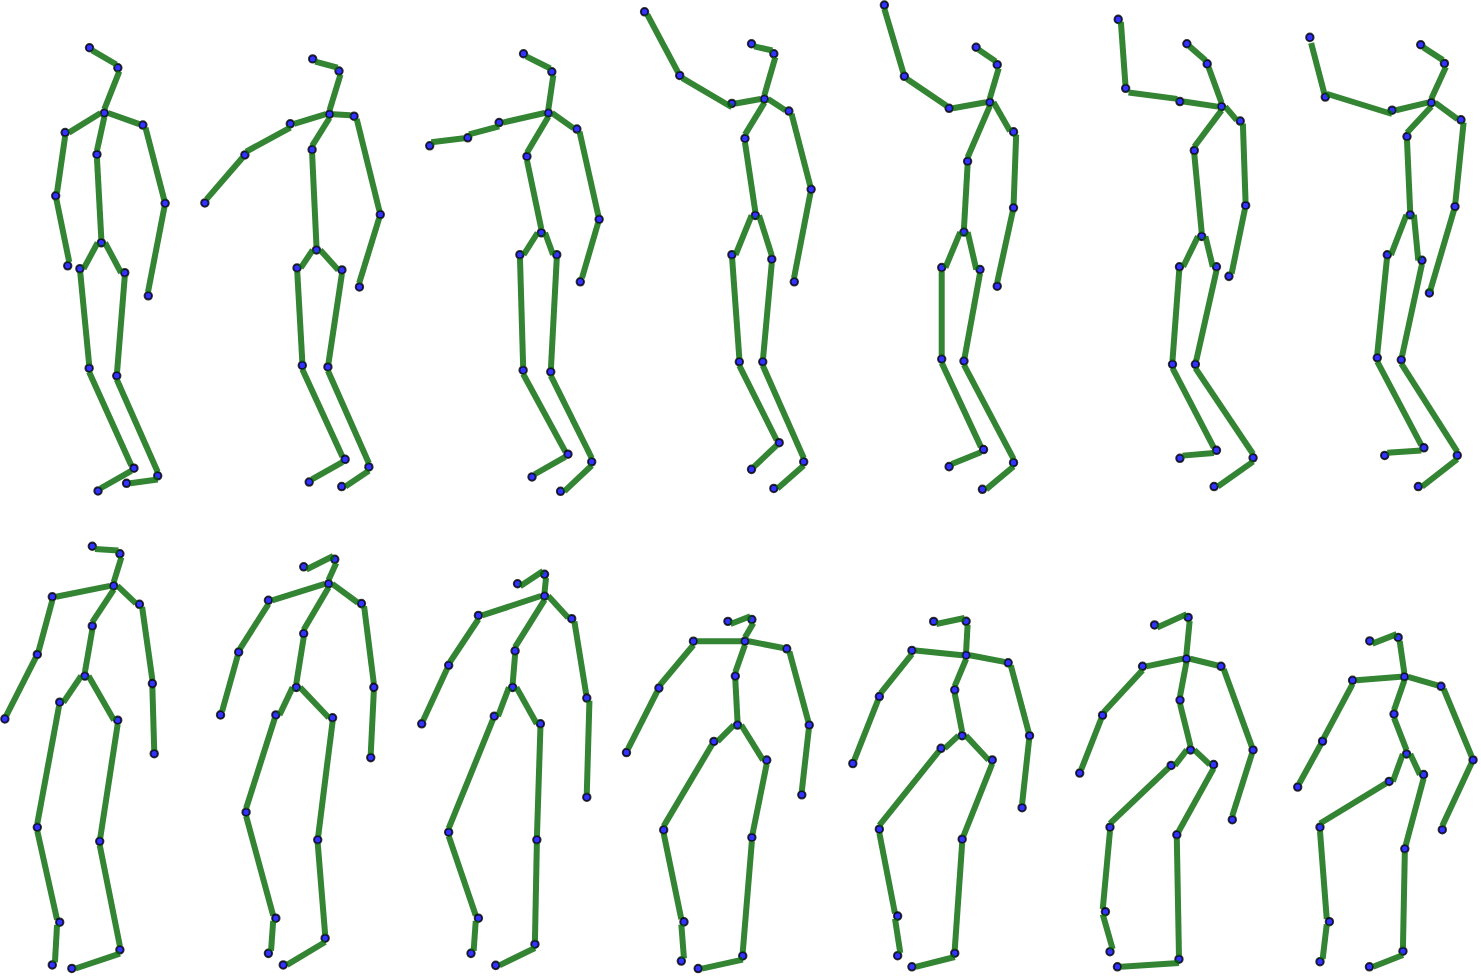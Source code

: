 <mxfile version="21.0.10" type="github">
  <diagram name="第 1 页" id="xmze7z6pmsKv5F0hGge9">
    <mxGraphModel dx="2420" dy="2017" grid="1" gridSize="10" guides="1" tooltips="1" connect="1" arrows="1" fold="1" page="1" pageScale="1" pageWidth="827" pageHeight="1169" math="1" shadow="0">
      <root>
        <mxCell id="0" />
        <mxCell id="1" parent="0" />
        <mxCell id="CgnLpmI8cnCmnFGHib0C-291" value="" style="ellipse;whiteSpace=wrap;html=1;fillColor=#0000FF;opacity=80;" vertex="1" parent="1">
          <mxGeometry x="-524.094" y="-983.999" width="3.71" height="3.71" as="geometry" />
        </mxCell>
        <mxCell id="CgnLpmI8cnCmnFGHib0C-292" value="" style="ellipse;whiteSpace=wrap;html=1;fillColor=#0000FF;opacity=80;" vertex="1" parent="1">
          <mxGeometry x="-509.934" y="-973.972" width="3.71" height="3.784" as="geometry" />
        </mxCell>
        <mxCell id="CgnLpmI8cnCmnFGHib0C-293" value="" style="endArrow=none;html=1;rounded=0;exitX=0.3;exitY=0.059;exitDx=0;exitDy=0;entryX=1;entryY=1;entryDx=0;entryDy=0;exitPerimeter=0;strokeWidth=3;strokeColor=#006600;opacity=80;" edge="1" parent="1" source="CgnLpmI8cnCmnFGHib0C-292" target="CgnLpmI8cnCmnFGHib0C-291">
          <mxGeometry width="50" height="50" relative="1" as="geometry">
            <mxPoint x="-500.546" y="-954.358" as="sourcePoint" />
            <mxPoint x="-496.836" y="-958.068" as="targetPoint" />
          </mxGeometry>
        </mxCell>
        <mxCell id="CgnLpmI8cnCmnFGHib0C-294" value="" style="ellipse;whiteSpace=wrap;html=1;fillColor=#0000FF;opacity=80;" vertex="1" parent="1">
          <mxGeometry x="-516.672" y="-951.388" width="3.71" height="3.784" as="geometry" />
        </mxCell>
        <mxCell id="CgnLpmI8cnCmnFGHib0C-295" value="" style="ellipse;whiteSpace=wrap;html=1;fillColor=#0000FF;opacity=80;" vertex="1" parent="1">
          <mxGeometry x="-497.42" y="-945.384" width="3.71" height="3.784" as="geometry" />
        </mxCell>
        <mxCell id="CgnLpmI8cnCmnFGHib0C-296" value="" style="ellipse;whiteSpace=wrap;html=1;fillColor=#0000FF;opacity=80;" vertex="1" parent="1">
          <mxGeometry x="-536.29" y="-941.604" width="3.71" height="3.784" as="geometry" />
        </mxCell>
        <mxCell id="CgnLpmI8cnCmnFGHib0C-297" value="" style="endArrow=none;html=1;rounded=0;entryX=0.7;entryY=0.974;entryDx=0;entryDy=0;strokeWidth=3;entryPerimeter=0;exitX=0.5;exitY=0;exitDx=0;exitDy=0;fontSize=11;fillColor=#0000FF;strokeColor=#006600;opacity=80;" edge="1" parent="1" source="CgnLpmI8cnCmnFGHib0C-294" target="CgnLpmI8cnCmnFGHib0C-292">
          <mxGeometry width="50" height="50" relative="1" as="geometry">
            <mxPoint x="-500.397" y="-966.23" as="sourcePoint" />
            <mxPoint x="-502.03" y="-969.199" as="targetPoint" />
          </mxGeometry>
        </mxCell>
        <mxCell id="CgnLpmI8cnCmnFGHib0C-298" value="" style="edgeStyle=none;orthogonalLoop=1;jettySize=auto;html=1;rounded=0;labelBackgroundColor=default;strokeColor=#006600;strokeWidth=3;fontFamily=Helvetica;fontSize=11;fontColor=default;endArrow=none;shape=connector;exitX=1;exitY=0.5;exitDx=0;exitDy=0;entryX=0;entryY=0.5;entryDx=0;entryDy=0;opacity=80;" edge="1" parent="1" source="CgnLpmI8cnCmnFGHib0C-296" target="CgnLpmI8cnCmnFGHib0C-294">
          <mxGeometry width="100" relative="1" as="geometry">
            <mxPoint x="-515.386" y="-957.691" as="sourcePoint" />
            <mxPoint x="-509.673" y="-958.587" as="targetPoint" />
            <Array as="points" />
          </mxGeometry>
        </mxCell>
        <mxCell id="CgnLpmI8cnCmnFGHib0C-299" value="" style="edgeStyle=none;orthogonalLoop=1;jettySize=auto;html=1;rounded=0;labelBackgroundColor=default;strokeColor=#006600;strokeWidth=3;fontFamily=Helvetica;fontSize=11;fontColor=default;endArrow=none;shape=connector;exitX=1;exitY=0.5;exitDx=0;exitDy=0;entryX=0.02;entryY=0.386;entryDx=0;entryDy=0;entryPerimeter=0;opacity=80;" edge="1" parent="1" source="CgnLpmI8cnCmnFGHib0C-294" target="CgnLpmI8cnCmnFGHib0C-295">
          <mxGeometry width="100" relative="1" as="geometry">
            <mxPoint x="-504.256" y="-950.647" as="sourcePoint" />
            <mxPoint x="-496.836" y="-950.647" as="targetPoint" />
            <Array as="points" />
          </mxGeometry>
        </mxCell>
        <mxCell id="CgnLpmI8cnCmnFGHib0C-300" value="" style="ellipse;whiteSpace=wrap;html=1;fillColor=#0000FF;opacity=80;" vertex="1" parent="1">
          <mxGeometry x="-520.382" y="-930.661" width="3.71" height="3.784" as="geometry" />
        </mxCell>
        <mxCell id="CgnLpmI8cnCmnFGHib0C-301" value="" style="edgeStyle=none;orthogonalLoop=1;jettySize=auto;html=1;rounded=0;labelBackgroundColor=default;strokeColor=#006600;strokeWidth=3;fontFamily=Helvetica;fontSize=11;fontColor=default;endArrow=none;shape=connector;exitX=0.5;exitY=0;exitDx=0;exitDy=0;entryX=0.5;entryY=1;entryDx=0;entryDy=0;opacity=80;" edge="1" parent="1" source="CgnLpmI8cnCmnFGHib0C-300" target="CgnLpmI8cnCmnFGHib0C-294">
          <mxGeometry width="100" relative="1" as="geometry">
            <mxPoint x="-504.256" y="-944.711" as="sourcePoint" />
            <mxPoint x="-496.836" y="-944.711" as="targetPoint" />
            <Array as="points" />
          </mxGeometry>
        </mxCell>
        <mxCell id="CgnLpmI8cnCmnFGHib0C-302" value="" style="ellipse;whiteSpace=wrap;html=1;fillColor=#0000FF;opacity=80;" vertex="1" parent="1">
          <mxGeometry x="-486.29" y="-906.209" width="3.71" height="3.784" as="geometry" />
        </mxCell>
        <mxCell id="CgnLpmI8cnCmnFGHib0C-303" value="" style="edgeStyle=none;orthogonalLoop=1;jettySize=auto;html=1;rounded=0;labelBackgroundColor=default;strokeColor=#006600;strokeWidth=3;fontFamily=Helvetica;fontSize=11;fontColor=default;endArrow=none;shape=connector;exitX=1;exitY=1;exitDx=0;exitDy=0;opacity=80;" edge="1" parent="1" source="CgnLpmI8cnCmnFGHib0C-295" target="CgnLpmI8cnCmnFGHib0C-302">
          <mxGeometry width="100" relative="1" as="geometry">
            <mxPoint x="-490.9" y="-948.421" as="sourcePoint" />
            <mxPoint x="-483.479" y="-948.421" as="targetPoint" />
            <Array as="points" />
          </mxGeometry>
        </mxCell>
        <mxCell id="CgnLpmI8cnCmnFGHib0C-304" value="" style="ellipse;whiteSpace=wrap;html=1;fillColor=#0000FF;opacity=80;" vertex="1" parent="1">
          <mxGeometry x="-494.708" y="-859.995" width="3.71" height="3.784" as="geometry" />
        </mxCell>
        <mxCell id="CgnLpmI8cnCmnFGHib0C-305" value="" style="edgeStyle=none;orthogonalLoop=1;jettySize=auto;html=1;rounded=0;labelBackgroundColor=default;strokeColor=#006600;strokeWidth=3;fontFamily=Helvetica;fontSize=11;fontColor=default;endArrow=none;shape=connector;opacity=80;" edge="1" parent="1" target="CgnLpmI8cnCmnFGHib0C-302">
          <mxGeometry width="100" relative="1" as="geometry">
            <mxPoint x="-493" y="-860" as="sourcePoint" />
            <mxPoint x="-484.964" y="-938.775" as="targetPoint" />
            <Array as="points" />
          </mxGeometry>
        </mxCell>
        <mxCell id="CgnLpmI8cnCmnFGHib0C-306" value="" style="ellipse;whiteSpace=wrap;html=1;fillColor=#0000FF;opacity=80;" vertex="1" parent="1">
          <mxGeometry x="-541.0" y="-909.998" width="3.71" height="3.784" as="geometry" />
        </mxCell>
        <mxCell id="CgnLpmI8cnCmnFGHib0C-307" value="" style="ellipse;whiteSpace=wrap;html=1;fillColor=#0000FF;opacity=80;" vertex="1" parent="1">
          <mxGeometry x="-535.001" y="-875.001" width="3.71" height="3.784" as="geometry" />
        </mxCell>
        <mxCell id="CgnLpmI8cnCmnFGHib0C-308" value="" style="edgeStyle=none;orthogonalLoop=1;jettySize=auto;html=1;rounded=0;labelBackgroundColor=default;strokeColor=#006600;strokeWidth=3;fontFamily=Helvetica;fontSize=11;fontColor=default;endArrow=none;shape=connector;exitX=0.712;exitY=0.024;exitDx=0;exitDy=0;exitPerimeter=0;opacity=80;" edge="1" parent="1" source="CgnLpmI8cnCmnFGHib0C-307" target="CgnLpmI8cnCmnFGHib0C-306">
          <mxGeometry width="100" relative="1" as="geometry">
            <mxPoint x="-523.326" y="-948.644" as="sourcePoint" />
            <mxPoint x="-510.192" y="-939.517" as="targetPoint" />
            <Array as="points" />
          </mxGeometry>
        </mxCell>
        <mxCell id="CgnLpmI8cnCmnFGHib0C-309" value="" style="edgeStyle=none;orthogonalLoop=1;jettySize=auto;html=1;rounded=0;labelBackgroundColor=default;strokeColor=#006600;strokeWidth=3;fontFamily=Helvetica;fontSize=11;fontColor=default;endArrow=none;shape=connector;exitX=0.677;exitY=0.061;exitDx=0;exitDy=0;exitPerimeter=0;opacity=80;entryX=0.5;entryY=1;entryDx=0;entryDy=0;" edge="1" parent="1" source="CgnLpmI8cnCmnFGHib0C-306" target="CgnLpmI8cnCmnFGHib0C-296">
          <mxGeometry width="100" relative="1" as="geometry">
            <mxPoint x="-519.838" y="-954.358" as="sourcePoint" />
            <mxPoint x="-520.061" y="-957.029" as="targetPoint" />
            <Array as="points" />
          </mxGeometry>
        </mxCell>
        <mxCell id="CgnLpmI8cnCmnFGHib0C-310" value="" style="ellipse;whiteSpace=wrap;html=1;fillColor=#0000FF;opacity=80;" vertex="1" parent="1">
          <mxGeometry x="-518.192" y="-886.517" width="3.71" height="3.784" as="geometry" />
        </mxCell>
        <mxCell id="CgnLpmI8cnCmnFGHib0C-311" value="" style="edgeStyle=none;orthogonalLoop=1;jettySize=auto;html=1;rounded=0;labelBackgroundColor=default;strokeColor=#006600;strokeWidth=3;fontFamily=Helvetica;fontSize=11;fontColor=default;endArrow=none;shape=connector;exitX=0.5;exitY=0;exitDx=0;exitDy=0;entryX=0.5;entryY=1;entryDx=0;entryDy=0;opacity=80;" edge="1" parent="1" source="CgnLpmI8cnCmnFGHib0C-310" target="CgnLpmI8cnCmnFGHib0C-300">
          <mxGeometry width="100" relative="1" as="geometry">
            <mxPoint x="-502.03" y="-935.806" as="sourcePoint" />
            <mxPoint x="-494.61" y="-935.806" as="targetPoint" />
            <Array as="points" />
          </mxGeometry>
        </mxCell>
        <mxCell id="CgnLpmI8cnCmnFGHib0C-312" value="" style="ellipse;whiteSpace=wrap;html=1;fillColor=#0000FF;opacity=80;" vertex="1" parent="1">
          <mxGeometry x="-506.475" y="-871.517" width="3.71" height="3.784" as="geometry" />
        </mxCell>
        <mxCell id="CgnLpmI8cnCmnFGHib0C-313" value="" style="ellipse;whiteSpace=wrap;html=1;fillColor=#0000FF;opacity=80;" vertex="1" parent="1">
          <mxGeometry x="-528.909" y="-873.517" width="3.71" height="3.784" as="geometry" />
        </mxCell>
        <mxCell id="CgnLpmI8cnCmnFGHib0C-314" value="" style="edgeStyle=none;orthogonalLoop=1;jettySize=auto;html=1;rounded=0;labelBackgroundColor=default;strokeColor=#006600;strokeWidth=3;fontFamily=Helvetica;fontSize=11;fontColor=default;endArrow=none;shape=connector;entryX=0;entryY=0.5;entryDx=0;entryDy=0;exitX=1;exitY=0.5;exitDx=0;exitDy=0;opacity=80;" edge="1" parent="1" source="CgnLpmI8cnCmnFGHib0C-313" target="CgnLpmI8cnCmnFGHib0C-310">
          <mxGeometry width="100" relative="1" as="geometry">
            <mxPoint x="-513.16" y="-937.656" as="sourcePoint" />
            <mxPoint x="-505.74" y="-937.656" as="targetPoint" />
            <Array as="points" />
          </mxGeometry>
        </mxCell>
        <mxCell id="CgnLpmI8cnCmnFGHib0C-315" value="" style="edgeStyle=none;orthogonalLoop=1;jettySize=auto;html=1;rounded=0;labelBackgroundColor=default;strokeColor=#006600;strokeWidth=3;fontFamily=Helvetica;fontSize=11;fontColor=default;endArrow=none;shape=connector;exitX=1;exitY=0.5;exitDx=0;exitDy=0;entryX=0;entryY=0.5;entryDx=0;entryDy=0;opacity=80;" edge="1" parent="1" source="CgnLpmI8cnCmnFGHib0C-310" target="CgnLpmI8cnCmnFGHib0C-312">
          <mxGeometry width="100" relative="1" as="geometry">
            <mxPoint x="-509.45" y="-927.644" as="sourcePoint" />
            <mxPoint x="-502.03" y="-927.644" as="targetPoint" />
            <Array as="points" />
          </mxGeometry>
        </mxCell>
        <mxCell id="CgnLpmI8cnCmnFGHib0C-316" value="" style="ellipse;whiteSpace=wrap;html=1;fillColor=#0000FF;opacity=80;" vertex="1" parent="1">
          <mxGeometry x="-524.286" y="-823.781" width="3.71" height="3.784" as="geometry" />
        </mxCell>
        <mxCell id="CgnLpmI8cnCmnFGHib0C-317" value="" style="ellipse;whiteSpace=wrap;html=1;fillColor=#0000FF;opacity=80;" vertex="1" parent="1">
          <mxGeometry x="-510.478" y="-820.001" width="3.71" height="3.784" as="geometry" />
        </mxCell>
        <mxCell id="CgnLpmI8cnCmnFGHib0C-318" value="" style="edgeStyle=none;orthogonalLoop=1;jettySize=auto;html=1;rounded=0;labelBackgroundColor=default;strokeColor=#006600;strokeWidth=3;fontFamily=Helvetica;fontSize=11;fontColor=default;endArrow=none;shape=connector;exitX=0.5;exitY=0;exitDx=0;exitDy=0;opacity=80;" edge="1" parent="1" source="CgnLpmI8cnCmnFGHib0C-316" target="CgnLpmI8cnCmnFGHib0C-313">
          <mxGeometry width="100" relative="1" as="geometry">
            <mxPoint x="-510.934" y="-924.676" as="sourcePoint" />
            <mxPoint x="-503.514" y="-924.676" as="targetPoint" />
            <Array as="points" />
          </mxGeometry>
        </mxCell>
        <mxCell id="CgnLpmI8cnCmnFGHib0C-319" value="" style="edgeStyle=none;orthogonalLoop=1;jettySize=auto;html=1;rounded=0;labelBackgroundColor=default;strokeColor=#006600;strokeWidth=3;fontFamily=Helvetica;fontSize=11;fontColor=default;endArrow=none;shape=connector;exitX=0.5;exitY=1;exitDx=0;exitDy=0;opacity=80;" edge="1" parent="1" source="CgnLpmI8cnCmnFGHib0C-312" target="CgnLpmI8cnCmnFGHib0C-317">
          <mxGeometry width="100" relative="1" as="geometry">
            <mxPoint x="-503.514" y="-923.192" as="sourcePoint" />
            <mxPoint x="-496.094" y="-923.192" as="targetPoint" />
            <Array as="points" />
          </mxGeometry>
        </mxCell>
        <mxCell id="CgnLpmI8cnCmnFGHib0C-321" value="" style="ellipse;whiteSpace=wrap;html=1;fillColor=#0000FF;opacity=80;" vertex="1" parent="1">
          <mxGeometry x="-519.838" y="-762.436" width="3.71" height="3.784" as="geometry" />
        </mxCell>
        <mxCell id="CgnLpmI8cnCmnFGHib0C-322" value="" style="edgeStyle=none;orthogonalLoop=1;jettySize=auto;html=1;rounded=0;labelBackgroundColor=default;strokeColor=#006600;strokeWidth=3;fontFamily=Helvetica;fontSize=11;fontColor=default;endArrow=none;shape=connector;entryX=0.5;entryY=1;entryDx=0;entryDy=0;opacity=80;exitX=0;exitY=0;exitDx=0;exitDy=0;" edge="1" parent="1" source="CgnLpmI8cnCmnFGHib0C-325" target="CgnLpmI8cnCmnFGHib0C-316">
          <mxGeometry width="100" relative="1" as="geometry">
            <mxPoint x="-516" y="-778" as="sourcePoint" />
            <mxPoint x="-507.224" y="-903.898" as="targetPoint" />
            <Array as="points" />
          </mxGeometry>
        </mxCell>
        <mxCell id="CgnLpmI8cnCmnFGHib0C-325" value="" style="ellipse;whiteSpace=wrap;html=1;fillColor=#0000FF;opacity=80;" vertex="1" parent="1">
          <mxGeometry x="-501.872" y="-773.784" width="3.71" height="3.784" as="geometry" />
        </mxCell>
        <mxCell id="CgnLpmI8cnCmnFGHib0C-327" value="" style="edgeStyle=none;orthogonalLoop=1;jettySize=auto;html=1;rounded=0;labelBackgroundColor=default;strokeColor=#006600;strokeWidth=3;fontFamily=Helvetica;fontSize=11;fontColor=default;endArrow=none;shape=connector;exitX=0;exitY=1;exitDx=0;exitDy=0;opacity=80;entryX=1;entryY=0;entryDx=0;entryDy=0;" edge="1" parent="1" source="CgnLpmI8cnCmnFGHib0C-325" target="CgnLpmI8cnCmnFGHib0C-321">
          <mxGeometry width="100" relative="1" as="geometry">
            <mxPoint x="-507.966" y="-892.768" as="sourcePoint" />
            <mxPoint x="-500.546" y="-892.768" as="targetPoint" />
            <Array as="points" />
          </mxGeometry>
        </mxCell>
        <mxCell id="CgnLpmI8cnCmnFGHib0C-334" value="" style="ellipse;whiteSpace=wrap;html=1;fillColor=#0000FF;opacity=80;" vertex="1" parent="1">
          <mxGeometry x="-489.998" y="-770.001" width="3.71" height="3.784" as="geometry" />
        </mxCell>
        <mxCell id="CgnLpmI8cnCmnFGHib0C-335" value="" style="ellipse;whiteSpace=wrap;html=1;fillColor=#0000FF;opacity=80;" vertex="1" parent="1">
          <mxGeometry x="-505.578" y="-766.221" width="3.71" height="3.784" as="geometry" />
        </mxCell>
        <mxCell id="CgnLpmI8cnCmnFGHib0C-337" value="" style="endArrow=none;html=1;rounded=0;exitX=0.5;exitY=1;exitDx=0;exitDy=0;entryX=0.5;entryY=0;entryDx=0;entryDy=0;strokeColor=#006600;strokeWidth=3;opacity=80;" edge="1" parent="1" source="CgnLpmI8cnCmnFGHib0C-317" target="CgnLpmI8cnCmnFGHib0C-334">
          <mxGeometry width="50" height="50" relative="1" as="geometry">
            <mxPoint x="-450" y="-800" as="sourcePoint" />
            <mxPoint x="-400" y="-850" as="targetPoint" />
          </mxGeometry>
        </mxCell>
        <mxCell id="CgnLpmI8cnCmnFGHib0C-338" value="" style="endArrow=none;html=1;rounded=0;entryX=0.5;entryY=1;entryDx=0;entryDy=0;exitX=1;exitY=0.5;exitDx=0;exitDy=0;strokeColor=#006600;strokeWidth=3;opacity=80;" edge="1" parent="1" source="CgnLpmI8cnCmnFGHib0C-335" target="CgnLpmI8cnCmnFGHib0C-334">
          <mxGeometry width="50" height="50" relative="1" as="geometry">
            <mxPoint x="-530" y="-760" as="sourcePoint" />
            <mxPoint x="-480" y="-810" as="targetPoint" />
          </mxGeometry>
        </mxCell>
        <mxCell id="CgnLpmI8cnCmnFGHib0C-822" value="" style="ellipse;whiteSpace=wrap;html=1;fillColor=#0000FF;opacity=80;" vertex="1" parent="1">
          <mxGeometry x="-416.994" y="-724.439" width="3.71" height="3.71" as="geometry" />
        </mxCell>
        <mxCell id="CgnLpmI8cnCmnFGHib0C-823" value="" style="ellipse;whiteSpace=wrap;html=1;fillColor=#0000FF;opacity=80;" vertex="1" parent="1">
          <mxGeometry x="-401.474" y="-728.222" width="3.71" height="3.784" as="geometry" />
        </mxCell>
        <mxCell id="CgnLpmI8cnCmnFGHib0C-824" value="" style="endArrow=none;html=1;rounded=0;exitX=0.3;exitY=0.059;exitDx=0;exitDy=0;entryX=1;entryY=1;entryDx=0;entryDy=0;exitPerimeter=0;strokeWidth=3;strokeColor=#006600;opacity=80;" edge="1" parent="1" source="CgnLpmI8cnCmnFGHib0C-823" target="CgnLpmI8cnCmnFGHib0C-822">
          <mxGeometry width="50" height="50" relative="1" as="geometry">
            <mxPoint x="-391.546" y="-701.358" as="sourcePoint" />
            <mxPoint x="-387.836" y="-705.068" as="targetPoint" />
          </mxGeometry>
        </mxCell>
        <mxCell id="CgnLpmI8cnCmnFGHib0C-825" value="" style="ellipse;whiteSpace=wrap;html=1;fillColor=#0000FF;opacity=80;" vertex="1" parent="1">
          <mxGeometry x="-404.582" y="-715.998" width="3.71" height="3.784" as="geometry" />
        </mxCell>
        <mxCell id="CgnLpmI8cnCmnFGHib0C-826" value="" style="ellipse;whiteSpace=wrap;html=1;fillColor=#0000FF;opacity=80;" vertex="1" parent="1">
          <mxGeometry x="-388.13" y="-706.094" width="3.71" height="3.784" as="geometry" />
        </mxCell>
        <mxCell id="CgnLpmI8cnCmnFGHib0C-827" value="" style="ellipse;whiteSpace=wrap;html=1;fillColor=#0000FF;opacity=80;" vertex="1" parent="1">
          <mxGeometry x="-434.65" y="-707.734" width="3.71" height="3.784" as="geometry" />
        </mxCell>
        <mxCell id="CgnLpmI8cnCmnFGHib0C-828" value="" style="endArrow=none;html=1;rounded=0;entryX=0.7;entryY=0.974;entryDx=0;entryDy=0;strokeWidth=3;entryPerimeter=0;exitX=0.5;exitY=0;exitDx=0;exitDy=0;fontSize=11;fillColor=#0000FF;strokeColor=#006600;opacity=80;" edge="1" parent="1" source="CgnLpmI8cnCmnFGHib0C-825" target="CgnLpmI8cnCmnFGHib0C-823">
          <mxGeometry width="50" height="50" relative="1" as="geometry">
            <mxPoint x="-391.397" y="-713.23" as="sourcePoint" />
            <mxPoint x="-393.03" y="-716.199" as="targetPoint" />
          </mxGeometry>
        </mxCell>
        <mxCell id="CgnLpmI8cnCmnFGHib0C-829" value="" style="edgeStyle=none;orthogonalLoop=1;jettySize=auto;html=1;rounded=0;labelBackgroundColor=default;strokeColor=#006600;strokeWidth=3;fontFamily=Helvetica;fontSize=11;fontColor=default;endArrow=none;shape=connector;exitX=1;exitY=0.5;exitDx=0;exitDy=0;entryX=0;entryY=0.5;entryDx=0;entryDy=0;opacity=80;" edge="1" parent="1" source="CgnLpmI8cnCmnFGHib0C-827" target="CgnLpmI8cnCmnFGHib0C-825">
          <mxGeometry width="100" relative="1" as="geometry">
            <mxPoint x="-406.386" y="-704.691" as="sourcePoint" />
            <mxPoint x="-400.673" y="-705.587" as="targetPoint" />
            <Array as="points" />
          </mxGeometry>
        </mxCell>
        <mxCell id="CgnLpmI8cnCmnFGHib0C-830" value="" style="edgeStyle=none;orthogonalLoop=1;jettySize=auto;html=1;rounded=0;labelBackgroundColor=default;strokeColor=#006600;strokeWidth=3;fontFamily=Helvetica;fontSize=11;fontColor=default;endArrow=none;shape=connector;exitX=1;exitY=0.5;exitDx=0;exitDy=0;entryX=0.02;entryY=0.386;entryDx=0;entryDy=0;entryPerimeter=0;opacity=80;" edge="1" parent="1" source="CgnLpmI8cnCmnFGHib0C-825" target="CgnLpmI8cnCmnFGHib0C-826">
          <mxGeometry width="100" relative="1" as="geometry">
            <mxPoint x="-395.256" y="-697.647" as="sourcePoint" />
            <mxPoint x="-387.836" y="-697.647" as="targetPoint" />
            <Array as="points" />
          </mxGeometry>
        </mxCell>
        <mxCell id="CgnLpmI8cnCmnFGHib0C-831" value="" style="ellipse;whiteSpace=wrap;html=1;fillColor=#0000FF;opacity=80;" vertex="1" parent="1">
          <mxGeometry x="-417.002" y="-691.101" width="3.71" height="3.784" as="geometry" />
        </mxCell>
        <mxCell id="CgnLpmI8cnCmnFGHib0C-832" value="" style="edgeStyle=none;orthogonalLoop=1;jettySize=auto;html=1;rounded=0;labelBackgroundColor=default;strokeColor=#006600;strokeWidth=3;fontFamily=Helvetica;fontSize=11;fontColor=default;endArrow=none;shape=connector;exitX=0.5;exitY=0;exitDx=0;exitDy=0;entryX=0.5;entryY=1;entryDx=0;entryDy=0;opacity=80;" edge="1" parent="1" source="CgnLpmI8cnCmnFGHib0C-831" target="CgnLpmI8cnCmnFGHib0C-825">
          <mxGeometry width="100" relative="1" as="geometry">
            <mxPoint x="-395.256" y="-691.711" as="sourcePoint" />
            <mxPoint x="-387.836" y="-691.711" as="targetPoint" />
            <Array as="points" />
          </mxGeometry>
        </mxCell>
        <mxCell id="CgnLpmI8cnCmnFGHib0C-833" value="" style="edgeStyle=none;orthogonalLoop=1;jettySize=auto;html=1;rounded=0;labelBackgroundColor=default;strokeColor=#006600;strokeWidth=3;fontFamily=Helvetica;fontSize=11;fontColor=default;endArrow=none;shape=connector;exitX=1;exitY=1;exitDx=0;exitDy=0;opacity=80;entryX=0.5;entryY=0;entryDx=0;entryDy=0;" edge="1" parent="1" source="CgnLpmI8cnCmnFGHib0C-826" target="CgnLpmI8cnCmnFGHib0C-896">
          <mxGeometry width="100" relative="1" as="geometry">
            <mxPoint x="-381.9" y="-695.421" as="sourcePoint" />
            <mxPoint x="-372" y="-654" as="targetPoint" />
            <Array as="points" />
          </mxGeometry>
        </mxCell>
        <mxCell id="CgnLpmI8cnCmnFGHib0C-834" value="" style="ellipse;whiteSpace=wrap;html=1;fillColor=#0000FF;opacity=80;" vertex="1" parent="1">
          <mxGeometry x="-383.478" y="-629.085" width="3.71" height="3.784" as="geometry" />
        </mxCell>
        <mxCell id="CgnLpmI8cnCmnFGHib0C-835" value="" style="edgeStyle=none;orthogonalLoop=1;jettySize=auto;html=1;rounded=0;labelBackgroundColor=default;strokeColor=#006600;strokeWidth=3;fontFamily=Helvetica;fontSize=11;fontColor=default;endArrow=none;shape=connector;opacity=80;exitX=0.5;exitY=0;exitDx=0;exitDy=0;entryX=0.5;entryY=1;entryDx=0;entryDy=0;" edge="1" parent="1" source="CgnLpmI8cnCmnFGHib0C-834" target="CgnLpmI8cnCmnFGHib0C-896">
          <mxGeometry width="100" relative="1" as="geometry">
            <mxPoint x="-384" y="-607" as="sourcePoint" />
            <mxPoint x="-371" y="-650" as="targetPoint" />
            <Array as="points" />
          </mxGeometry>
        </mxCell>
        <mxCell id="CgnLpmI8cnCmnFGHib0C-836" value="" style="ellipse;whiteSpace=wrap;html=1;fillColor=#0000FF;opacity=80;" vertex="1" parent="1">
          <mxGeometry x="-449.52" y="-681.818" width="3.71" height="3.784" as="geometry" />
        </mxCell>
        <mxCell id="CgnLpmI8cnCmnFGHib0C-837" value="" style="ellipse;whiteSpace=wrap;html=1;fillColor=#0000FF;opacity=80;" vertex="1" parent="1">
          <mxGeometry x="-458.581" y="-650.441" width="3.71" height="3.784" as="geometry" />
        </mxCell>
        <mxCell id="CgnLpmI8cnCmnFGHib0C-838" value="" style="edgeStyle=none;orthogonalLoop=1;jettySize=auto;html=1;rounded=0;labelBackgroundColor=default;strokeColor=#006600;strokeWidth=3;fontFamily=Helvetica;fontSize=11;fontColor=default;endArrow=none;shape=connector;exitX=0.712;exitY=0.024;exitDx=0;exitDy=0;exitPerimeter=0;opacity=80;" edge="1" parent="1" source="CgnLpmI8cnCmnFGHib0C-837" target="CgnLpmI8cnCmnFGHib0C-836">
          <mxGeometry width="100" relative="1" as="geometry">
            <mxPoint x="-414.326" y="-695.644" as="sourcePoint" />
            <mxPoint x="-401.192" y="-686.517" as="targetPoint" />
            <Array as="points" />
          </mxGeometry>
        </mxCell>
        <mxCell id="CgnLpmI8cnCmnFGHib0C-839" value="" style="edgeStyle=none;orthogonalLoop=1;jettySize=auto;html=1;rounded=0;labelBackgroundColor=default;strokeColor=#006600;strokeWidth=3;fontFamily=Helvetica;fontSize=11;fontColor=default;endArrow=none;shape=connector;exitX=0.677;exitY=0.061;exitDx=0;exitDy=0;exitPerimeter=0;opacity=80;entryX=0.5;entryY=1;entryDx=0;entryDy=0;" edge="1" parent="1" source="CgnLpmI8cnCmnFGHib0C-836" target="CgnLpmI8cnCmnFGHib0C-827">
          <mxGeometry width="100" relative="1" as="geometry">
            <mxPoint x="-410.838" y="-701.358" as="sourcePoint" />
            <mxPoint x="-411.061" y="-704.029" as="targetPoint" />
            <Array as="points" />
          </mxGeometry>
        </mxCell>
        <mxCell id="CgnLpmI8cnCmnFGHib0C-840" value="" style="ellipse;whiteSpace=wrap;html=1;fillColor=#0000FF;opacity=80;" vertex="1" parent="1">
          <mxGeometry x="-420.702" y="-664.207" width="3.71" height="3.784" as="geometry" />
        </mxCell>
        <mxCell id="CgnLpmI8cnCmnFGHib0C-841" value="" style="edgeStyle=none;orthogonalLoop=1;jettySize=auto;html=1;rounded=0;labelBackgroundColor=default;strokeColor=#006600;strokeWidth=3;fontFamily=Helvetica;fontSize=11;fontColor=default;endArrow=none;shape=connector;exitX=0.5;exitY=0;exitDx=0;exitDy=0;entryX=0.5;entryY=1;entryDx=0;entryDy=0;opacity=80;" edge="1" parent="1" source="CgnLpmI8cnCmnFGHib0C-840" target="CgnLpmI8cnCmnFGHib0C-831">
          <mxGeometry width="100" relative="1" as="geometry">
            <mxPoint x="-393.03" y="-682.806" as="sourcePoint" />
            <mxPoint x="-385.61" y="-682.806" as="targetPoint" />
            <Array as="points" />
          </mxGeometry>
        </mxCell>
        <mxCell id="CgnLpmI8cnCmnFGHib0C-842" value="" style="ellipse;whiteSpace=wrap;html=1;fillColor=#0000FF;opacity=80;" vertex="1" parent="1">
          <mxGeometry x="-402.565" y="-648.997" width="3.71" height="3.784" as="geometry" />
        </mxCell>
        <mxCell id="CgnLpmI8cnCmnFGHib0C-843" value="" style="ellipse;whiteSpace=wrap;html=1;fillColor=#0000FF;opacity=80;" vertex="1" parent="1">
          <mxGeometry x="-430.939" y="-650.437" width="3.71" height="3.784" as="geometry" />
        </mxCell>
        <mxCell id="CgnLpmI8cnCmnFGHib0C-844" value="" style="edgeStyle=none;orthogonalLoop=1;jettySize=auto;html=1;rounded=0;labelBackgroundColor=default;strokeColor=#006600;strokeWidth=3;fontFamily=Helvetica;fontSize=11;fontColor=default;endArrow=none;shape=connector;entryX=0;entryY=0.5;entryDx=0;entryDy=0;exitX=1;exitY=0.5;exitDx=0;exitDy=0;opacity=80;" edge="1" parent="1" source="CgnLpmI8cnCmnFGHib0C-843" target="CgnLpmI8cnCmnFGHib0C-840">
          <mxGeometry width="100" relative="1" as="geometry">
            <mxPoint x="-404.16" y="-684.656" as="sourcePoint" />
            <mxPoint x="-396.74" y="-684.656" as="targetPoint" />
            <Array as="points" />
          </mxGeometry>
        </mxCell>
        <mxCell id="CgnLpmI8cnCmnFGHib0C-845" value="" style="edgeStyle=none;orthogonalLoop=1;jettySize=auto;html=1;rounded=0;labelBackgroundColor=default;strokeColor=#006600;strokeWidth=3;fontFamily=Helvetica;fontSize=11;fontColor=default;endArrow=none;shape=connector;exitX=1;exitY=0.5;exitDx=0;exitDy=0;entryX=0;entryY=0.5;entryDx=0;entryDy=0;opacity=80;" edge="1" parent="1" source="CgnLpmI8cnCmnFGHib0C-840" target="CgnLpmI8cnCmnFGHib0C-842">
          <mxGeometry width="100" relative="1" as="geometry">
            <mxPoint x="-400.45" y="-674.644" as="sourcePoint" />
            <mxPoint x="-393.03" y="-674.644" as="targetPoint" />
            <Array as="points" />
          </mxGeometry>
        </mxCell>
        <mxCell id="CgnLpmI8cnCmnFGHib0C-846" value="" style="ellipse;whiteSpace=wrap;html=1;fillColor=#0000FF;opacity=80;" vertex="1" parent="1">
          <mxGeometry x="-445.806" y="-601.771" width="3.71" height="3.784" as="geometry" />
        </mxCell>
        <mxCell id="CgnLpmI8cnCmnFGHib0C-847" value="" style="ellipse;whiteSpace=wrap;html=1;fillColor=#0000FF;opacity=80;" vertex="1" parent="1">
          <mxGeometry x="-409.988" y="-587.991" width="3.71" height="3.784" as="geometry" />
        </mxCell>
        <mxCell id="CgnLpmI8cnCmnFGHib0C-848" value="" style="edgeStyle=none;orthogonalLoop=1;jettySize=auto;html=1;rounded=0;labelBackgroundColor=default;strokeColor=#006600;strokeWidth=3;fontFamily=Helvetica;fontSize=11;fontColor=default;endArrow=none;shape=connector;exitX=0.5;exitY=0;exitDx=0;exitDy=0;opacity=80;" edge="1" parent="1" source="CgnLpmI8cnCmnFGHib0C-846" target="CgnLpmI8cnCmnFGHib0C-843">
          <mxGeometry width="100" relative="1" as="geometry">
            <mxPoint x="-401.934" y="-671.676" as="sourcePoint" />
            <mxPoint x="-394.514" y="-671.676" as="targetPoint" />
            <Array as="points" />
          </mxGeometry>
        </mxCell>
        <mxCell id="CgnLpmI8cnCmnFGHib0C-849" value="" style="edgeStyle=none;orthogonalLoop=1;jettySize=auto;html=1;rounded=0;labelBackgroundColor=default;strokeColor=#006600;strokeWidth=3;fontFamily=Helvetica;fontSize=11;fontColor=default;endArrow=none;shape=connector;exitX=0.5;exitY=1;exitDx=0;exitDy=0;opacity=80;" edge="1" parent="1" source="CgnLpmI8cnCmnFGHib0C-842" target="CgnLpmI8cnCmnFGHib0C-847">
          <mxGeometry width="100" relative="1" as="geometry">
            <mxPoint x="-394.514" y="-670.192" as="sourcePoint" />
            <mxPoint x="-387.094" y="-670.192" as="targetPoint" />
            <Array as="points" />
          </mxGeometry>
        </mxCell>
        <mxCell id="CgnLpmI8cnCmnFGHib0C-850" value="" style="ellipse;whiteSpace=wrap;html=1;fillColor=#0000FF;opacity=80;" vertex="1" parent="1">
          <mxGeometry x="-434.648" y="-531.216" width="3.71" height="3.784" as="geometry" />
        </mxCell>
        <mxCell id="CgnLpmI8cnCmnFGHib0C-851" value="" style="edgeStyle=none;orthogonalLoop=1;jettySize=auto;html=1;rounded=0;labelBackgroundColor=default;strokeColor=#006600;strokeWidth=3;fontFamily=Helvetica;fontSize=11;fontColor=default;endArrow=none;shape=connector;entryX=0.5;entryY=1;entryDx=0;entryDy=0;opacity=80;exitX=0;exitY=0;exitDx=0;exitDy=0;" edge="1" parent="1" source="CgnLpmI8cnCmnFGHib0C-852" target="CgnLpmI8cnCmnFGHib0C-846">
          <mxGeometry width="100" relative="1" as="geometry">
            <mxPoint x="-407" y="-525" as="sourcePoint" />
            <mxPoint x="-398.224" y="-650.898" as="targetPoint" />
            <Array as="points" />
          </mxGeometry>
        </mxCell>
        <mxCell id="CgnLpmI8cnCmnFGHib0C-852" value="" style="ellipse;whiteSpace=wrap;html=1;fillColor=#0000FF;opacity=80;" vertex="1" parent="1">
          <mxGeometry x="-430.942" y="-548.784" width="3.71" height="3.784" as="geometry" />
        </mxCell>
        <mxCell id="CgnLpmI8cnCmnFGHib0C-853" value="" style="edgeStyle=none;orthogonalLoop=1;jettySize=auto;html=1;rounded=0;labelBackgroundColor=default;strokeColor=#006600;strokeWidth=3;fontFamily=Helvetica;fontSize=11;fontColor=default;endArrow=none;shape=connector;exitX=0;exitY=1;exitDx=0;exitDy=0;opacity=80;entryX=1;entryY=0;entryDx=0;entryDy=0;" edge="1" parent="1" source="CgnLpmI8cnCmnFGHib0C-852" target="CgnLpmI8cnCmnFGHib0C-850">
          <mxGeometry width="100" relative="1" as="geometry">
            <mxPoint x="-398.966" y="-639.768" as="sourcePoint" />
            <mxPoint x="-391.546" y="-639.768" as="targetPoint" />
            <Array as="points" />
          </mxGeometry>
        </mxCell>
        <mxCell id="CgnLpmI8cnCmnFGHib0C-854" value="" style="ellipse;whiteSpace=wrap;html=1;fillColor=#0000FF;opacity=80;" vertex="1" parent="1">
          <mxGeometry x="-406.278" y="-538.781" width="3.71" height="3.784" as="geometry" />
        </mxCell>
        <mxCell id="CgnLpmI8cnCmnFGHib0C-855" value="" style="ellipse;whiteSpace=wrap;html=1;fillColor=#0000FF;opacity=80;" vertex="1" parent="1">
          <mxGeometry x="-427.228" y="-525.431" width="3.71" height="3.784" as="geometry" />
        </mxCell>
        <mxCell id="CgnLpmI8cnCmnFGHib0C-856" value="" style="endArrow=none;html=1;rounded=0;exitX=0.5;exitY=1;exitDx=0;exitDy=0;entryX=0.5;entryY=0;entryDx=0;entryDy=0;strokeColor=#006600;strokeWidth=3;opacity=80;" edge="1" parent="1" source="CgnLpmI8cnCmnFGHib0C-847" target="CgnLpmI8cnCmnFGHib0C-854">
          <mxGeometry width="50" height="50" relative="1" as="geometry">
            <mxPoint x="-341" y="-547" as="sourcePoint" />
            <mxPoint x="-291" y="-597" as="targetPoint" />
          </mxGeometry>
        </mxCell>
        <mxCell id="CgnLpmI8cnCmnFGHib0C-857" value="" style="endArrow=none;html=1;rounded=0;entryX=0.5;entryY=1;entryDx=0;entryDy=0;exitX=1;exitY=0.5;exitDx=0;exitDy=0;strokeColor=#006600;strokeWidth=3;opacity=80;" edge="1" parent="1" source="CgnLpmI8cnCmnFGHib0C-855" target="CgnLpmI8cnCmnFGHib0C-854">
          <mxGeometry width="50" height="50" relative="1" as="geometry">
            <mxPoint x="-421" y="-507" as="sourcePoint" />
            <mxPoint x="-371" y="-557" as="targetPoint" />
          </mxGeometry>
        </mxCell>
        <mxCell id="CgnLpmI8cnCmnFGHib0C-858" value="" style="ellipse;whiteSpace=wrap;html=1;fillColor=#0000FF;opacity=80;" vertex="1" parent="1">
          <mxGeometry x="-522.704" y="-734.709" width="3.71" height="3.71" as="geometry" />
        </mxCell>
        <mxCell id="CgnLpmI8cnCmnFGHib0C-859" value="" style="ellipse;whiteSpace=wrap;html=1;fillColor=#0000FF;opacity=80;" vertex="1" parent="1">
          <mxGeometry x="-508.904" y="-731.002" width="3.71" height="3.784" as="geometry" />
        </mxCell>
        <mxCell id="CgnLpmI8cnCmnFGHib0C-860" value="" style="endArrow=none;html=1;rounded=0;exitX=0.3;exitY=0.059;exitDx=0;exitDy=0;entryX=1;entryY=1;entryDx=0;entryDy=0;exitPerimeter=0;strokeWidth=3;strokeColor=#006600;opacity=80;" edge="1" parent="1" source="CgnLpmI8cnCmnFGHib0C-859" target="CgnLpmI8cnCmnFGHib0C-858">
          <mxGeometry width="50" height="50" relative="1" as="geometry">
            <mxPoint x="-493.546" y="-709.358" as="sourcePoint" />
            <mxPoint x="-489.836" y="-713.068" as="targetPoint" />
          </mxGeometry>
        </mxCell>
        <mxCell id="CgnLpmI8cnCmnFGHib0C-861" value="" style="ellipse;whiteSpace=wrap;html=1;fillColor=#0000FF;opacity=80;" vertex="1" parent="1">
          <mxGeometry x="-511.992" y="-714.948" width="3.71" height="3.784" as="geometry" />
        </mxCell>
        <mxCell id="CgnLpmI8cnCmnFGHib0C-862" value="" style="ellipse;whiteSpace=wrap;html=1;fillColor=#0000FF;opacity=80;" vertex="1" parent="1">
          <mxGeometry x="-499.13" y="-705.734" width="3.71" height="3.784" as="geometry" />
        </mxCell>
        <mxCell id="CgnLpmI8cnCmnFGHib0C-863" value="" style="ellipse;whiteSpace=wrap;html=1;fillColor=#0000FF;opacity=80;" vertex="1" parent="1">
          <mxGeometry x="-542.71" y="-709.514" width="3.71" height="3.784" as="geometry" />
        </mxCell>
        <mxCell id="CgnLpmI8cnCmnFGHib0C-864" value="" style="endArrow=none;html=1;rounded=0;entryX=0.7;entryY=0.974;entryDx=0;entryDy=0;strokeWidth=3;entryPerimeter=0;exitX=0.5;exitY=0;exitDx=0;exitDy=0;fontSize=11;fillColor=#0000FF;strokeColor=#006600;opacity=80;" edge="1" parent="1" source="CgnLpmI8cnCmnFGHib0C-861" target="CgnLpmI8cnCmnFGHib0C-859">
          <mxGeometry width="50" height="50" relative="1" as="geometry">
            <mxPoint x="-493.397" y="-721.23" as="sourcePoint" />
            <mxPoint x="-495.03" y="-724.199" as="targetPoint" />
          </mxGeometry>
        </mxCell>
        <mxCell id="CgnLpmI8cnCmnFGHib0C-865" value="" style="edgeStyle=none;orthogonalLoop=1;jettySize=auto;html=1;rounded=0;labelBackgroundColor=default;strokeColor=#006600;strokeWidth=3;fontFamily=Helvetica;fontSize=11;fontColor=default;endArrow=none;shape=connector;exitX=1;exitY=0.5;exitDx=0;exitDy=0;entryX=0;entryY=0.5;entryDx=0;entryDy=0;opacity=80;" edge="1" parent="1" source="CgnLpmI8cnCmnFGHib0C-863" target="CgnLpmI8cnCmnFGHib0C-861">
          <mxGeometry width="100" relative="1" as="geometry">
            <mxPoint x="-508.386" y="-712.691" as="sourcePoint" />
            <mxPoint x="-502.673" y="-713.587" as="targetPoint" />
            <Array as="points" />
          </mxGeometry>
        </mxCell>
        <mxCell id="CgnLpmI8cnCmnFGHib0C-866" value="" style="edgeStyle=none;orthogonalLoop=1;jettySize=auto;html=1;rounded=0;labelBackgroundColor=default;strokeColor=#006600;strokeWidth=3;fontFamily=Helvetica;fontSize=11;fontColor=default;endArrow=none;shape=connector;exitX=1;exitY=0.5;exitDx=0;exitDy=0;entryX=0.02;entryY=0.386;entryDx=0;entryDy=0;entryPerimeter=0;opacity=80;" edge="1" parent="1" source="CgnLpmI8cnCmnFGHib0C-861" target="CgnLpmI8cnCmnFGHib0C-862">
          <mxGeometry width="100" relative="1" as="geometry">
            <mxPoint x="-497.256" y="-705.647" as="sourcePoint" />
            <mxPoint x="-489.836" y="-705.647" as="targetPoint" />
            <Array as="points" />
          </mxGeometry>
        </mxCell>
        <mxCell id="CgnLpmI8cnCmnFGHib0C-867" value="" style="ellipse;whiteSpace=wrap;html=1;fillColor=#0000FF;opacity=80;" vertex="1" parent="1">
          <mxGeometry x="-522.712" y="-694.891" width="3.71" height="3.784" as="geometry" />
        </mxCell>
        <mxCell id="CgnLpmI8cnCmnFGHib0C-868" value="" style="edgeStyle=none;orthogonalLoop=1;jettySize=auto;html=1;rounded=0;labelBackgroundColor=default;strokeColor=#006600;strokeWidth=3;fontFamily=Helvetica;fontSize=11;fontColor=default;endArrow=none;shape=connector;exitX=0.5;exitY=0;exitDx=0;exitDy=0;entryX=0.5;entryY=1;entryDx=0;entryDy=0;opacity=80;" edge="1" parent="1" source="CgnLpmI8cnCmnFGHib0C-867" target="CgnLpmI8cnCmnFGHib0C-861">
          <mxGeometry width="100" relative="1" as="geometry">
            <mxPoint x="-497.256" y="-699.711" as="sourcePoint" />
            <mxPoint x="-489.836" y="-699.711" as="targetPoint" />
            <Array as="points" />
          </mxGeometry>
        </mxCell>
        <mxCell id="CgnLpmI8cnCmnFGHib0C-869" value="" style="edgeStyle=none;orthogonalLoop=1;jettySize=auto;html=1;rounded=0;labelBackgroundColor=default;strokeColor=#006600;strokeWidth=3;fontFamily=Helvetica;fontSize=11;fontColor=default;endArrow=none;shape=connector;exitX=1;exitY=1;exitDx=0;exitDy=0;opacity=80;entryX=0.5;entryY=0;entryDx=0;entryDy=0;" edge="1" parent="1" source="CgnLpmI8cnCmnFGHib0C-862" target="CgnLpmI8cnCmnFGHib0C-897">
          <mxGeometry width="100" relative="1" as="geometry">
            <mxPoint x="-483.9" y="-703.421" as="sourcePoint" />
            <mxPoint x="-474" y="-662" as="targetPoint" />
            <Array as="points" />
          </mxGeometry>
        </mxCell>
        <mxCell id="CgnLpmI8cnCmnFGHib0C-870" value="" style="ellipse;whiteSpace=wrap;html=1;fillColor=#0000FF;opacity=80;" vertex="1" parent="1">
          <mxGeometry x="-491.75" y="-631" width="3.71" height="3.69" as="geometry" />
        </mxCell>
        <mxCell id="CgnLpmI8cnCmnFGHib0C-871" value="" style="edgeStyle=none;orthogonalLoop=1;jettySize=auto;html=1;rounded=0;labelBackgroundColor=default;strokeColor=#006600;strokeWidth=3;fontFamily=Helvetica;fontSize=11;fontColor=default;endArrow=none;shape=connector;opacity=80;exitX=0.5;exitY=0;exitDx=0;exitDy=0;entryX=0.5;entryY=1;entryDx=0;entryDy=0;" edge="1" parent="1" source="CgnLpmI8cnCmnFGHib0C-870" target="CgnLpmI8cnCmnFGHib0C-897">
          <mxGeometry width="100" relative="1" as="geometry">
            <mxPoint x="-486" y="-615" as="sourcePoint" />
            <mxPoint x="-473" y="-658" as="targetPoint" />
            <Array as="points" />
          </mxGeometry>
        </mxCell>
        <mxCell id="CgnLpmI8cnCmnFGHib0C-872" value="" style="ellipse;whiteSpace=wrap;html=1;fillColor=#0000FF;opacity=80;" vertex="1" parent="1">
          <mxGeometry x="-550.2" y="-680.668" width="3.71" height="3.784" as="geometry" />
        </mxCell>
        <mxCell id="CgnLpmI8cnCmnFGHib0C-873" value="" style="ellipse;whiteSpace=wrap;html=1;fillColor=#0000FF;opacity=80;" vertex="1" parent="1">
          <mxGeometry x="-566.421" y="-648.441" width="3.71" height="3.784" as="geometry" />
        </mxCell>
        <mxCell id="CgnLpmI8cnCmnFGHib0C-874" value="" style="edgeStyle=none;orthogonalLoop=1;jettySize=auto;html=1;rounded=0;labelBackgroundColor=default;strokeColor=#006600;strokeWidth=3;fontFamily=Helvetica;fontSize=11;fontColor=default;endArrow=none;shape=connector;exitX=0.712;exitY=0.024;exitDx=0;exitDy=0;exitPerimeter=0;opacity=80;" edge="1" parent="1" source="CgnLpmI8cnCmnFGHib0C-873" target="CgnLpmI8cnCmnFGHib0C-872">
          <mxGeometry width="100" relative="1" as="geometry">
            <mxPoint x="-516.326" y="-703.644" as="sourcePoint" />
            <mxPoint x="-503.192" y="-694.517" as="targetPoint" />
            <Array as="points" />
          </mxGeometry>
        </mxCell>
        <mxCell id="CgnLpmI8cnCmnFGHib0C-875" value="" style="edgeStyle=none;orthogonalLoop=1;jettySize=auto;html=1;rounded=0;labelBackgroundColor=default;strokeColor=#006600;strokeWidth=3;fontFamily=Helvetica;fontSize=11;fontColor=default;endArrow=none;shape=connector;exitX=0.677;exitY=0.061;exitDx=0;exitDy=0;exitPerimeter=0;opacity=80;entryX=0.5;entryY=1;entryDx=0;entryDy=0;" edge="1" parent="1" source="CgnLpmI8cnCmnFGHib0C-872" target="CgnLpmI8cnCmnFGHib0C-863">
          <mxGeometry width="100" relative="1" as="geometry">
            <mxPoint x="-512.838" y="-709.358" as="sourcePoint" />
            <mxPoint x="-513.061" y="-712.029" as="targetPoint" />
            <Array as="points" />
          </mxGeometry>
        </mxCell>
        <mxCell id="CgnLpmI8cnCmnFGHib0C-876" value="" style="ellipse;whiteSpace=wrap;html=1;fillColor=#0000FF;opacity=80;" vertex="1" parent="1">
          <mxGeometry x="-526.412" y="-669.877" width="3.71" height="3.784" as="geometry" />
        </mxCell>
        <mxCell id="CgnLpmI8cnCmnFGHib0C-877" value="" style="edgeStyle=none;orthogonalLoop=1;jettySize=auto;html=1;rounded=0;labelBackgroundColor=default;strokeColor=#006600;strokeWidth=3;fontFamily=Helvetica;fontSize=11;fontColor=default;endArrow=none;shape=connector;exitX=0.5;exitY=0;exitDx=0;exitDy=0;entryX=0.5;entryY=1;entryDx=0;entryDy=0;opacity=80;" edge="1" parent="1" source="CgnLpmI8cnCmnFGHib0C-876" target="CgnLpmI8cnCmnFGHib0C-867">
          <mxGeometry width="100" relative="1" as="geometry">
            <mxPoint x="-495.03" y="-690.806" as="sourcePoint" />
            <mxPoint x="-487.61" y="-690.806" as="targetPoint" />
            <Array as="points" />
          </mxGeometry>
        </mxCell>
        <mxCell id="CgnLpmI8cnCmnFGHib0C-878" value="" style="ellipse;whiteSpace=wrap;html=1;fillColor=#0000FF;opacity=80;" vertex="1" parent="1">
          <mxGeometry x="-509.995" y="-647.777" width="3.71" height="3.784" as="geometry" />
        </mxCell>
        <mxCell id="CgnLpmI8cnCmnFGHib0C-879" value="" style="ellipse;whiteSpace=wrap;html=1;fillColor=#0000FF;opacity=80;" vertex="1" parent="1">
          <mxGeometry x="-538.999" y="-656.777" width="3.71" height="3.784" as="geometry" />
        </mxCell>
        <mxCell id="CgnLpmI8cnCmnFGHib0C-880" value="" style="edgeStyle=none;orthogonalLoop=1;jettySize=auto;html=1;rounded=0;labelBackgroundColor=default;strokeColor=#006600;strokeWidth=3;fontFamily=Helvetica;fontSize=11;fontColor=default;endArrow=none;shape=connector;entryX=0;entryY=0.5;entryDx=0;entryDy=0;exitX=1;exitY=0.5;exitDx=0;exitDy=0;opacity=80;" edge="1" parent="1" source="CgnLpmI8cnCmnFGHib0C-879" target="CgnLpmI8cnCmnFGHib0C-876">
          <mxGeometry width="100" relative="1" as="geometry">
            <mxPoint x="-506.16" y="-692.656" as="sourcePoint" />
            <mxPoint x="-498.74" y="-692.656" as="targetPoint" />
            <Array as="points" />
          </mxGeometry>
        </mxCell>
        <mxCell id="CgnLpmI8cnCmnFGHib0C-881" value="" style="edgeStyle=none;orthogonalLoop=1;jettySize=auto;html=1;rounded=0;labelBackgroundColor=default;strokeColor=#006600;strokeWidth=3;fontFamily=Helvetica;fontSize=11;fontColor=default;endArrow=none;shape=connector;exitX=1;exitY=0.5;exitDx=0;exitDy=0;entryX=0;entryY=0.5;entryDx=0;entryDy=0;opacity=80;" edge="1" parent="1" source="CgnLpmI8cnCmnFGHib0C-876" target="CgnLpmI8cnCmnFGHib0C-878">
          <mxGeometry width="100" relative="1" as="geometry">
            <mxPoint x="-502.45" y="-682.644" as="sourcePoint" />
            <mxPoint x="-495.03" y="-682.644" as="targetPoint" />
            <Array as="points" />
          </mxGeometry>
        </mxCell>
        <mxCell id="CgnLpmI8cnCmnFGHib0C-882" value="" style="ellipse;whiteSpace=wrap;html=1;fillColor=#0000FF;opacity=80;" vertex="1" parent="1">
          <mxGeometry x="-550.196" y="-594.211" width="3.71" height="3.784" as="geometry" />
        </mxCell>
        <mxCell id="CgnLpmI8cnCmnFGHib0C-883" value="" style="ellipse;whiteSpace=wrap;html=1;fillColor=#0000FF;opacity=80;" vertex="1" parent="1">
          <mxGeometry x="-518.998" y="-587.211" width="3.71" height="3.784" as="geometry" />
        </mxCell>
        <mxCell id="CgnLpmI8cnCmnFGHib0C-884" value="" style="edgeStyle=none;orthogonalLoop=1;jettySize=auto;html=1;rounded=0;labelBackgroundColor=default;strokeColor=#006600;strokeWidth=3;fontFamily=Helvetica;fontSize=11;fontColor=default;endArrow=none;shape=connector;exitX=0.5;exitY=0;exitDx=0;exitDy=0;opacity=80;" edge="1" parent="1" source="CgnLpmI8cnCmnFGHib0C-882" target="CgnLpmI8cnCmnFGHib0C-879">
          <mxGeometry width="100" relative="1" as="geometry">
            <mxPoint x="-503.934" y="-679.676" as="sourcePoint" />
            <mxPoint x="-496.514" y="-679.676" as="targetPoint" />
            <Array as="points" />
          </mxGeometry>
        </mxCell>
        <mxCell id="CgnLpmI8cnCmnFGHib0C-885" value="" style="edgeStyle=none;orthogonalLoop=1;jettySize=auto;html=1;rounded=0;labelBackgroundColor=default;strokeColor=#006600;strokeWidth=3;fontFamily=Helvetica;fontSize=11;fontColor=default;endArrow=none;shape=connector;exitX=0.5;exitY=1;exitDx=0;exitDy=0;opacity=80;" edge="1" parent="1" source="CgnLpmI8cnCmnFGHib0C-878" target="CgnLpmI8cnCmnFGHib0C-883">
          <mxGeometry width="100" relative="1" as="geometry">
            <mxPoint x="-496.514" y="-678.192" as="sourcePoint" />
            <mxPoint x="-489.094" y="-678.192" as="targetPoint" />
            <Array as="points" />
          </mxGeometry>
        </mxCell>
        <mxCell id="CgnLpmI8cnCmnFGHib0C-886" value="" style="ellipse;whiteSpace=wrap;html=1;fillColor=#0000FF;opacity=80;" vertex="1" parent="1">
          <mxGeometry x="-542.708" y="-525.436" width="3.71" height="3.784" as="geometry" />
        </mxCell>
        <mxCell id="CgnLpmI8cnCmnFGHib0C-887" value="" style="edgeStyle=none;orthogonalLoop=1;jettySize=auto;html=1;rounded=0;labelBackgroundColor=default;strokeColor=#006600;strokeWidth=3;fontFamily=Helvetica;fontSize=11;fontColor=default;endArrow=none;shape=connector;entryX=0.5;entryY=1;entryDx=0;entryDy=0;opacity=80;exitX=0;exitY=0;exitDx=0;exitDy=0;" edge="1" parent="1" source="CgnLpmI8cnCmnFGHib0C-888" target="CgnLpmI8cnCmnFGHib0C-882">
          <mxGeometry width="100" relative="1" as="geometry">
            <mxPoint x="-509" y="-533" as="sourcePoint" />
            <mxPoint x="-500.224" y="-658.898" as="targetPoint" />
            <Array as="points" />
          </mxGeometry>
        </mxCell>
        <mxCell id="CgnLpmI8cnCmnFGHib0C-888" value="" style="ellipse;whiteSpace=wrap;html=1;fillColor=#0000FF;opacity=80;" vertex="1" parent="1">
          <mxGeometry x="-539.002" y="-546.784" width="3.71" height="3.784" as="geometry" />
        </mxCell>
        <mxCell id="CgnLpmI8cnCmnFGHib0C-889" value="" style="edgeStyle=none;orthogonalLoop=1;jettySize=auto;html=1;rounded=0;labelBackgroundColor=default;strokeColor=#006600;strokeWidth=3;fontFamily=Helvetica;fontSize=11;fontColor=default;endArrow=none;shape=connector;exitX=0;exitY=1;exitDx=0;exitDy=0;opacity=80;entryX=1;entryY=0;entryDx=0;entryDy=0;" edge="1" parent="1" source="CgnLpmI8cnCmnFGHib0C-888" target="CgnLpmI8cnCmnFGHib0C-886">
          <mxGeometry width="100" relative="1" as="geometry">
            <mxPoint x="-500.966" y="-647.768" as="sourcePoint" />
            <mxPoint x="-493.546" y="-647.768" as="targetPoint" />
            <Array as="points" />
          </mxGeometry>
        </mxCell>
        <mxCell id="CgnLpmI8cnCmnFGHib0C-890" value="" style="ellipse;whiteSpace=wrap;html=1;fillColor=#0000FF;opacity=80;" vertex="1" parent="1">
          <mxGeometry x="-508.908" y="-533.001" width="3.71" height="3.784" as="geometry" />
        </mxCell>
        <mxCell id="CgnLpmI8cnCmnFGHib0C-891" value="" style="ellipse;whiteSpace=wrap;html=1;fillColor=#0000FF;opacity=80;" vertex="1" parent="1">
          <mxGeometry x="-532.938" y="-523.651" width="3.71" height="3.784" as="geometry" />
        </mxCell>
        <mxCell id="CgnLpmI8cnCmnFGHib0C-892" value="" style="endArrow=none;html=1;rounded=0;exitX=0.5;exitY=1;exitDx=0;exitDy=0;entryX=0.5;entryY=0;entryDx=0;entryDy=0;strokeColor=#006600;strokeWidth=3;opacity=80;" edge="1" parent="1" source="CgnLpmI8cnCmnFGHib0C-883" target="CgnLpmI8cnCmnFGHib0C-890">
          <mxGeometry width="50" height="50" relative="1" as="geometry">
            <mxPoint x="-443" y="-555" as="sourcePoint" />
            <mxPoint x="-393" y="-605" as="targetPoint" />
          </mxGeometry>
        </mxCell>
        <mxCell id="CgnLpmI8cnCmnFGHib0C-893" value="" style="endArrow=none;html=1;rounded=0;entryX=0.5;entryY=1;entryDx=0;entryDy=0;exitX=1;exitY=0.5;exitDx=0;exitDy=0;strokeColor=#006600;strokeWidth=3;opacity=80;" edge="1" parent="1" source="CgnLpmI8cnCmnFGHib0C-891" target="CgnLpmI8cnCmnFGHib0C-890">
          <mxGeometry width="50" height="50" relative="1" as="geometry">
            <mxPoint x="-523" y="-515" as="sourcePoint" />
            <mxPoint x="-473" y="-565" as="targetPoint" />
          </mxGeometry>
        </mxCell>
        <mxCell id="CgnLpmI8cnCmnFGHib0C-896" value="" style="ellipse;whiteSpace=wrap;html=1;fillColor=#0000FF;opacity=80;" vertex="1" parent="1">
          <mxGeometry x="-381.935" y="-664.207" width="3.71" height="3.784" as="geometry" />
        </mxCell>
        <mxCell id="CgnLpmI8cnCmnFGHib0C-897" value="" style="ellipse;whiteSpace=wrap;html=1;fillColor=#0000FF;opacity=80;" vertex="1" parent="1">
          <mxGeometry x="-492.672" y="-666.091" width="3.71" height="3.784" as="geometry" />
        </mxCell>
        <mxCell id="CgnLpmI8cnCmnFGHib0C-898" value="" style="group" vertex="1" connectable="0" parent="1">
          <mxGeometry x="-358.001" y="-720.732" width="86.252" height="199.306" as="geometry" />
        </mxCell>
        <mxCell id="CgnLpmI8cnCmnFGHib0C-786" value="" style="ellipse;whiteSpace=wrap;html=1;fillColor=#0000FF;opacity=80;" vertex="1" parent="CgnLpmI8cnCmnFGHib0C-898">
          <mxGeometry x="47.906" y="4.734" width="3.71" height="3.71" as="geometry" />
        </mxCell>
        <mxCell id="CgnLpmI8cnCmnFGHib0C-787" value="" style="ellipse;whiteSpace=wrap;html=1;fillColor=#0000FF;opacity=80;" vertex="1" parent="CgnLpmI8cnCmnFGHib0C-898">
          <mxGeometry x="61.426" width="3.71" height="3.784" as="geometry" />
        </mxCell>
        <mxCell id="CgnLpmI8cnCmnFGHib0C-788" value="" style="endArrow=none;html=1;rounded=0;exitX=0.3;exitY=0.059;exitDx=0;exitDy=0;entryX=1;entryY=1;entryDx=0;entryDy=0;exitPerimeter=0;strokeWidth=3;strokeColor=#006600;opacity=80;" edge="1" parent="CgnLpmI8cnCmnFGHib0C-898" source="CgnLpmI8cnCmnFGHib0C-787" target="CgnLpmI8cnCmnFGHib0C-786">
          <mxGeometry width="50" height="50" relative="1" as="geometry">
            <mxPoint x="67.745" y="29.375" as="sourcePoint" />
            <mxPoint x="71.455" y="25.665" as="targetPoint" />
          </mxGeometry>
        </mxCell>
        <mxCell id="CgnLpmI8cnCmnFGHib0C-789" value="" style="ellipse;whiteSpace=wrap;html=1;fillColor=#0000FF;opacity=80;" vertex="1" parent="CgnLpmI8cnCmnFGHib0C-898">
          <mxGeometry x="61.428" y="10.844" width="3.71" height="3.784" as="geometry" />
        </mxCell>
        <mxCell id="CgnLpmI8cnCmnFGHib0C-790" value="" style="ellipse;whiteSpace=wrap;html=1;fillColor=#0000FF;opacity=80;" vertex="1" parent="CgnLpmI8cnCmnFGHib0C-898">
          <mxGeometry x="75.0" y="22.198" width="3.71" height="3.784" as="geometry" />
        </mxCell>
        <mxCell id="CgnLpmI8cnCmnFGHib0C-791" value="" style="ellipse;whiteSpace=wrap;html=1;fillColor=#0000FF;opacity=80;" vertex="1" parent="CgnLpmI8cnCmnFGHib0C-898">
          <mxGeometry x="28.35" y="20.558" width="3.71" height="3.784" as="geometry" />
        </mxCell>
        <mxCell id="CgnLpmI8cnCmnFGHib0C-792" value="" style="endArrow=none;html=1;rounded=0;entryX=0.7;entryY=0.974;entryDx=0;entryDy=0;strokeWidth=3;entryPerimeter=0;exitX=0.5;exitY=0;exitDx=0;exitDy=0;fontSize=11;fillColor=#0000FF;strokeColor=#006600;opacity=80;" edge="1" parent="CgnLpmI8cnCmnFGHib0C-898" source="CgnLpmI8cnCmnFGHib0C-789" target="CgnLpmI8cnCmnFGHib0C-787">
          <mxGeometry width="50" height="50" relative="1" as="geometry">
            <mxPoint x="67.893" y="17.502" as="sourcePoint" />
            <mxPoint x="66.26" y="14.534" as="targetPoint" />
          </mxGeometry>
        </mxCell>
        <mxCell id="CgnLpmI8cnCmnFGHib0C-793" value="" style="edgeStyle=none;orthogonalLoop=1;jettySize=auto;html=1;rounded=0;labelBackgroundColor=default;strokeColor=#006600;strokeWidth=3;fontFamily=Helvetica;fontSize=11;fontColor=default;endArrow=none;shape=connector;exitX=1;exitY=0.5;exitDx=0;exitDy=0;entryX=0;entryY=0.5;entryDx=0;entryDy=0;opacity=80;" edge="1" parent="CgnLpmI8cnCmnFGHib0C-898" source="CgnLpmI8cnCmnFGHib0C-791" target="CgnLpmI8cnCmnFGHib0C-789">
          <mxGeometry width="100" relative="1" as="geometry">
            <mxPoint x="52.904" y="26.042" as="sourcePoint" />
            <mxPoint x="58.618" y="25.145" as="targetPoint" />
            <Array as="points" />
          </mxGeometry>
        </mxCell>
        <mxCell id="CgnLpmI8cnCmnFGHib0C-794" value="" style="edgeStyle=none;orthogonalLoop=1;jettySize=auto;html=1;rounded=0;labelBackgroundColor=default;strokeColor=#006600;strokeWidth=3;fontFamily=Helvetica;fontSize=11;fontColor=default;endArrow=none;shape=connector;exitX=1;exitY=0.5;exitDx=0;exitDy=0;entryX=0.02;entryY=0.386;entryDx=0;entryDy=0;entryPerimeter=0;opacity=80;" edge="1" parent="CgnLpmI8cnCmnFGHib0C-898" source="CgnLpmI8cnCmnFGHib0C-789" target="CgnLpmI8cnCmnFGHib0C-790">
          <mxGeometry width="100" relative="1" as="geometry">
            <mxPoint x="64.035" y="33.085" as="sourcePoint" />
            <mxPoint x="71.455" y="33.085" as="targetPoint" />
            <Array as="points" />
          </mxGeometry>
        </mxCell>
        <mxCell id="CgnLpmI8cnCmnFGHib0C-795" value="" style="ellipse;whiteSpace=wrap;html=1;fillColor=#0000FF;opacity=80;" vertex="1" parent="CgnLpmI8cnCmnFGHib0C-898">
          <mxGeometry x="46.688" y="38.291" width="3.71" height="3.784" as="geometry" />
        </mxCell>
        <mxCell id="CgnLpmI8cnCmnFGHib0C-796" value="" style="edgeStyle=none;orthogonalLoop=1;jettySize=auto;html=1;rounded=0;labelBackgroundColor=default;strokeColor=#006600;strokeWidth=3;fontFamily=Helvetica;fontSize=11;fontColor=default;endArrow=none;shape=connector;exitX=0.5;exitY=0;exitDx=0;exitDy=0;entryX=0.5;entryY=1;entryDx=0;entryDy=0;opacity=80;" edge="1" parent="CgnLpmI8cnCmnFGHib0C-898" source="CgnLpmI8cnCmnFGHib0C-795" target="CgnLpmI8cnCmnFGHib0C-789">
          <mxGeometry width="100" relative="1" as="geometry">
            <mxPoint x="64.035" y="39.021" as="sourcePoint" />
            <mxPoint x="71.455" y="39.021" as="targetPoint" />
            <Array as="points" />
          </mxGeometry>
        </mxCell>
        <mxCell id="CgnLpmI8cnCmnFGHib0C-798" value="" style="ellipse;whiteSpace=wrap;html=1;fillColor=#0000FF;opacity=80;" vertex="1" parent="CgnLpmI8cnCmnFGHib0C-898">
          <mxGeometry x="82.542" y="111.427" width="3.71" height="3.784" as="geometry" />
        </mxCell>
        <mxCell id="CgnLpmI8cnCmnFGHib0C-800" value="" style="ellipse;whiteSpace=wrap;html=1;fillColor=#0000FF;opacity=80;" vertex="1" parent="CgnLpmI8cnCmnFGHib0C-898">
          <mxGeometry x="13.48" y="45.505" width="3.71" height="3.784" as="geometry" />
        </mxCell>
        <mxCell id="CgnLpmI8cnCmnFGHib0C-801" value="" style="ellipse;whiteSpace=wrap;html=1;fillColor=#0000FF;opacity=80;" vertex="1" parent="CgnLpmI8cnCmnFGHib0C-898">
          <mxGeometry y="74.741" width="3.71" height="3.784" as="geometry" />
        </mxCell>
        <mxCell id="CgnLpmI8cnCmnFGHib0C-802" value="" style="edgeStyle=none;orthogonalLoop=1;jettySize=auto;html=1;rounded=0;labelBackgroundColor=default;strokeColor=#006600;strokeWidth=3;fontFamily=Helvetica;fontSize=11;fontColor=default;endArrow=none;shape=connector;exitX=0.712;exitY=0.024;exitDx=0;exitDy=0;exitPerimeter=0;opacity=80;" edge="1" parent="CgnLpmI8cnCmnFGHib0C-898" source="CgnLpmI8cnCmnFGHib0C-801" target="CgnLpmI8cnCmnFGHib0C-800">
          <mxGeometry width="100" relative="1" as="geometry">
            <mxPoint x="44.965" y="35.089" as="sourcePoint" />
            <mxPoint x="58.098" y="44.216" as="targetPoint" />
            <Array as="points" />
          </mxGeometry>
        </mxCell>
        <mxCell id="CgnLpmI8cnCmnFGHib0C-803" value="" style="edgeStyle=none;orthogonalLoop=1;jettySize=auto;html=1;rounded=0;labelBackgroundColor=default;strokeColor=#006600;strokeWidth=3;fontFamily=Helvetica;fontSize=11;fontColor=default;endArrow=none;shape=connector;exitX=0.677;exitY=0.061;exitDx=0;exitDy=0;exitPerimeter=0;opacity=80;entryX=0.5;entryY=1;entryDx=0;entryDy=0;" edge="1" parent="CgnLpmI8cnCmnFGHib0C-898" source="CgnLpmI8cnCmnFGHib0C-800" target="CgnLpmI8cnCmnFGHib0C-791">
          <mxGeometry width="100" relative="1" as="geometry">
            <mxPoint x="48.452" y="29.375" as="sourcePoint" />
            <mxPoint x="48.23" y="26.703" as="targetPoint" />
            <Array as="points" />
          </mxGeometry>
        </mxCell>
        <mxCell id="CgnLpmI8cnCmnFGHib0C-804" value="" style="ellipse;whiteSpace=wrap;html=1;fillColor=#0000FF;opacity=80;" vertex="1" parent="CgnLpmI8cnCmnFGHib0C-898">
          <mxGeometry x="45.488" y="56.526" width="3.71" height="3.784" as="geometry" />
        </mxCell>
        <mxCell id="CgnLpmI8cnCmnFGHib0C-805" value="" style="edgeStyle=none;orthogonalLoop=1;jettySize=auto;html=1;rounded=0;labelBackgroundColor=default;strokeColor=#006600;strokeWidth=3;fontFamily=Helvetica;fontSize=11;fontColor=default;endArrow=none;shape=connector;exitX=0.5;exitY=0;exitDx=0;exitDy=0;entryX=0.5;entryY=1;entryDx=0;entryDy=0;opacity=80;" edge="1" parent="CgnLpmI8cnCmnFGHib0C-898" source="CgnLpmI8cnCmnFGHib0C-804" target="CgnLpmI8cnCmnFGHib0C-795">
          <mxGeometry width="100" relative="1" as="geometry">
            <mxPoint x="66.261" y="47.926" as="sourcePoint" />
            <mxPoint x="73.681" y="47.926" as="targetPoint" />
            <Array as="points" />
          </mxGeometry>
        </mxCell>
        <mxCell id="CgnLpmI8cnCmnFGHib0C-806" value="" style="ellipse;whiteSpace=wrap;html=1;fillColor=#0000FF;opacity=80;" vertex="1" parent="CgnLpmI8cnCmnFGHib0C-898">
          <mxGeometry x="59.355" y="74.736" width="3.71" height="3.784" as="geometry" />
        </mxCell>
        <mxCell id="CgnLpmI8cnCmnFGHib0C-807" value="" style="ellipse;whiteSpace=wrap;html=1;fillColor=#0000FF;opacity=80;" vertex="1" parent="CgnLpmI8cnCmnFGHib0C-898">
          <mxGeometry x="36.291" y="70.956" width="3.71" height="3.784" as="geometry" />
        </mxCell>
        <mxCell id="CgnLpmI8cnCmnFGHib0C-808" value="" style="edgeStyle=none;orthogonalLoop=1;jettySize=auto;html=1;rounded=0;labelBackgroundColor=default;strokeColor=#006600;strokeWidth=3;fontFamily=Helvetica;fontSize=11;fontColor=default;endArrow=none;shape=connector;entryX=0;entryY=0.5;entryDx=0;entryDy=0;exitX=1;exitY=0.5;exitDx=0;exitDy=0;opacity=80;" edge="1" parent="CgnLpmI8cnCmnFGHib0C-898" source="CgnLpmI8cnCmnFGHib0C-807" target="CgnLpmI8cnCmnFGHib0C-804">
          <mxGeometry width="100" relative="1" as="geometry">
            <mxPoint x="55.13" y="46.076" as="sourcePoint" />
            <mxPoint x="62.551" y="46.076" as="targetPoint" />
            <Array as="points" />
          </mxGeometry>
        </mxCell>
        <mxCell id="CgnLpmI8cnCmnFGHib0C-809" value="" style="edgeStyle=none;orthogonalLoop=1;jettySize=auto;html=1;rounded=0;labelBackgroundColor=default;strokeColor=#006600;strokeWidth=3;fontFamily=Helvetica;fontSize=11;fontColor=default;endArrow=none;shape=connector;exitX=1;exitY=0.5;exitDx=0;exitDy=0;entryX=0;entryY=0.5;entryDx=0;entryDy=0;opacity=80;" edge="1" parent="CgnLpmI8cnCmnFGHib0C-898" source="CgnLpmI8cnCmnFGHib0C-804" target="CgnLpmI8cnCmnFGHib0C-806">
          <mxGeometry width="100" relative="1" as="geometry">
            <mxPoint x="58.84" y="56.089" as="sourcePoint" />
            <mxPoint x="66.261" y="56.089" as="targetPoint" />
            <Array as="points" />
          </mxGeometry>
        </mxCell>
        <mxCell id="CgnLpmI8cnCmnFGHib0C-810" value="" style="ellipse;whiteSpace=wrap;html=1;fillColor=#0000FF;opacity=80;" vertex="1" parent="CgnLpmI8cnCmnFGHib0C-898">
          <mxGeometry x="13.484" y="128.961" width="3.71" height="3.784" as="geometry" />
        </mxCell>
        <mxCell id="CgnLpmI8cnCmnFGHib0C-811" value="" style="ellipse;whiteSpace=wrap;html=1;fillColor=#0000FF;opacity=80;" vertex="1" parent="CgnLpmI8cnCmnFGHib0C-898">
          <mxGeometry x="57.573" y="132.741" width="3.71" height="3.784" as="geometry" />
        </mxCell>
        <mxCell id="CgnLpmI8cnCmnFGHib0C-812" value="" style="edgeStyle=none;orthogonalLoop=1;jettySize=auto;html=1;rounded=0;labelBackgroundColor=default;strokeColor=#006600;strokeWidth=3;fontFamily=Helvetica;fontSize=11;fontColor=default;endArrow=none;shape=connector;exitX=0.5;exitY=0;exitDx=0;exitDy=0;opacity=80;" edge="1" parent="CgnLpmI8cnCmnFGHib0C-898" source="CgnLpmI8cnCmnFGHib0C-810" target="CgnLpmI8cnCmnFGHib0C-807">
          <mxGeometry width="100" relative="1" as="geometry">
            <mxPoint x="57.356" y="59.057" as="sourcePoint" />
            <mxPoint x="64.777" y="59.057" as="targetPoint" />
            <Array as="points" />
          </mxGeometry>
        </mxCell>
        <mxCell id="CgnLpmI8cnCmnFGHib0C-813" value="" style="edgeStyle=none;orthogonalLoop=1;jettySize=auto;html=1;rounded=0;labelBackgroundColor=default;strokeColor=#006600;strokeWidth=3;fontFamily=Helvetica;fontSize=11;fontColor=default;endArrow=none;shape=connector;exitX=0.5;exitY=1;exitDx=0;exitDy=0;opacity=80;" edge="1" parent="CgnLpmI8cnCmnFGHib0C-898" source="CgnLpmI8cnCmnFGHib0C-806" target="CgnLpmI8cnCmnFGHib0C-811">
          <mxGeometry width="100" relative="1" as="geometry">
            <mxPoint x="64.777" y="60.541" as="sourcePoint" />
            <mxPoint x="72.197" y="60.541" as="targetPoint" />
            <Array as="points" />
          </mxGeometry>
        </mxCell>
        <mxCell id="CgnLpmI8cnCmnFGHib0C-814" value="" style="ellipse;whiteSpace=wrap;html=1;fillColor=#0000FF;opacity=80;" vertex="1" parent="CgnLpmI8cnCmnFGHib0C-898">
          <mxGeometry x="24.643" y="189.516" width="3.71" height="3.784" as="geometry" />
        </mxCell>
        <mxCell id="CgnLpmI8cnCmnFGHib0C-815" value="" style="edgeStyle=none;orthogonalLoop=1;jettySize=auto;html=1;rounded=0;labelBackgroundColor=default;strokeColor=#006600;strokeWidth=3;fontFamily=Helvetica;fontSize=11;fontColor=default;endArrow=none;shape=connector;entryX=0.5;entryY=1;entryDx=0;entryDy=0;opacity=80;exitX=0;exitY=0;exitDx=0;exitDy=0;" edge="1" parent="CgnLpmI8cnCmnFGHib0C-898" source="CgnLpmI8cnCmnFGHib0C-816" target="CgnLpmI8cnCmnFGHib0C-810">
          <mxGeometry width="100" relative="1" as="geometry">
            <mxPoint x="52.291" y="205.732" as="sourcePoint" />
            <mxPoint x="61.066" y="79.834" as="targetPoint" />
            <Array as="points" />
          </mxGeometry>
        </mxCell>
        <mxCell id="CgnLpmI8cnCmnFGHib0C-816" value="" style="ellipse;whiteSpace=wrap;html=1;fillColor=#0000FF;opacity=80;" vertex="1" parent="CgnLpmI8cnCmnFGHib0C-898">
          <mxGeometry x="28.349" y="171.948" width="3.71" height="3.784" as="geometry" />
        </mxCell>
        <mxCell id="CgnLpmI8cnCmnFGHib0C-817" value="" style="edgeStyle=none;orthogonalLoop=1;jettySize=auto;html=1;rounded=0;labelBackgroundColor=default;strokeColor=#006600;strokeWidth=3;fontFamily=Helvetica;fontSize=11;fontColor=default;endArrow=none;shape=connector;exitX=0;exitY=1;exitDx=0;exitDy=0;opacity=80;entryX=1;entryY=0;entryDx=0;entryDy=0;" edge="1" parent="CgnLpmI8cnCmnFGHib0C-898" source="CgnLpmI8cnCmnFGHib0C-816" target="CgnLpmI8cnCmnFGHib0C-814">
          <mxGeometry width="100" relative="1" as="geometry">
            <mxPoint x="60.324" y="90.965" as="sourcePoint" />
            <mxPoint x="67.745" y="90.965" as="targetPoint" />
            <Array as="points" />
          </mxGeometry>
        </mxCell>
        <mxCell id="CgnLpmI8cnCmnFGHib0C-818" value="" style="ellipse;whiteSpace=wrap;html=1;fillColor=#0000FF;opacity=80;" vertex="1" parent="CgnLpmI8cnCmnFGHib0C-898">
          <mxGeometry x="56.623" y="184.951" width="3.71" height="3.784" as="geometry" />
        </mxCell>
        <mxCell id="CgnLpmI8cnCmnFGHib0C-819" value="" style="ellipse;whiteSpace=wrap;html=1;fillColor=#0000FF;opacity=80;" vertex="1" parent="CgnLpmI8cnCmnFGHib0C-898">
          <mxGeometry x="37.003" y="195.521" width="3.71" height="3.784" as="geometry" />
        </mxCell>
        <mxCell id="CgnLpmI8cnCmnFGHib0C-820" value="" style="endArrow=none;html=1;rounded=0;exitX=0.5;exitY=1;exitDx=0;exitDy=0;entryX=0.5;entryY=0;entryDx=0;entryDy=0;strokeColor=#006600;strokeWidth=3;opacity=80;" edge="1" parent="CgnLpmI8cnCmnFGHib0C-898" source="CgnLpmI8cnCmnFGHib0C-811" target="CgnLpmI8cnCmnFGHib0C-818">
          <mxGeometry width="50" height="50" relative="1" as="geometry">
            <mxPoint x="118.291" y="183.732" as="sourcePoint" />
            <mxPoint x="168.291" y="133.732" as="targetPoint" />
          </mxGeometry>
        </mxCell>
        <mxCell id="CgnLpmI8cnCmnFGHib0C-821" value="" style="endArrow=none;html=1;rounded=0;entryX=0.5;entryY=1;entryDx=0;entryDy=0;exitX=1;exitY=0.5;exitDx=0;exitDy=0;strokeColor=#006600;strokeWidth=3;opacity=80;" edge="1" parent="CgnLpmI8cnCmnFGHib0C-898" source="CgnLpmI8cnCmnFGHib0C-819" target="CgnLpmI8cnCmnFGHib0C-818">
          <mxGeometry width="50" height="50" relative="1" as="geometry">
            <mxPoint x="38.291" y="223.732" as="sourcePoint" />
            <mxPoint x="88.291" y="173.732" as="targetPoint" />
          </mxGeometry>
        </mxCell>
        <mxCell id="CgnLpmI8cnCmnFGHib0C-895" value="" style="edgeStyle=none;orthogonalLoop=1;jettySize=auto;html=1;rounded=0;labelBackgroundColor=default;strokeColor=#006600;strokeWidth=3;fontFamily=Helvetica;fontSize=11;fontColor=default;endArrow=none;shape=connector;exitX=1;exitY=1;exitDx=0;exitDy=0;opacity=80;" edge="1" parent="CgnLpmI8cnCmnFGHib0C-898" source="CgnLpmI8cnCmnFGHib0C-790" target="CgnLpmI8cnCmnFGHib0C-894">
          <mxGeometry width="100" relative="1" as="geometry">
            <mxPoint x="78.291" y="25.732" as="sourcePoint" />
            <mxPoint x="87.291" y="76.732" as="targetPoint" />
            <Array as="points" />
          </mxGeometry>
        </mxCell>
        <mxCell id="CgnLpmI8cnCmnFGHib0C-894" value="" style="ellipse;whiteSpace=wrap;html=1;fillColor=#0000FF;opacity=80;" vertex="1" parent="CgnLpmI8cnCmnFGHib0C-898">
          <mxGeometry x="82.542" y="61.847" width="3.71" height="3.784" as="geometry" />
        </mxCell>
        <mxCell id="CgnLpmI8cnCmnFGHib0C-797" value="" style="edgeStyle=none;orthogonalLoop=1;jettySize=auto;html=1;rounded=0;labelBackgroundColor=default;strokeColor=#006600;strokeWidth=3;fontFamily=Helvetica;fontSize=11;fontColor=default;endArrow=none;shape=connector;exitX=1;exitY=1;exitDx=0;exitDy=0;opacity=80;entryX=0.5;entryY=0;entryDx=0;entryDy=0;" edge="1" parent="CgnLpmI8cnCmnFGHib0C-898" source="CgnLpmI8cnCmnFGHib0C-894" target="CgnLpmI8cnCmnFGHib0C-798">
          <mxGeometry width="100" relative="1" as="geometry">
            <mxPoint x="77.391" y="35.311" as="sourcePoint" />
            <mxPoint x="87.291" y="76.732" as="targetPoint" />
            <Array as="points" />
          </mxGeometry>
        </mxCell>
        <mxCell id="CgnLpmI8cnCmnFGHib0C-899" value="" style="group" vertex="1" connectable="0" parent="1">
          <mxGeometry x="-255.621" y="-698.122" width="95.091" height="178.306" as="geometry" />
        </mxCell>
        <mxCell id="CgnLpmI8cnCmnFGHib0C-749" value="" style="ellipse;whiteSpace=wrap;html=1;fillColor=#0000FF;opacity=80;" vertex="1" parent="CgnLpmI8cnCmnFGHib0C-899">
          <mxGeometry x="50.716" y="0.954" width="3.71" height="3.71" as="geometry" />
        </mxCell>
        <mxCell id="CgnLpmI8cnCmnFGHib0C-750" value="" style="ellipse;whiteSpace=wrap;html=1;fillColor=#0000FF;opacity=80;" vertex="1" parent="CgnLpmI8cnCmnFGHib0C-899">
          <mxGeometry x="62.706" width="3.71" height="3.784" as="geometry" />
        </mxCell>
        <mxCell id="CgnLpmI8cnCmnFGHib0C-751" value="" style="endArrow=none;html=1;rounded=0;exitX=0.3;exitY=0.059;exitDx=0;exitDy=0;entryX=1;entryY=1;entryDx=0;entryDy=0;exitPerimeter=0;strokeWidth=3;strokeColor=#006600;opacity=80;" edge="1" parent="CgnLpmI8cnCmnFGHib0C-899" source="CgnLpmI8cnCmnFGHib0C-750" target="CgnLpmI8cnCmnFGHib0C-749">
          <mxGeometry width="50" height="50" relative="1" as="geometry">
            <mxPoint x="72.875" y="5.595" as="sourcePoint" />
            <mxPoint x="76.585" y="1.885" as="targetPoint" />
          </mxGeometry>
        </mxCell>
        <mxCell id="CgnLpmI8cnCmnFGHib0C-752" value="" style="ellipse;whiteSpace=wrap;html=1;fillColor=#0000FF;opacity=80;" vertex="1" parent="CgnLpmI8cnCmnFGHib0C-899">
          <mxGeometry x="59.238" y="10.844" width="3.71" height="3.784" as="geometry" />
        </mxCell>
        <mxCell id="CgnLpmI8cnCmnFGHib0C-753" value="" style="ellipse;whiteSpace=wrap;html=1;fillColor=#0000FF;opacity=80;" vertex="1" parent="CgnLpmI8cnCmnFGHib0C-899">
          <mxGeometry x="80.13" y="14.638" width="3.71" height="3.784" as="geometry" />
        </mxCell>
        <mxCell id="CgnLpmI8cnCmnFGHib0C-754" value="" style="ellipse;whiteSpace=wrap;html=1;fillColor=#0000FF;opacity=80;" vertex="1" parent="CgnLpmI8cnCmnFGHib0C-899">
          <mxGeometry x="33.48" y="10.848" width="3.71" height="3.784" as="geometry" />
        </mxCell>
        <mxCell id="CgnLpmI8cnCmnFGHib0C-755" value="" style="endArrow=none;html=1;rounded=0;entryX=0.7;entryY=0.974;entryDx=0;entryDy=0;strokeWidth=3;entryPerimeter=0;exitX=0.5;exitY=0;exitDx=0;exitDy=0;fontSize=11;fillColor=#0000FF;strokeColor=#006600;opacity=80;" edge="1" parent="CgnLpmI8cnCmnFGHib0C-899" source="CgnLpmI8cnCmnFGHib0C-752" target="CgnLpmI8cnCmnFGHib0C-750">
          <mxGeometry width="50" height="50" relative="1" as="geometry">
            <mxPoint x="73.023" y="-6.278" as="sourcePoint" />
            <mxPoint x="71.39" y="-9.246" as="targetPoint" />
          </mxGeometry>
        </mxCell>
        <mxCell id="CgnLpmI8cnCmnFGHib0C-756" value="" style="edgeStyle=none;orthogonalLoop=1;jettySize=auto;html=1;rounded=0;labelBackgroundColor=default;strokeColor=#006600;strokeWidth=3;fontFamily=Helvetica;fontSize=11;fontColor=default;endArrow=none;shape=connector;exitX=1;exitY=0.5;exitDx=0;exitDy=0;entryX=0;entryY=0.5;entryDx=0;entryDy=0;opacity=80;" edge="1" parent="CgnLpmI8cnCmnFGHib0C-899" source="CgnLpmI8cnCmnFGHib0C-754" target="CgnLpmI8cnCmnFGHib0C-752">
          <mxGeometry width="100" relative="1" as="geometry">
            <mxPoint x="58.034" y="2.262" as="sourcePoint" />
            <mxPoint x="63.748" y="1.365" as="targetPoint" />
            <Array as="points" />
          </mxGeometry>
        </mxCell>
        <mxCell id="CgnLpmI8cnCmnFGHib0C-757" value="" style="edgeStyle=none;orthogonalLoop=1;jettySize=auto;html=1;rounded=0;labelBackgroundColor=default;strokeColor=#006600;strokeWidth=3;fontFamily=Helvetica;fontSize=11;fontColor=default;endArrow=none;shape=connector;exitX=1;exitY=0.5;exitDx=0;exitDy=0;entryX=0.02;entryY=0.386;entryDx=0;entryDy=0;entryPerimeter=0;opacity=80;" edge="1" parent="CgnLpmI8cnCmnFGHib0C-899" source="CgnLpmI8cnCmnFGHib0C-752" target="CgnLpmI8cnCmnFGHib0C-753">
          <mxGeometry width="100" relative="1" as="geometry">
            <mxPoint x="69.165" y="9.305" as="sourcePoint" />
            <mxPoint x="76.585" y="9.305" as="targetPoint" />
            <Array as="points" />
          </mxGeometry>
        </mxCell>
        <mxCell id="CgnLpmI8cnCmnFGHib0C-758" value="" style="ellipse;whiteSpace=wrap;html=1;fillColor=#0000FF;opacity=80;" vertex="1" parent="CgnLpmI8cnCmnFGHib0C-899">
          <mxGeometry x="54.428" y="28.291" width="3.71" height="3.784" as="geometry" />
        </mxCell>
        <mxCell id="CgnLpmI8cnCmnFGHib0C-759" value="" style="edgeStyle=none;orthogonalLoop=1;jettySize=auto;html=1;rounded=0;labelBackgroundColor=default;strokeColor=#006600;strokeWidth=3;fontFamily=Helvetica;fontSize=11;fontColor=default;endArrow=none;shape=connector;exitX=0.5;exitY=0;exitDx=0;exitDy=0;entryX=0.5;entryY=1;entryDx=0;entryDy=0;opacity=80;" edge="1" parent="CgnLpmI8cnCmnFGHib0C-899" source="CgnLpmI8cnCmnFGHib0C-758" target="CgnLpmI8cnCmnFGHib0C-752">
          <mxGeometry width="100" relative="1" as="geometry">
            <mxPoint x="69.165" y="15.241" as="sourcePoint" />
            <mxPoint x="76.585" y="15.241" as="targetPoint" />
            <Array as="points" />
          </mxGeometry>
        </mxCell>
        <mxCell id="CgnLpmI8cnCmnFGHib0C-760" value="" style="ellipse;whiteSpace=wrap;html=1;fillColor=#0000FF;opacity=80;" vertex="1" parent="CgnLpmI8cnCmnFGHib0C-899">
          <mxGeometry x="91.38" y="52.743" width="3.71" height="3.784" as="geometry" />
        </mxCell>
        <mxCell id="CgnLpmI8cnCmnFGHib0C-761" value="" style="edgeStyle=none;orthogonalLoop=1;jettySize=auto;html=1;rounded=0;labelBackgroundColor=default;strokeColor=#006600;strokeWidth=3;fontFamily=Helvetica;fontSize=11;fontColor=default;endArrow=none;shape=connector;exitX=1;exitY=1;exitDx=0;exitDy=0;opacity=80;" edge="1" parent="CgnLpmI8cnCmnFGHib0C-899" source="CgnLpmI8cnCmnFGHib0C-753" target="CgnLpmI8cnCmnFGHib0C-760">
          <mxGeometry width="100" relative="1" as="geometry">
            <mxPoint x="82.521" y="11.531" as="sourcePoint" />
            <mxPoint x="89.941" y="11.531" as="targetPoint" />
            <Array as="points" />
          </mxGeometry>
        </mxCell>
        <mxCell id="CgnLpmI8cnCmnFGHib0C-762" value="" style="ellipse;whiteSpace=wrap;html=1;fillColor=#0000FF;opacity=80;" vertex="1" parent="CgnLpmI8cnCmnFGHib0C-899">
          <mxGeometry x="87.672" y="87.647" width="3.71" height="3.784" as="geometry" />
        </mxCell>
        <mxCell id="CgnLpmI8cnCmnFGHib0C-763" value="" style="edgeStyle=none;orthogonalLoop=1;jettySize=auto;html=1;rounded=0;labelBackgroundColor=default;strokeColor=#006600;strokeWidth=3;fontFamily=Helvetica;fontSize=11;fontColor=default;endArrow=none;shape=connector;opacity=80;exitX=0.5;exitY=0;exitDx=0;exitDy=0;" edge="1" parent="CgnLpmI8cnCmnFGHib0C-899" source="CgnLpmI8cnCmnFGHib0C-762" target="CgnLpmI8cnCmnFGHib0C-760">
          <mxGeometry width="100" relative="1" as="geometry">
            <mxPoint x="80.421" y="99.952" as="sourcePoint" />
            <mxPoint x="88.457" y="21.178" as="targetPoint" />
            <Array as="points" />
          </mxGeometry>
        </mxCell>
        <mxCell id="CgnLpmI8cnCmnFGHib0C-764" value="" style="ellipse;whiteSpace=wrap;html=1;fillColor=#0000FF;opacity=80;" vertex="1" parent="CgnLpmI8cnCmnFGHib0C-899">
          <mxGeometry x="16.22" y="34.285" width="3.71" height="3.784" as="geometry" />
        </mxCell>
        <mxCell id="CgnLpmI8cnCmnFGHib0C-765" value="" style="ellipse;whiteSpace=wrap;html=1;fillColor=#0000FF;opacity=80;" vertex="1" parent="CgnLpmI8cnCmnFGHib0C-899">
          <mxGeometry y="66.511" width="3.71" height="3.784" as="geometry" />
        </mxCell>
        <mxCell id="CgnLpmI8cnCmnFGHib0C-766" value="" style="edgeStyle=none;orthogonalLoop=1;jettySize=auto;html=1;rounded=0;labelBackgroundColor=default;strokeColor=#006600;strokeWidth=3;fontFamily=Helvetica;fontSize=11;fontColor=default;endArrow=none;shape=connector;exitX=0.712;exitY=0.024;exitDx=0;exitDy=0;exitPerimeter=0;opacity=80;" edge="1" parent="CgnLpmI8cnCmnFGHib0C-899" source="CgnLpmI8cnCmnFGHib0C-765" target="CgnLpmI8cnCmnFGHib0C-764">
          <mxGeometry width="100" relative="1" as="geometry">
            <mxPoint x="50.095" y="11.309" as="sourcePoint" />
            <mxPoint x="63.228" y="20.436" as="targetPoint" />
            <Array as="points" />
          </mxGeometry>
        </mxCell>
        <mxCell id="CgnLpmI8cnCmnFGHib0C-767" value="" style="edgeStyle=none;orthogonalLoop=1;jettySize=auto;html=1;rounded=0;labelBackgroundColor=default;strokeColor=#006600;strokeWidth=3;fontFamily=Helvetica;fontSize=11;fontColor=default;endArrow=none;shape=connector;exitX=0.677;exitY=0.061;exitDx=0;exitDy=0;exitPerimeter=0;opacity=80;entryX=0.5;entryY=1;entryDx=0;entryDy=0;" edge="1" parent="CgnLpmI8cnCmnFGHib0C-899" source="CgnLpmI8cnCmnFGHib0C-764" target="CgnLpmI8cnCmnFGHib0C-754">
          <mxGeometry width="100" relative="1" as="geometry">
            <mxPoint x="53.582" y="5.595" as="sourcePoint" />
            <mxPoint x="53.36" y="2.923" as="targetPoint" />
            <Array as="points" />
          </mxGeometry>
        </mxCell>
        <mxCell id="CgnLpmI8cnCmnFGHib0C-768" value="" style="ellipse;whiteSpace=wrap;html=1;fillColor=#0000FF;opacity=80;" vertex="1" parent="CgnLpmI8cnCmnFGHib0C-899">
          <mxGeometry x="55.528" y="52.746" width="3.71" height="3.784" as="geometry" />
        </mxCell>
        <mxCell id="CgnLpmI8cnCmnFGHib0C-769" value="" style="edgeStyle=none;orthogonalLoop=1;jettySize=auto;html=1;rounded=0;labelBackgroundColor=default;strokeColor=#006600;strokeWidth=3;fontFamily=Helvetica;fontSize=11;fontColor=default;endArrow=none;shape=connector;exitX=0.5;exitY=0;exitDx=0;exitDy=0;entryX=0.5;entryY=1;entryDx=0;entryDy=0;opacity=80;" edge="1" parent="CgnLpmI8cnCmnFGHib0C-899" source="CgnLpmI8cnCmnFGHib0C-768" target="CgnLpmI8cnCmnFGHib0C-758">
          <mxGeometry width="100" relative="1" as="geometry">
            <mxPoint x="71.391" y="24.146" as="sourcePoint" />
            <mxPoint x="78.811" y="24.146" as="targetPoint" />
            <Array as="points" />
          </mxGeometry>
        </mxCell>
        <mxCell id="CgnLpmI8cnCmnFGHib0C-770" value="" style="ellipse;whiteSpace=wrap;html=1;fillColor=#0000FF;opacity=80;" vertex="1" parent="CgnLpmI8cnCmnFGHib0C-899">
          <mxGeometry x="70.125" y="70.296" width="3.71" height="3.784" as="geometry" />
        </mxCell>
        <mxCell id="CgnLpmI8cnCmnFGHib0C-771" value="" style="ellipse;whiteSpace=wrap;html=1;fillColor=#0000FF;opacity=80;" vertex="1" parent="CgnLpmI8cnCmnFGHib0C-899">
          <mxGeometry x="43.711" y="60.956" width="3.71" height="3.784" as="geometry" />
        </mxCell>
        <mxCell id="CgnLpmI8cnCmnFGHib0C-772" value="" style="edgeStyle=none;orthogonalLoop=1;jettySize=auto;html=1;rounded=0;labelBackgroundColor=default;strokeColor=#006600;strokeWidth=3;fontFamily=Helvetica;fontSize=11;fontColor=default;endArrow=none;shape=connector;entryX=0;entryY=0.5;entryDx=0;entryDy=0;exitX=1;exitY=0.5;exitDx=0;exitDy=0;opacity=80;" edge="1" parent="CgnLpmI8cnCmnFGHib0C-899" source="CgnLpmI8cnCmnFGHib0C-771" target="CgnLpmI8cnCmnFGHib0C-768">
          <mxGeometry width="100" relative="1" as="geometry">
            <mxPoint x="60.26" y="22.296" as="sourcePoint" />
            <mxPoint x="67.681" y="22.296" as="targetPoint" />
            <Array as="points" />
          </mxGeometry>
        </mxCell>
        <mxCell id="CgnLpmI8cnCmnFGHib0C-773" value="" style="edgeStyle=none;orthogonalLoop=1;jettySize=auto;html=1;rounded=0;labelBackgroundColor=default;strokeColor=#006600;strokeWidth=3;fontFamily=Helvetica;fontSize=11;fontColor=default;endArrow=none;shape=connector;exitX=1;exitY=0.5;exitDx=0;exitDy=0;entryX=0;entryY=0.5;entryDx=0;entryDy=0;opacity=80;" edge="1" parent="CgnLpmI8cnCmnFGHib0C-899" source="CgnLpmI8cnCmnFGHib0C-768" target="CgnLpmI8cnCmnFGHib0C-770">
          <mxGeometry width="100" relative="1" as="geometry">
            <mxPoint x="63.97" y="32.309" as="sourcePoint" />
            <mxPoint x="71.391" y="32.309" as="targetPoint" />
            <Array as="points" />
          </mxGeometry>
        </mxCell>
        <mxCell id="CgnLpmI8cnCmnFGHib0C-774" value="" style="ellipse;whiteSpace=wrap;html=1;fillColor=#0000FF;opacity=80;" vertex="1" parent="CgnLpmI8cnCmnFGHib0C-899">
          <mxGeometry x="18.614" y="105.181" width="3.71" height="3.784" as="geometry" />
        </mxCell>
        <mxCell id="CgnLpmI8cnCmnFGHib0C-775" value="" style="ellipse;whiteSpace=wrap;html=1;fillColor=#0000FF;opacity=80;" vertex="1" parent="CgnLpmI8cnCmnFGHib0C-899">
          <mxGeometry x="62.703" y="108.961" width="3.71" height="3.784" as="geometry" />
        </mxCell>
        <mxCell id="CgnLpmI8cnCmnFGHib0C-776" value="" style="edgeStyle=none;orthogonalLoop=1;jettySize=auto;html=1;rounded=0;labelBackgroundColor=default;strokeColor=#006600;strokeWidth=3;fontFamily=Helvetica;fontSize=11;fontColor=default;endArrow=none;shape=connector;exitX=0.5;exitY=0;exitDx=0;exitDy=0;opacity=80;" edge="1" parent="CgnLpmI8cnCmnFGHib0C-899" source="CgnLpmI8cnCmnFGHib0C-774" target="CgnLpmI8cnCmnFGHib0C-771">
          <mxGeometry width="100" relative="1" as="geometry">
            <mxPoint x="62.486" y="35.277" as="sourcePoint" />
            <mxPoint x="69.907" y="35.277" as="targetPoint" />
            <Array as="points" />
          </mxGeometry>
        </mxCell>
        <mxCell id="CgnLpmI8cnCmnFGHib0C-777" value="" style="edgeStyle=none;orthogonalLoop=1;jettySize=auto;html=1;rounded=0;labelBackgroundColor=default;strokeColor=#006600;strokeWidth=3;fontFamily=Helvetica;fontSize=11;fontColor=default;endArrow=none;shape=connector;exitX=0.5;exitY=1;exitDx=0;exitDy=0;opacity=80;" edge="1" parent="CgnLpmI8cnCmnFGHib0C-899" source="CgnLpmI8cnCmnFGHib0C-770" target="CgnLpmI8cnCmnFGHib0C-775">
          <mxGeometry width="100" relative="1" as="geometry">
            <mxPoint x="69.907" y="36.761" as="sourcePoint" />
            <mxPoint x="77.327" y="36.761" as="targetPoint" />
            <Array as="points" />
          </mxGeometry>
        </mxCell>
        <mxCell id="CgnLpmI8cnCmnFGHib0C-778" value="" style="ellipse;whiteSpace=wrap;html=1;fillColor=#0000FF;opacity=80;" vertex="1" parent="CgnLpmI8cnCmnFGHib0C-899">
          <mxGeometry x="27.423" y="170.736" width="3.71" height="3.784" as="geometry" />
        </mxCell>
        <mxCell id="CgnLpmI8cnCmnFGHib0C-779" value="" style="edgeStyle=none;orthogonalLoop=1;jettySize=auto;html=1;rounded=0;labelBackgroundColor=default;strokeColor=#006600;strokeWidth=3;fontFamily=Helvetica;fontSize=11;fontColor=default;endArrow=none;shape=connector;entryX=0.5;entryY=1;entryDx=0;entryDy=0;opacity=80;exitX=0;exitY=0;exitDx=0;exitDy=0;" edge="1" parent="CgnLpmI8cnCmnFGHib0C-899" source="CgnLpmI8cnCmnFGHib0C-780" target="CgnLpmI8cnCmnFGHib0C-774">
          <mxGeometry width="100" relative="1" as="geometry">
            <mxPoint x="57.421" y="181.952" as="sourcePoint" />
            <mxPoint x="66.196" y="56.054" as="targetPoint" />
            <Array as="points" />
          </mxGeometry>
        </mxCell>
        <mxCell id="CgnLpmI8cnCmnFGHib0C-780" value="" style="ellipse;whiteSpace=wrap;html=1;fillColor=#0000FF;opacity=80;" vertex="1" parent="CgnLpmI8cnCmnFGHib0C-899">
          <mxGeometry x="28.749" y="151.168" width="3.71" height="3.784" as="geometry" />
        </mxCell>
        <mxCell id="CgnLpmI8cnCmnFGHib0C-781" value="" style="edgeStyle=none;orthogonalLoop=1;jettySize=auto;html=1;rounded=0;labelBackgroundColor=default;strokeColor=#006600;strokeWidth=3;fontFamily=Helvetica;fontSize=11;fontColor=default;endArrow=none;shape=connector;exitX=0;exitY=1;exitDx=0;exitDy=0;opacity=80;entryX=1;entryY=0;entryDx=0;entryDy=0;" edge="1" parent="CgnLpmI8cnCmnFGHib0C-899" source="CgnLpmI8cnCmnFGHib0C-780" target="CgnLpmI8cnCmnFGHib0C-778">
          <mxGeometry width="100" relative="1" as="geometry">
            <mxPoint x="65.454" y="67.185" as="sourcePoint" />
            <mxPoint x="72.875" y="67.185" as="targetPoint" />
            <Array as="points" />
          </mxGeometry>
        </mxCell>
        <mxCell id="CgnLpmI8cnCmnFGHib0C-782" value="" style="ellipse;whiteSpace=wrap;html=1;fillColor=#0000FF;opacity=80;" vertex="1" parent="CgnLpmI8cnCmnFGHib0C-899">
          <mxGeometry x="58.143" y="168.171" width="3.71" height="3.784" as="geometry" />
        </mxCell>
        <mxCell id="CgnLpmI8cnCmnFGHib0C-783" value="" style="ellipse;whiteSpace=wrap;html=1;fillColor=#0000FF;opacity=80;" vertex="1" parent="CgnLpmI8cnCmnFGHib0C-899">
          <mxGeometry x="35.853" y="174.521" width="3.71" height="3.784" as="geometry" />
        </mxCell>
        <mxCell id="CgnLpmI8cnCmnFGHib0C-784" value="" style="endArrow=none;html=1;rounded=0;exitX=0.5;exitY=1;exitDx=0;exitDy=0;entryX=0.5;entryY=0;entryDx=0;entryDy=0;strokeColor=#006600;strokeWidth=3;opacity=80;" edge="1" parent="CgnLpmI8cnCmnFGHib0C-899" source="CgnLpmI8cnCmnFGHib0C-775" target="CgnLpmI8cnCmnFGHib0C-782">
          <mxGeometry width="50" height="50" relative="1" as="geometry">
            <mxPoint x="123.421" y="159.952" as="sourcePoint" />
            <mxPoint x="173.421" y="109.952" as="targetPoint" />
          </mxGeometry>
        </mxCell>
        <mxCell id="CgnLpmI8cnCmnFGHib0C-785" value="" style="endArrow=none;html=1;rounded=0;entryX=0.5;entryY=1;entryDx=0;entryDy=0;exitX=1;exitY=0.5;exitDx=0;exitDy=0;strokeColor=#006600;strokeWidth=3;opacity=80;" edge="1" parent="CgnLpmI8cnCmnFGHib0C-899" source="CgnLpmI8cnCmnFGHib0C-783" target="CgnLpmI8cnCmnFGHib0C-782">
          <mxGeometry width="50" height="50" relative="1" as="geometry">
            <mxPoint x="43.421" y="199.952" as="sourcePoint" />
            <mxPoint x="93.421" y="149.952" as="targetPoint" />
          </mxGeometry>
        </mxCell>
        <mxCell id="CgnLpmI8cnCmnFGHib0C-900" value="" style="group" vertex="1" connectable="0" parent="1">
          <mxGeometry x="-142.441" y="-697.232" width="92.061" height="176.526" as="geometry" />
        </mxCell>
        <mxCell id="CgnLpmI8cnCmnFGHib0C-712" value="" style="ellipse;whiteSpace=wrap;html=1;fillColor=#0000FF;opacity=80;" vertex="1" parent="CgnLpmI8cnCmnFGHib0C-900">
          <mxGeometry x="40.406" y="0.074" width="3.71" height="3.71" as="geometry" />
        </mxCell>
        <mxCell id="CgnLpmI8cnCmnFGHib0C-713" value="" style="ellipse;whiteSpace=wrap;html=1;fillColor=#0000FF;opacity=80;" vertex="1" parent="CgnLpmI8cnCmnFGHib0C-900">
          <mxGeometry x="56.646" width="3.71" height="3.784" as="geometry" />
        </mxCell>
        <mxCell id="CgnLpmI8cnCmnFGHib0C-714" value="" style="endArrow=none;html=1;rounded=0;exitX=0.3;exitY=0.059;exitDx=0;exitDy=0;entryX=1;entryY=1;entryDx=0;entryDy=0;exitPerimeter=0;strokeWidth=3;strokeColor=#006600;opacity=80;" edge="1" parent="CgnLpmI8cnCmnFGHib0C-900" source="CgnLpmI8cnCmnFGHib0C-713" target="CgnLpmI8cnCmnFGHib0C-712">
          <mxGeometry width="50" height="50" relative="1" as="geometry">
            <mxPoint x="66.575" y="3.815" as="sourcePoint" />
            <mxPoint x="70.285" y="0.105" as="targetPoint" />
          </mxGeometry>
        </mxCell>
        <mxCell id="CgnLpmI8cnCmnFGHib0C-715" value="" style="ellipse;whiteSpace=wrap;html=1;fillColor=#0000FF;opacity=80;" vertex="1" parent="CgnLpmI8cnCmnFGHib0C-900">
          <mxGeometry x="56.648" y="16.944" width="3.71" height="3.784" as="geometry" />
        </mxCell>
        <mxCell id="CgnLpmI8cnCmnFGHib0C-716" value="" style="ellipse;whiteSpace=wrap;html=1;fillColor=#0000FF;opacity=80;" vertex="1" parent="CgnLpmI8cnCmnFGHib0C-900">
          <mxGeometry x="77.67" y="20.728" width="3.71" height="3.784" as="geometry" />
        </mxCell>
        <mxCell id="CgnLpmI8cnCmnFGHib0C-717" value="" style="ellipse;whiteSpace=wrap;html=1;fillColor=#0000FF;opacity=80;" vertex="1" parent="CgnLpmI8cnCmnFGHib0C-900">
          <mxGeometry x="29.55" y="14.568" width="3.71" height="3.784" as="geometry" />
        </mxCell>
        <mxCell id="CgnLpmI8cnCmnFGHib0C-718" value="" style="endArrow=none;html=1;rounded=0;entryX=0.7;entryY=0.974;entryDx=0;entryDy=0;strokeWidth=3;entryPerimeter=0;exitX=0.5;exitY=0;exitDx=0;exitDy=0;fontSize=11;fillColor=#0000FF;strokeColor=#006600;opacity=80;" edge="1" parent="CgnLpmI8cnCmnFGHib0C-900" source="CgnLpmI8cnCmnFGHib0C-715" target="CgnLpmI8cnCmnFGHib0C-713">
          <mxGeometry width="50" height="50" relative="1" as="geometry">
            <mxPoint x="66.723" y="-8.058" as="sourcePoint" />
            <mxPoint x="65.09" y="-11.026" as="targetPoint" />
          </mxGeometry>
        </mxCell>
        <mxCell id="CgnLpmI8cnCmnFGHib0C-719" value="" style="edgeStyle=none;orthogonalLoop=1;jettySize=auto;html=1;rounded=0;labelBackgroundColor=default;strokeColor=#006600;strokeWidth=3;fontFamily=Helvetica;fontSize=11;fontColor=default;endArrow=none;shape=connector;exitX=1;exitY=0.5;exitDx=0;exitDy=0;entryX=0;entryY=0.5;entryDx=0;entryDy=0;opacity=80;" edge="1" parent="CgnLpmI8cnCmnFGHib0C-900" source="CgnLpmI8cnCmnFGHib0C-717" target="CgnLpmI8cnCmnFGHib0C-715">
          <mxGeometry width="100" relative="1" as="geometry">
            <mxPoint x="51.734" y="0.482" as="sourcePoint" />
            <mxPoint x="57.448" y="-0.415" as="targetPoint" />
            <Array as="points" />
          </mxGeometry>
        </mxCell>
        <mxCell id="CgnLpmI8cnCmnFGHib0C-720" value="" style="edgeStyle=none;orthogonalLoop=1;jettySize=auto;html=1;rounded=0;labelBackgroundColor=default;strokeColor=#006600;strokeWidth=3;fontFamily=Helvetica;fontSize=11;fontColor=default;endArrow=none;shape=connector;exitX=1;exitY=0.5;exitDx=0;exitDy=0;entryX=0.02;entryY=0.386;entryDx=0;entryDy=0;entryPerimeter=0;opacity=80;" edge="1" parent="CgnLpmI8cnCmnFGHib0C-900" source="CgnLpmI8cnCmnFGHib0C-715" target="CgnLpmI8cnCmnFGHib0C-716">
          <mxGeometry width="100" relative="1" as="geometry">
            <mxPoint x="62.865" y="7.525" as="sourcePoint" />
            <mxPoint x="70.285" y="7.525" as="targetPoint" />
            <Array as="points" />
          </mxGeometry>
        </mxCell>
        <mxCell id="CgnLpmI8cnCmnFGHib0C-721" value="" style="ellipse;whiteSpace=wrap;html=1;fillColor=#0000FF;opacity=80;" vertex="1" parent="CgnLpmI8cnCmnFGHib0C-900">
          <mxGeometry x="50.958" y="34.291" width="3.71" height="3.784" as="geometry" />
        </mxCell>
        <mxCell id="CgnLpmI8cnCmnFGHib0C-722" value="" style="edgeStyle=none;orthogonalLoop=1;jettySize=auto;html=1;rounded=0;labelBackgroundColor=default;strokeColor=#006600;strokeWidth=3;fontFamily=Helvetica;fontSize=11;fontColor=default;endArrow=none;shape=connector;exitX=0.5;exitY=0;exitDx=0;exitDy=0;entryX=0.5;entryY=1;entryDx=0;entryDy=0;opacity=80;" edge="1" parent="CgnLpmI8cnCmnFGHib0C-900" source="CgnLpmI8cnCmnFGHib0C-721" target="CgnLpmI8cnCmnFGHib0C-715">
          <mxGeometry width="100" relative="1" as="geometry">
            <mxPoint x="62.865" y="13.461" as="sourcePoint" />
            <mxPoint x="70.285" y="13.461" as="targetPoint" />
            <Array as="points" />
          </mxGeometry>
        </mxCell>
        <mxCell id="CgnLpmI8cnCmnFGHib0C-723" value="" style="ellipse;whiteSpace=wrap;html=1;fillColor=#0000FF;opacity=80;" vertex="1" parent="CgnLpmI8cnCmnFGHib0C-900">
          <mxGeometry x="88.35" y="57.173" width="3.71" height="3.784" as="geometry" />
        </mxCell>
        <mxCell id="CgnLpmI8cnCmnFGHib0C-724" value="" style="edgeStyle=none;orthogonalLoop=1;jettySize=auto;html=1;rounded=0;labelBackgroundColor=default;strokeColor=#006600;strokeWidth=3;fontFamily=Helvetica;fontSize=11;fontColor=default;endArrow=none;shape=connector;exitX=1;exitY=1;exitDx=0;exitDy=0;opacity=80;" edge="1" parent="CgnLpmI8cnCmnFGHib0C-900" source="CgnLpmI8cnCmnFGHib0C-716" target="CgnLpmI8cnCmnFGHib0C-723">
          <mxGeometry width="100" relative="1" as="geometry">
            <mxPoint x="76.221" y="9.751" as="sourcePoint" />
            <mxPoint x="83.641" y="9.751" as="targetPoint" />
            <Array as="points" />
          </mxGeometry>
        </mxCell>
        <mxCell id="CgnLpmI8cnCmnFGHib0C-725" value="" style="ellipse;whiteSpace=wrap;html=1;fillColor=#0000FF;opacity=80;" vertex="1" parent="CgnLpmI8cnCmnFGHib0C-900">
          <mxGeometry x="84.642" y="93.177" width="3.71" height="3.784" as="geometry" />
        </mxCell>
        <mxCell id="CgnLpmI8cnCmnFGHib0C-726" value="" style="edgeStyle=none;orthogonalLoop=1;jettySize=auto;html=1;rounded=0;labelBackgroundColor=default;strokeColor=#006600;strokeWidth=3;fontFamily=Helvetica;fontSize=11;fontColor=default;endArrow=none;shape=connector;opacity=80;exitX=0.5;exitY=0;exitDx=0;exitDy=0;" edge="1" parent="CgnLpmI8cnCmnFGHib0C-900" source="CgnLpmI8cnCmnFGHib0C-725" target="CgnLpmI8cnCmnFGHib0C-723">
          <mxGeometry width="100" relative="1" as="geometry">
            <mxPoint x="74.121" y="98.172" as="sourcePoint" />
            <mxPoint x="82.157" y="19.398" as="targetPoint" />
            <Array as="points" />
          </mxGeometry>
        </mxCell>
        <mxCell id="CgnLpmI8cnCmnFGHib0C-727" value="" style="ellipse;whiteSpace=wrap;html=1;fillColor=#0000FF;opacity=80;" vertex="1" parent="CgnLpmI8cnCmnFGHib0C-900">
          <mxGeometry x="13.26" y="37.605" width="3.71" height="3.784" as="geometry" />
        </mxCell>
        <mxCell id="CgnLpmI8cnCmnFGHib0C-728" value="" style="ellipse;whiteSpace=wrap;html=1;fillColor=#0000FF;opacity=80;" vertex="1" parent="CgnLpmI8cnCmnFGHib0C-900">
          <mxGeometry y="71.091" width="3.71" height="3.784" as="geometry" />
        </mxCell>
        <mxCell id="CgnLpmI8cnCmnFGHib0C-729" value="" style="edgeStyle=none;orthogonalLoop=1;jettySize=auto;html=1;rounded=0;labelBackgroundColor=default;strokeColor=#006600;strokeWidth=3;fontFamily=Helvetica;fontSize=11;fontColor=default;endArrow=none;shape=connector;exitX=0.712;exitY=0.024;exitDx=0;exitDy=0;exitPerimeter=0;opacity=80;" edge="1" parent="CgnLpmI8cnCmnFGHib0C-900" source="CgnLpmI8cnCmnFGHib0C-728" target="CgnLpmI8cnCmnFGHib0C-727">
          <mxGeometry width="100" relative="1" as="geometry">
            <mxPoint x="43.795" y="9.529" as="sourcePoint" />
            <mxPoint x="56.928" y="18.656" as="targetPoint" />
            <Array as="points" />
          </mxGeometry>
        </mxCell>
        <mxCell id="CgnLpmI8cnCmnFGHib0C-730" value="" style="edgeStyle=none;orthogonalLoop=1;jettySize=auto;html=1;rounded=0;labelBackgroundColor=default;strokeColor=#006600;strokeWidth=3;fontFamily=Helvetica;fontSize=11;fontColor=default;endArrow=none;shape=connector;exitX=0.677;exitY=0.061;exitDx=0;exitDy=0;exitPerimeter=0;opacity=80;entryX=0.5;entryY=1;entryDx=0;entryDy=0;" edge="1" parent="CgnLpmI8cnCmnFGHib0C-900" source="CgnLpmI8cnCmnFGHib0C-727" target="CgnLpmI8cnCmnFGHib0C-717">
          <mxGeometry width="100" relative="1" as="geometry">
            <mxPoint x="47.282" y="3.815" as="sourcePoint" />
            <mxPoint x="47.06" y="1.143" as="targetPoint" />
            <Array as="points" />
          </mxGeometry>
        </mxCell>
        <mxCell id="CgnLpmI8cnCmnFGHib0C-731" value="" style="ellipse;whiteSpace=wrap;html=1;fillColor=#0000FF;opacity=80;" vertex="1" parent="CgnLpmI8cnCmnFGHib0C-900">
          <mxGeometry x="54.668" y="57.176" width="3.71" height="3.784" as="geometry" />
        </mxCell>
        <mxCell id="CgnLpmI8cnCmnFGHib0C-732" value="" style="edgeStyle=none;orthogonalLoop=1;jettySize=auto;html=1;rounded=0;labelBackgroundColor=default;strokeColor=#006600;strokeWidth=3;fontFamily=Helvetica;fontSize=11;fontColor=default;endArrow=none;shape=connector;exitX=0.5;exitY=0;exitDx=0;exitDy=0;entryX=0.5;entryY=1;entryDx=0;entryDy=0;opacity=80;" edge="1" parent="CgnLpmI8cnCmnFGHib0C-900" source="CgnLpmI8cnCmnFGHib0C-731" target="CgnLpmI8cnCmnFGHib0C-721">
          <mxGeometry width="100" relative="1" as="geometry">
            <mxPoint x="65.091" y="22.366" as="sourcePoint" />
            <mxPoint x="72.511" y="22.366" as="targetPoint" />
            <Array as="points" />
          </mxGeometry>
        </mxCell>
        <mxCell id="CgnLpmI8cnCmnFGHib0C-733" value="" style="ellipse;whiteSpace=wrap;html=1;fillColor=#0000FF;opacity=80;" vertex="1" parent="CgnLpmI8cnCmnFGHib0C-900">
          <mxGeometry x="69.705" y="69.306" width="3.71" height="3.784" as="geometry" />
        </mxCell>
        <mxCell id="CgnLpmI8cnCmnFGHib0C-734" value="" style="ellipse;whiteSpace=wrap;html=1;fillColor=#0000FF;opacity=80;" vertex="1" parent="CgnLpmI8cnCmnFGHib0C-900">
          <mxGeometry x="44.111" y="63.526" width="3.71" height="3.784" as="geometry" />
        </mxCell>
        <mxCell id="CgnLpmI8cnCmnFGHib0C-735" value="" style="edgeStyle=none;orthogonalLoop=1;jettySize=auto;html=1;rounded=0;labelBackgroundColor=default;strokeColor=#006600;strokeWidth=3;fontFamily=Helvetica;fontSize=11;fontColor=default;endArrow=none;shape=connector;entryX=0;entryY=0.5;entryDx=0;entryDy=0;exitX=1;exitY=0.5;exitDx=0;exitDy=0;opacity=80;" edge="1" parent="CgnLpmI8cnCmnFGHib0C-900" source="CgnLpmI8cnCmnFGHib0C-734" target="CgnLpmI8cnCmnFGHib0C-731">
          <mxGeometry width="100" relative="1" as="geometry">
            <mxPoint x="53.96" y="20.516" as="sourcePoint" />
            <mxPoint x="61.381" y="20.516" as="targetPoint" />
            <Array as="points" />
          </mxGeometry>
        </mxCell>
        <mxCell id="CgnLpmI8cnCmnFGHib0C-736" value="" style="edgeStyle=none;orthogonalLoop=1;jettySize=auto;html=1;rounded=0;labelBackgroundColor=default;strokeColor=#006600;strokeWidth=3;fontFamily=Helvetica;fontSize=11;fontColor=default;endArrow=none;shape=connector;exitX=1;exitY=0.5;exitDx=0;exitDy=0;entryX=0;entryY=0.5;entryDx=0;entryDy=0;opacity=80;" edge="1" parent="CgnLpmI8cnCmnFGHib0C-900" source="CgnLpmI8cnCmnFGHib0C-731" target="CgnLpmI8cnCmnFGHib0C-733">
          <mxGeometry width="100" relative="1" as="geometry">
            <mxPoint x="57.67" y="30.529" as="sourcePoint" />
            <mxPoint x="65.091" y="30.529" as="targetPoint" />
            <Array as="points" />
          </mxGeometry>
        </mxCell>
        <mxCell id="CgnLpmI8cnCmnFGHib0C-737" value="" style="ellipse;whiteSpace=wrap;html=1;fillColor=#0000FF;opacity=80;" vertex="1" parent="CgnLpmI8cnCmnFGHib0C-900">
          <mxGeometry x="13.254" y="103.961" width="3.71" height="3.784" as="geometry" />
        </mxCell>
        <mxCell id="CgnLpmI8cnCmnFGHib0C-738" value="" style="ellipse;whiteSpace=wrap;html=1;fillColor=#0000FF;opacity=80;" vertex="1" parent="CgnLpmI8cnCmnFGHib0C-900">
          <mxGeometry x="54.673" y="108.961" width="3.71" height="3.784" as="geometry" />
        </mxCell>
        <mxCell id="CgnLpmI8cnCmnFGHib0C-739" value="" style="edgeStyle=none;orthogonalLoop=1;jettySize=auto;html=1;rounded=0;labelBackgroundColor=default;strokeColor=#006600;strokeWidth=3;fontFamily=Helvetica;fontSize=11;fontColor=default;endArrow=none;shape=connector;exitX=0.5;exitY=0;exitDx=0;exitDy=0;opacity=80;" edge="1" parent="CgnLpmI8cnCmnFGHib0C-900" source="CgnLpmI8cnCmnFGHib0C-737" target="CgnLpmI8cnCmnFGHib0C-734">
          <mxGeometry width="100" relative="1" as="geometry">
            <mxPoint x="56.186" y="33.497" as="sourcePoint" />
            <mxPoint x="63.607" y="33.497" as="targetPoint" />
            <Array as="points" />
          </mxGeometry>
        </mxCell>
        <mxCell id="CgnLpmI8cnCmnFGHib0C-740" value="" style="edgeStyle=none;orthogonalLoop=1;jettySize=auto;html=1;rounded=0;labelBackgroundColor=default;strokeColor=#006600;strokeWidth=3;fontFamily=Helvetica;fontSize=11;fontColor=default;endArrow=none;shape=connector;exitX=0.5;exitY=1;exitDx=0;exitDy=0;opacity=80;" edge="1" parent="CgnLpmI8cnCmnFGHib0C-900" source="CgnLpmI8cnCmnFGHib0C-733" target="CgnLpmI8cnCmnFGHib0C-738">
          <mxGeometry width="100" relative="1" as="geometry">
            <mxPoint x="63.607" y="34.981" as="sourcePoint" />
            <mxPoint x="71.027" y="34.981" as="targetPoint" />
            <Array as="points" />
          </mxGeometry>
        </mxCell>
        <mxCell id="CgnLpmI8cnCmnFGHib0C-741" value="" style="ellipse;whiteSpace=wrap;html=1;fillColor=#0000FF;opacity=80;" vertex="1" parent="CgnLpmI8cnCmnFGHib0C-900">
          <mxGeometry x="22.413" y="167.176" width="3.71" height="3.784" as="geometry" />
        </mxCell>
        <mxCell id="CgnLpmI8cnCmnFGHib0C-742" value="" style="edgeStyle=none;orthogonalLoop=1;jettySize=auto;html=1;rounded=0;labelBackgroundColor=default;strokeColor=#006600;strokeWidth=3;fontFamily=Helvetica;fontSize=11;fontColor=default;endArrow=none;shape=connector;entryX=0.5;entryY=1;entryDx=0;entryDy=0;opacity=80;exitX=0;exitY=0;exitDx=0;exitDy=0;" edge="1" parent="CgnLpmI8cnCmnFGHib0C-900" source="CgnLpmI8cnCmnFGHib0C-743" target="CgnLpmI8cnCmnFGHib0C-737">
          <mxGeometry width="100" relative="1" as="geometry">
            <mxPoint x="51.121" y="180.172" as="sourcePoint" />
            <mxPoint x="59.896" y="54.274" as="targetPoint" />
            <Array as="points" />
          </mxGeometry>
        </mxCell>
        <mxCell id="CgnLpmI8cnCmnFGHib0C-743" value="" style="ellipse;whiteSpace=wrap;html=1;fillColor=#0000FF;opacity=80;" vertex="1" parent="CgnLpmI8cnCmnFGHib0C-900">
          <mxGeometry x="22.409" y="147.388" width="3.71" height="3.784" as="geometry" />
        </mxCell>
        <mxCell id="CgnLpmI8cnCmnFGHib0C-744" value="" style="edgeStyle=none;orthogonalLoop=1;jettySize=auto;html=1;rounded=0;labelBackgroundColor=default;strokeColor=#006600;strokeWidth=3;fontFamily=Helvetica;fontSize=11;fontColor=default;endArrow=none;shape=connector;exitX=0;exitY=1;exitDx=0;exitDy=0;opacity=80;entryX=1;entryY=0;entryDx=0;entryDy=0;" edge="1" parent="CgnLpmI8cnCmnFGHib0C-900" source="CgnLpmI8cnCmnFGHib0C-743" target="CgnLpmI8cnCmnFGHib0C-741">
          <mxGeometry width="100" relative="1" as="geometry">
            <mxPoint x="59.154" y="65.405" as="sourcePoint" />
            <mxPoint x="66.575" y="65.405" as="targetPoint" />
            <Array as="points" />
          </mxGeometry>
        </mxCell>
        <mxCell id="CgnLpmI8cnCmnFGHib0C-745" value="" style="ellipse;whiteSpace=wrap;html=1;fillColor=#0000FF;opacity=80;" vertex="1" parent="CgnLpmI8cnCmnFGHib0C-900">
          <mxGeometry x="50.963" y="165.961" width="3.71" height="3.784" as="geometry" />
        </mxCell>
        <mxCell id="CgnLpmI8cnCmnFGHib0C-746" value="" style="ellipse;whiteSpace=wrap;html=1;fillColor=#0000FF;opacity=80;" vertex="1" parent="CgnLpmI8cnCmnFGHib0C-900">
          <mxGeometry x="29.553" y="172.741" width="3.71" height="3.784" as="geometry" />
        </mxCell>
        <mxCell id="CgnLpmI8cnCmnFGHib0C-747" value="" style="endArrow=none;html=1;rounded=0;exitX=0.5;exitY=1;exitDx=0;exitDy=0;entryX=0.5;entryY=0;entryDx=0;entryDy=0;strokeColor=#006600;strokeWidth=3;opacity=80;" edge="1" parent="CgnLpmI8cnCmnFGHib0C-900" source="CgnLpmI8cnCmnFGHib0C-738" target="CgnLpmI8cnCmnFGHib0C-745">
          <mxGeometry width="50" height="50" relative="1" as="geometry">
            <mxPoint x="117.121" y="158.172" as="sourcePoint" />
            <mxPoint x="167.121" y="108.172" as="targetPoint" />
          </mxGeometry>
        </mxCell>
        <mxCell id="CgnLpmI8cnCmnFGHib0C-748" value="" style="endArrow=none;html=1;rounded=0;entryX=0.5;entryY=1;entryDx=0;entryDy=0;exitX=1;exitY=0.5;exitDx=0;exitDy=0;strokeColor=#006600;strokeWidth=3;opacity=80;" edge="1" parent="CgnLpmI8cnCmnFGHib0C-900" source="CgnLpmI8cnCmnFGHib0C-746" target="CgnLpmI8cnCmnFGHib0C-745">
          <mxGeometry width="50" height="50" relative="1" as="geometry">
            <mxPoint x="37.121" y="198.172" as="sourcePoint" />
            <mxPoint x="87.121" y="148.172" as="targetPoint" />
          </mxGeometry>
        </mxCell>
        <mxCell id="CgnLpmI8cnCmnFGHib0C-901" value="" style="group" vertex="1" connectable="0" parent="1">
          <mxGeometry x="-29.001" y="-699.162" width="90.391" height="178.456" as="geometry" />
        </mxCell>
        <mxCell id="CgnLpmI8cnCmnFGHib0C-636" value="" style="ellipse;whiteSpace=wrap;html=1;fillColor=#0000FF;opacity=80;" vertex="1" parent="CgnLpmI8cnCmnFGHib0C-901">
          <mxGeometry x="37.426" y="3.784" width="3.71" height="3.71" as="geometry" />
        </mxCell>
        <mxCell id="CgnLpmI8cnCmnFGHib0C-637" value="" style="ellipse;whiteSpace=wrap;html=1;fillColor=#0000FF;opacity=80;" vertex="1" parent="CgnLpmI8cnCmnFGHib0C-901">
          <mxGeometry x="54.236" width="3.71" height="3.784" as="geometry" />
        </mxCell>
        <mxCell id="CgnLpmI8cnCmnFGHib0C-638" value="" style="endArrow=none;html=1;rounded=0;exitX=0.3;exitY=0.059;exitDx=0;exitDy=0;entryX=1;entryY=1;entryDx=0;entryDy=0;exitPerimeter=0;strokeWidth=3;strokeColor=#006600;opacity=80;" edge="1" parent="CgnLpmI8cnCmnFGHib0C-901" source="CgnLpmI8cnCmnFGHib0C-637" target="CgnLpmI8cnCmnFGHib0C-636">
          <mxGeometry width="50" height="50" relative="1" as="geometry">
            <mxPoint x="76.875" y="0.745" as="sourcePoint" />
            <mxPoint x="80.585" y="-2.965" as="targetPoint" />
          </mxGeometry>
        </mxCell>
        <mxCell id="CgnLpmI8cnCmnFGHib0C-639" value="" style="ellipse;whiteSpace=wrap;html=1;fillColor=#0000FF;opacity=80;" vertex="1" parent="CgnLpmI8cnCmnFGHib0C-901">
          <mxGeometry x="53.328" y="20.654" width="3.71" height="3.784" as="geometry" />
        </mxCell>
        <mxCell id="CgnLpmI8cnCmnFGHib0C-640" value="" style="ellipse;whiteSpace=wrap;html=1;fillColor=#0000FF;opacity=80;" vertex="1" parent="CgnLpmI8cnCmnFGHib0C-901">
          <mxGeometry x="70.65" y="24.438" width="3.71" height="3.784" as="geometry" />
        </mxCell>
        <mxCell id="CgnLpmI8cnCmnFGHib0C-641" value="" style="ellipse;whiteSpace=wrap;html=1;fillColor=#0000FF;opacity=80;" vertex="1" parent="CgnLpmI8cnCmnFGHib0C-901">
          <mxGeometry x="31.42" y="24.438" width="3.71" height="3.784" as="geometry" />
        </mxCell>
        <mxCell id="CgnLpmI8cnCmnFGHib0C-642" value="" style="endArrow=none;html=1;rounded=0;entryX=0.7;entryY=0.974;entryDx=0;entryDy=0;strokeWidth=3;entryPerimeter=0;exitX=0.5;exitY=0;exitDx=0;exitDy=0;fontSize=11;fillColor=#0000FF;strokeColor=#006600;opacity=80;" edge="1" parent="CgnLpmI8cnCmnFGHib0C-901" source="CgnLpmI8cnCmnFGHib0C-639" target="CgnLpmI8cnCmnFGHib0C-637">
          <mxGeometry width="50" height="50" relative="1" as="geometry">
            <mxPoint x="77.023" y="-11.128" as="sourcePoint" />
            <mxPoint x="75.39" y="-14.096" as="targetPoint" />
          </mxGeometry>
        </mxCell>
        <mxCell id="CgnLpmI8cnCmnFGHib0C-643" value="" style="edgeStyle=none;orthogonalLoop=1;jettySize=auto;html=1;rounded=0;labelBackgroundColor=default;strokeColor=#006600;strokeWidth=3;fontFamily=Helvetica;fontSize=11;fontColor=default;endArrow=none;shape=connector;exitX=1;exitY=0.5;exitDx=0;exitDy=0;entryX=0;entryY=0.5;entryDx=0;entryDy=0;opacity=80;" edge="1" parent="CgnLpmI8cnCmnFGHib0C-901" source="CgnLpmI8cnCmnFGHib0C-641" target="CgnLpmI8cnCmnFGHib0C-639">
          <mxGeometry width="100" relative="1" as="geometry">
            <mxPoint x="62.034" y="-2.588" as="sourcePoint" />
            <mxPoint x="67.748" y="-3.485" as="targetPoint" />
            <Array as="points" />
          </mxGeometry>
        </mxCell>
        <mxCell id="CgnLpmI8cnCmnFGHib0C-644" value="" style="edgeStyle=none;orthogonalLoop=1;jettySize=auto;html=1;rounded=0;labelBackgroundColor=default;strokeColor=#006600;strokeWidth=3;fontFamily=Helvetica;fontSize=11;fontColor=default;endArrow=none;shape=connector;exitX=1;exitY=0.5;exitDx=0;exitDy=0;entryX=0.02;entryY=0.386;entryDx=0;entryDy=0;entryPerimeter=0;opacity=80;" edge="1" parent="CgnLpmI8cnCmnFGHib0C-901" source="CgnLpmI8cnCmnFGHib0C-639" target="CgnLpmI8cnCmnFGHib0C-640">
          <mxGeometry width="100" relative="1" as="geometry">
            <mxPoint x="73.165" y="4.455" as="sourcePoint" />
            <mxPoint x="80.585" y="4.455" as="targetPoint" />
            <Array as="points" />
          </mxGeometry>
        </mxCell>
        <mxCell id="CgnLpmI8cnCmnFGHib0C-645" value="" style="ellipse;whiteSpace=wrap;html=1;fillColor=#0000FF;opacity=80;" vertex="1" parent="CgnLpmI8cnCmnFGHib0C-901">
          <mxGeometry x="50.158" y="41.321" width="3.71" height="3.784" as="geometry" />
        </mxCell>
        <mxCell id="CgnLpmI8cnCmnFGHib0C-646" value="" style="edgeStyle=none;orthogonalLoop=1;jettySize=auto;html=1;rounded=0;labelBackgroundColor=default;strokeColor=#006600;strokeWidth=3;fontFamily=Helvetica;fontSize=11;fontColor=default;endArrow=none;shape=connector;exitX=0.5;exitY=0;exitDx=0;exitDy=0;entryX=0.5;entryY=1;entryDx=0;entryDy=0;opacity=80;" edge="1" parent="CgnLpmI8cnCmnFGHib0C-901" source="CgnLpmI8cnCmnFGHib0C-645" target="CgnLpmI8cnCmnFGHib0C-639">
          <mxGeometry width="100" relative="1" as="geometry">
            <mxPoint x="73.165" y="10.391" as="sourcePoint" />
            <mxPoint x="80.585" y="10.391" as="targetPoint" />
            <Array as="points" />
          </mxGeometry>
        </mxCell>
        <mxCell id="CgnLpmI8cnCmnFGHib0C-647" value="" style="ellipse;whiteSpace=wrap;html=1;fillColor=#0000FF;opacity=80;" vertex="1" parent="CgnLpmI8cnCmnFGHib0C-901">
          <mxGeometry x="86.68" y="66.233" width="3.71" height="3.784" as="geometry" />
        </mxCell>
        <mxCell id="CgnLpmI8cnCmnFGHib0C-648" value="" style="edgeStyle=none;orthogonalLoop=1;jettySize=auto;html=1;rounded=0;labelBackgroundColor=default;strokeColor=#006600;strokeWidth=3;fontFamily=Helvetica;fontSize=11;fontColor=default;endArrow=none;shape=connector;exitX=1;exitY=1;exitDx=0;exitDy=0;opacity=80;" edge="1" parent="CgnLpmI8cnCmnFGHib0C-901" source="CgnLpmI8cnCmnFGHib0C-640" target="CgnLpmI8cnCmnFGHib0C-647">
          <mxGeometry width="100" relative="1" as="geometry">
            <mxPoint x="86.521" y="6.681" as="sourcePoint" />
            <mxPoint x="93.941" y="6.681" as="targetPoint" />
            <Array as="points" />
          </mxGeometry>
        </mxCell>
        <mxCell id="CgnLpmI8cnCmnFGHib0C-649" value="" style="ellipse;whiteSpace=wrap;html=1;fillColor=#0000FF;opacity=80;" vertex="1" parent="CgnLpmI8cnCmnFGHib0C-901">
          <mxGeometry x="76.292" y="101.107" width="3.71" height="3.784" as="geometry" />
        </mxCell>
        <mxCell id="CgnLpmI8cnCmnFGHib0C-650" value="" style="edgeStyle=none;orthogonalLoop=1;jettySize=auto;html=1;rounded=0;labelBackgroundColor=default;strokeColor=#006600;strokeWidth=3;fontFamily=Helvetica;fontSize=11;fontColor=default;endArrow=none;shape=connector;opacity=80;exitX=0.5;exitY=0;exitDx=0;exitDy=0;" edge="1" parent="CgnLpmI8cnCmnFGHib0C-901" target="CgnLpmI8cnCmnFGHib0C-647" source="CgnLpmI8cnCmnFGHib0C-649">
          <mxGeometry width="100" relative="1" as="geometry">
            <mxPoint x="84.421" y="95.102" as="sourcePoint" />
            <mxPoint x="92.457" y="16.328" as="targetPoint" />
            <Array as="points" />
          </mxGeometry>
        </mxCell>
        <mxCell id="CgnLpmI8cnCmnFGHib0C-651" value="" style="ellipse;whiteSpace=wrap;html=1;fillColor=#0000FF;opacity=80;" vertex="1" parent="CgnLpmI8cnCmnFGHib0C-901">
          <mxGeometry x="11.42" y="48.895" width="3.71" height="3.784" as="geometry" />
        </mxCell>
        <mxCell id="CgnLpmI8cnCmnFGHib0C-652" value="" style="ellipse;whiteSpace=wrap;html=1;fillColor=#0000FF;opacity=80;" vertex="1" parent="CgnLpmI8cnCmnFGHib0C-901">
          <mxGeometry y="77.801" width="3.71" height="3.784" as="geometry" />
        </mxCell>
        <mxCell id="CgnLpmI8cnCmnFGHib0C-653" value="" style="edgeStyle=none;orthogonalLoop=1;jettySize=auto;html=1;rounded=0;labelBackgroundColor=default;strokeColor=#006600;strokeWidth=3;fontFamily=Helvetica;fontSize=11;fontColor=default;endArrow=none;shape=connector;exitX=0.712;exitY=0.024;exitDx=0;exitDy=0;exitPerimeter=0;opacity=80;" edge="1" parent="CgnLpmI8cnCmnFGHib0C-901" source="CgnLpmI8cnCmnFGHib0C-652" target="CgnLpmI8cnCmnFGHib0C-651">
          <mxGeometry width="100" relative="1" as="geometry">
            <mxPoint x="54.095" y="6.459" as="sourcePoint" />
            <mxPoint x="67.228" y="15.586" as="targetPoint" />
            <Array as="points" />
          </mxGeometry>
        </mxCell>
        <mxCell id="CgnLpmI8cnCmnFGHib0C-654" value="" style="edgeStyle=none;orthogonalLoop=1;jettySize=auto;html=1;rounded=0;labelBackgroundColor=default;strokeColor=#006600;strokeWidth=3;fontFamily=Helvetica;fontSize=11;fontColor=default;endArrow=none;shape=connector;exitX=0.677;exitY=0.061;exitDx=0;exitDy=0;exitPerimeter=0;opacity=80;entryX=0.5;entryY=1;entryDx=0;entryDy=0;" edge="1" parent="CgnLpmI8cnCmnFGHib0C-901" source="CgnLpmI8cnCmnFGHib0C-651" target="CgnLpmI8cnCmnFGHib0C-641">
          <mxGeometry width="100" relative="1" as="geometry">
            <mxPoint x="57.582" y="0.745" as="sourcePoint" />
            <mxPoint x="57.36" y="-1.927" as="targetPoint" />
            <Array as="points" />
          </mxGeometry>
        </mxCell>
        <mxCell id="CgnLpmI8cnCmnFGHib0C-655" value="" style="ellipse;whiteSpace=wrap;html=1;fillColor=#0000FF;opacity=80;" vertex="1" parent="CgnLpmI8cnCmnFGHib0C-901">
          <mxGeometry x="55.428" y="66.236" width="3.71" height="3.784" as="geometry" />
        </mxCell>
        <mxCell id="CgnLpmI8cnCmnFGHib0C-656" value="" style="edgeStyle=none;orthogonalLoop=1;jettySize=auto;html=1;rounded=0;labelBackgroundColor=default;strokeColor=#006600;strokeWidth=3;fontFamily=Helvetica;fontSize=11;fontColor=default;endArrow=none;shape=connector;exitX=0.5;exitY=0;exitDx=0;exitDy=0;entryX=0.5;entryY=1;entryDx=0;entryDy=0;opacity=80;" edge="1" parent="CgnLpmI8cnCmnFGHib0C-901" source="CgnLpmI8cnCmnFGHib0C-655" target="CgnLpmI8cnCmnFGHib0C-645">
          <mxGeometry width="100" relative="1" as="geometry">
            <mxPoint x="75.391" y="19.296" as="sourcePoint" />
            <mxPoint x="82.811" y="19.296" as="targetPoint" />
            <Array as="points" />
          </mxGeometry>
        </mxCell>
        <mxCell id="CgnLpmI8cnCmnFGHib0C-657" value="" style="ellipse;whiteSpace=wrap;html=1;fillColor=#0000FF;opacity=80;" vertex="1" parent="CgnLpmI8cnCmnFGHib0C-901">
          <mxGeometry x="66.945" y="73.586" width="3.71" height="3.784" as="geometry" />
        </mxCell>
        <mxCell id="CgnLpmI8cnCmnFGHib0C-658" value="" style="ellipse;whiteSpace=wrap;html=1;fillColor=#0000FF;opacity=80;" vertex="1" parent="CgnLpmI8cnCmnFGHib0C-901">
          <mxGeometry x="45.711" y="74.016" width="3.71" height="3.784" as="geometry" />
        </mxCell>
        <mxCell id="CgnLpmI8cnCmnFGHib0C-659" value="" style="edgeStyle=none;orthogonalLoop=1;jettySize=auto;html=1;rounded=0;labelBackgroundColor=default;strokeColor=#006600;strokeWidth=3;fontFamily=Helvetica;fontSize=11;fontColor=default;endArrow=none;shape=connector;entryX=0;entryY=0.5;entryDx=0;entryDy=0;exitX=1;exitY=0.5;exitDx=0;exitDy=0;opacity=80;" edge="1" parent="CgnLpmI8cnCmnFGHib0C-901" source="CgnLpmI8cnCmnFGHib0C-658" target="CgnLpmI8cnCmnFGHib0C-655">
          <mxGeometry width="100" relative="1" as="geometry">
            <mxPoint x="64.26" y="17.446" as="sourcePoint" />
            <mxPoint x="71.681" y="17.446" as="targetPoint" />
            <Array as="points" />
          </mxGeometry>
        </mxCell>
        <mxCell id="CgnLpmI8cnCmnFGHib0C-660" value="" style="edgeStyle=none;orthogonalLoop=1;jettySize=auto;html=1;rounded=0;labelBackgroundColor=default;strokeColor=#006600;strokeWidth=3;fontFamily=Helvetica;fontSize=11;fontColor=default;endArrow=none;shape=connector;exitX=1;exitY=0.5;exitDx=0;exitDy=0;entryX=0;entryY=0.5;entryDx=0;entryDy=0;opacity=80;" edge="1" parent="CgnLpmI8cnCmnFGHib0C-901" source="CgnLpmI8cnCmnFGHib0C-655" target="CgnLpmI8cnCmnFGHib0C-657">
          <mxGeometry width="100" relative="1" as="geometry">
            <mxPoint x="67.97" y="27.459" as="sourcePoint" />
            <mxPoint x="75.391" y="27.459" as="targetPoint" />
            <Array as="points" />
          </mxGeometry>
        </mxCell>
        <mxCell id="CgnLpmI8cnCmnFGHib0C-661" value="" style="ellipse;whiteSpace=wrap;html=1;fillColor=#0000FF;opacity=80;" vertex="1" parent="CgnLpmI8cnCmnFGHib0C-901">
          <mxGeometry x="15.134" y="104.891" width="3.71" height="3.784" as="geometry" />
        </mxCell>
        <mxCell id="CgnLpmI8cnCmnFGHib0C-662" value="" style="ellipse;whiteSpace=wrap;html=1;fillColor=#0000FF;opacity=80;" vertex="1" parent="CgnLpmI8cnCmnFGHib0C-901">
          <mxGeometry x="48.553" y="108.671" width="3.71" height="3.784" as="geometry" />
        </mxCell>
        <mxCell id="CgnLpmI8cnCmnFGHib0C-663" value="" style="edgeStyle=none;orthogonalLoop=1;jettySize=auto;html=1;rounded=0;labelBackgroundColor=default;strokeColor=#006600;strokeWidth=3;fontFamily=Helvetica;fontSize=11;fontColor=default;endArrow=none;shape=connector;exitX=0.5;exitY=0;exitDx=0;exitDy=0;opacity=80;" edge="1" parent="CgnLpmI8cnCmnFGHib0C-901" source="CgnLpmI8cnCmnFGHib0C-661" target="CgnLpmI8cnCmnFGHib0C-658">
          <mxGeometry width="100" relative="1" as="geometry">
            <mxPoint x="66.486" y="30.427" as="sourcePoint" />
            <mxPoint x="73.907" y="30.427" as="targetPoint" />
            <Array as="points" />
          </mxGeometry>
        </mxCell>
        <mxCell id="CgnLpmI8cnCmnFGHib0C-664" value="" style="edgeStyle=none;orthogonalLoop=1;jettySize=auto;html=1;rounded=0;labelBackgroundColor=default;strokeColor=#006600;strokeWidth=3;fontFamily=Helvetica;fontSize=11;fontColor=default;endArrow=none;shape=connector;exitX=0.5;exitY=1;exitDx=0;exitDy=0;opacity=80;" edge="1" parent="CgnLpmI8cnCmnFGHib0C-901" source="CgnLpmI8cnCmnFGHib0C-657" target="CgnLpmI8cnCmnFGHib0C-662">
          <mxGeometry width="100" relative="1" as="geometry">
            <mxPoint x="73.907" y="31.911" as="sourcePoint" />
            <mxPoint x="81.327" y="31.911" as="targetPoint" />
            <Array as="points" />
          </mxGeometry>
        </mxCell>
        <mxCell id="CgnLpmI8cnCmnFGHib0C-665" value="" style="ellipse;whiteSpace=wrap;html=1;fillColor=#0000FF;opacity=80;" vertex="1" parent="CgnLpmI8cnCmnFGHib0C-901">
          <mxGeometry x="15.143" y="167.106" width="3.71" height="3.784" as="geometry" />
        </mxCell>
        <mxCell id="CgnLpmI8cnCmnFGHib0C-666" value="" style="edgeStyle=none;orthogonalLoop=1;jettySize=auto;html=1;rounded=0;labelBackgroundColor=default;strokeColor=#006600;strokeWidth=3;fontFamily=Helvetica;fontSize=11;fontColor=default;endArrow=none;shape=connector;entryX=0.5;entryY=1;entryDx=0;entryDy=0;opacity=80;exitX=0;exitY=0;exitDx=0;exitDy=0;" edge="1" parent="CgnLpmI8cnCmnFGHib0C-901" source="CgnLpmI8cnCmnFGHib0C-667" target="CgnLpmI8cnCmnFGHib0C-661">
          <mxGeometry width="100" relative="1" as="geometry">
            <mxPoint x="61.421" y="177.102" as="sourcePoint" />
            <mxPoint x="70.196" y="51.204" as="targetPoint" />
            <Array as="points" />
          </mxGeometry>
        </mxCell>
        <mxCell id="CgnLpmI8cnCmnFGHib0C-667" value="" style="ellipse;whiteSpace=wrap;html=1;fillColor=#0000FF;opacity=80;" vertex="1" parent="CgnLpmI8cnCmnFGHib0C-901">
          <mxGeometry x="12.849" y="147.098" width="3.71" height="3.784" as="geometry" />
        </mxCell>
        <mxCell id="CgnLpmI8cnCmnFGHib0C-668" value="" style="edgeStyle=none;orthogonalLoop=1;jettySize=auto;html=1;rounded=0;labelBackgroundColor=default;strokeColor=#006600;strokeWidth=3;fontFamily=Helvetica;fontSize=11;fontColor=default;endArrow=none;shape=connector;exitX=0;exitY=1;exitDx=0;exitDy=0;opacity=80;entryX=1;entryY=0;entryDx=0;entryDy=0;" edge="1" parent="CgnLpmI8cnCmnFGHib0C-901" source="CgnLpmI8cnCmnFGHib0C-667" target="CgnLpmI8cnCmnFGHib0C-665">
          <mxGeometry width="100" relative="1" as="geometry">
            <mxPoint x="69.454" y="62.335" as="sourcePoint" />
            <mxPoint x="76.875" y="62.335" as="targetPoint" />
            <Array as="points" />
          </mxGeometry>
        </mxCell>
        <mxCell id="CgnLpmI8cnCmnFGHib0C-669" value="" style="ellipse;whiteSpace=wrap;html=1;fillColor=#0000FF;opacity=80;" vertex="1" parent="CgnLpmI8cnCmnFGHib0C-901">
          <mxGeometry x="49.623" y="170.891" width="3.71" height="3.784" as="geometry" />
        </mxCell>
        <mxCell id="CgnLpmI8cnCmnFGHib0C-670" value="" style="ellipse;whiteSpace=wrap;html=1;fillColor=#0000FF;opacity=80;" vertex="1" parent="CgnLpmI8cnCmnFGHib0C-901">
          <mxGeometry x="18.853" y="174.671" width="3.71" height="3.784" as="geometry" />
        </mxCell>
        <mxCell id="CgnLpmI8cnCmnFGHib0C-671" value="" style="endArrow=none;html=1;rounded=0;exitX=0.5;exitY=1;exitDx=0;exitDy=0;entryX=0.5;entryY=0;entryDx=0;entryDy=0;strokeColor=#006600;strokeWidth=3;opacity=80;" edge="1" parent="CgnLpmI8cnCmnFGHib0C-901" source="CgnLpmI8cnCmnFGHib0C-662" target="CgnLpmI8cnCmnFGHib0C-669">
          <mxGeometry width="50" height="50" relative="1" as="geometry">
            <mxPoint x="127.421" y="155.102" as="sourcePoint" />
            <mxPoint x="177.421" y="105.102" as="targetPoint" />
          </mxGeometry>
        </mxCell>
        <mxCell id="CgnLpmI8cnCmnFGHib0C-672" value="" style="endArrow=none;html=1;rounded=0;entryX=0.5;entryY=1;entryDx=0;entryDy=0;exitX=1;exitY=0.5;exitDx=0;exitDy=0;strokeColor=#006600;strokeWidth=3;opacity=80;" edge="1" parent="CgnLpmI8cnCmnFGHib0C-901" source="CgnLpmI8cnCmnFGHib0C-670" target="CgnLpmI8cnCmnFGHib0C-669">
          <mxGeometry width="50" height="50" relative="1" as="geometry">
            <mxPoint x="47.421" y="195.102" as="sourcePoint" />
            <mxPoint x="97.421" y="145.102" as="targetPoint" />
          </mxGeometry>
        </mxCell>
        <mxCell id="CgnLpmI8cnCmnFGHib0C-902" value="" style="group" vertex="1" connectable="0" parent="1">
          <mxGeometry x="79.999" y="-689.162" width="91.391" height="168.456" as="geometry" />
        </mxCell>
        <mxCell id="CgnLpmI8cnCmnFGHib0C-675" value="" style="ellipse;whiteSpace=wrap;html=1;fillColor=#0000FF;opacity=80;" vertex="1" parent="CgnLpmI8cnCmnFGHib0C-902">
          <mxGeometry x="36.006" y="1.784" width="3.71" height="3.71" as="geometry" />
        </mxCell>
        <mxCell id="CgnLpmI8cnCmnFGHib0C-676" value="" style="ellipse;whiteSpace=wrap;html=1;fillColor=#0000FF;opacity=80;" vertex="1" parent="CgnLpmI8cnCmnFGHib0C-902">
          <mxGeometry x="50.236" width="3.71" height="3.784" as="geometry" />
        </mxCell>
        <mxCell id="CgnLpmI8cnCmnFGHib0C-677" value="" style="endArrow=none;html=1;rounded=0;exitX=0.3;exitY=0.059;exitDx=0;exitDy=0;entryX=1;entryY=1;entryDx=0;entryDy=0;exitPerimeter=0;strokeWidth=3;strokeColor=#006600;opacity=80;" edge="1" parent="CgnLpmI8cnCmnFGHib0C-902" source="CgnLpmI8cnCmnFGHib0C-676" target="CgnLpmI8cnCmnFGHib0C-675">
          <mxGeometry width="50" height="50" relative="1" as="geometry">
            <mxPoint x="72.875" y="-4.255" as="sourcePoint" />
            <mxPoint x="76.585" y="-7.965" as="targetPoint" />
          </mxGeometry>
        </mxCell>
        <mxCell id="CgnLpmI8cnCmnFGHib0C-678" value="" style="ellipse;whiteSpace=wrap;html=1;fillColor=#0000FF;opacity=80;" vertex="1" parent="CgnLpmI8cnCmnFGHib0C-902">
          <mxGeometry x="53.328" y="19.654" width="3.71" height="3.784" as="geometry" />
        </mxCell>
        <mxCell id="CgnLpmI8cnCmnFGHib0C-679" value="" style="ellipse;whiteSpace=wrap;html=1;fillColor=#0000FF;opacity=80;" vertex="1" parent="CgnLpmI8cnCmnFGHib0C-902">
          <mxGeometry x="71.65" y="24.438" width="3.71" height="3.784" as="geometry" />
        </mxCell>
        <mxCell id="CgnLpmI8cnCmnFGHib0C-680" value="" style="ellipse;whiteSpace=wrap;html=1;fillColor=#0000FF;opacity=80;" vertex="1" parent="CgnLpmI8cnCmnFGHib0C-902">
          <mxGeometry x="27.42" y="21.438" width="3.71" height="3.784" as="geometry" />
        </mxCell>
        <mxCell id="CgnLpmI8cnCmnFGHib0C-681" value="" style="endArrow=none;html=1;rounded=0;entryX=0.7;entryY=0.974;entryDx=0;entryDy=0;strokeWidth=3;entryPerimeter=0;exitX=0.5;exitY=0;exitDx=0;exitDy=0;fontSize=11;fillColor=#0000FF;strokeColor=#006600;opacity=80;" edge="1" parent="CgnLpmI8cnCmnFGHib0C-902" source="CgnLpmI8cnCmnFGHib0C-678" target="CgnLpmI8cnCmnFGHib0C-676">
          <mxGeometry width="50" height="50" relative="1" as="geometry">
            <mxPoint x="73.023" y="-16.128" as="sourcePoint" />
            <mxPoint x="71.39" y="-19.096" as="targetPoint" />
          </mxGeometry>
        </mxCell>
        <mxCell id="CgnLpmI8cnCmnFGHib0C-682" value="" style="edgeStyle=none;orthogonalLoop=1;jettySize=auto;html=1;rounded=0;labelBackgroundColor=default;strokeColor=#006600;strokeWidth=3;fontFamily=Helvetica;fontSize=11;fontColor=default;endArrow=none;shape=connector;exitX=1;exitY=0.5;exitDx=0;exitDy=0;entryX=0;entryY=0.5;entryDx=0;entryDy=0;opacity=80;" edge="1" parent="CgnLpmI8cnCmnFGHib0C-902" source="CgnLpmI8cnCmnFGHib0C-680" target="CgnLpmI8cnCmnFGHib0C-678">
          <mxGeometry width="100" relative="1" as="geometry">
            <mxPoint x="58.034" y="-7.588" as="sourcePoint" />
            <mxPoint x="63.748" y="-8.485" as="targetPoint" />
            <Array as="points" />
          </mxGeometry>
        </mxCell>
        <mxCell id="CgnLpmI8cnCmnFGHib0C-683" value="" style="edgeStyle=none;orthogonalLoop=1;jettySize=auto;html=1;rounded=0;labelBackgroundColor=default;strokeColor=#006600;strokeWidth=3;fontFamily=Helvetica;fontSize=11;fontColor=default;endArrow=none;shape=connector;exitX=1;exitY=0.5;exitDx=0;exitDy=0;entryX=0.02;entryY=0.386;entryDx=0;entryDy=0;entryPerimeter=0;opacity=80;" edge="1" parent="CgnLpmI8cnCmnFGHib0C-902" source="CgnLpmI8cnCmnFGHib0C-678" target="CgnLpmI8cnCmnFGHib0C-679">
          <mxGeometry width="100" relative="1" as="geometry">
            <mxPoint x="69.165" y="-0.545" as="sourcePoint" />
            <mxPoint x="76.585" y="-0.545" as="targetPoint" />
            <Array as="points" />
          </mxGeometry>
        </mxCell>
        <mxCell id="CgnLpmI8cnCmnFGHib0C-684" value="" style="ellipse;whiteSpace=wrap;html=1;fillColor=#0000FF;opacity=80;" vertex="1" parent="CgnLpmI8cnCmnFGHib0C-902">
          <mxGeometry x="48.158" y="38.321" width="3.71" height="3.784" as="geometry" />
        </mxCell>
        <mxCell id="CgnLpmI8cnCmnFGHib0C-685" value="" style="edgeStyle=none;orthogonalLoop=1;jettySize=auto;html=1;rounded=0;labelBackgroundColor=default;strokeColor=#006600;strokeWidth=3;fontFamily=Helvetica;fontSize=11;fontColor=default;endArrow=none;shape=connector;exitX=0.5;exitY=0;exitDx=0;exitDy=0;entryX=0.5;entryY=1;entryDx=0;entryDy=0;opacity=80;" edge="1" parent="CgnLpmI8cnCmnFGHib0C-902" source="CgnLpmI8cnCmnFGHib0C-684" target="CgnLpmI8cnCmnFGHib0C-678">
          <mxGeometry width="100" relative="1" as="geometry">
            <mxPoint x="69.165" y="5.391" as="sourcePoint" />
            <mxPoint x="76.585" y="5.391" as="targetPoint" />
            <Array as="points" />
          </mxGeometry>
        </mxCell>
        <mxCell id="CgnLpmI8cnCmnFGHib0C-686" value="" style="ellipse;whiteSpace=wrap;html=1;fillColor=#0000FF;opacity=80;" vertex="1" parent="CgnLpmI8cnCmnFGHib0C-902">
          <mxGeometry x="87.68" y="61.233" width="3.71" height="3.784" as="geometry" />
        </mxCell>
        <mxCell id="CgnLpmI8cnCmnFGHib0C-687" value="" style="edgeStyle=none;orthogonalLoop=1;jettySize=auto;html=1;rounded=0;labelBackgroundColor=default;strokeColor=#006600;strokeWidth=3;fontFamily=Helvetica;fontSize=11;fontColor=default;endArrow=none;shape=connector;exitX=1;exitY=1;exitDx=0;exitDy=0;opacity=80;" edge="1" parent="CgnLpmI8cnCmnFGHib0C-902" source="CgnLpmI8cnCmnFGHib0C-679" target="CgnLpmI8cnCmnFGHib0C-686">
          <mxGeometry width="100" relative="1" as="geometry">
            <mxPoint x="82.521" y="1.681" as="sourcePoint" />
            <mxPoint x="89.941" y="1.681" as="targetPoint" />
            <Array as="points" />
          </mxGeometry>
        </mxCell>
        <mxCell id="CgnLpmI8cnCmnFGHib0C-688" value="" style="ellipse;whiteSpace=wrap;html=1;fillColor=#0000FF;opacity=80;" vertex="1" parent="CgnLpmI8cnCmnFGHib0C-902">
          <mxGeometry x="72.292" y="96.107" width="3.71" height="3.784" as="geometry" />
        </mxCell>
        <mxCell id="CgnLpmI8cnCmnFGHib0C-689" value="" style="edgeStyle=none;orthogonalLoop=1;jettySize=auto;html=1;rounded=0;labelBackgroundColor=default;strokeColor=#006600;strokeWidth=3;fontFamily=Helvetica;fontSize=11;fontColor=default;endArrow=none;shape=connector;opacity=80;exitX=0.5;exitY=0;exitDx=0;exitDy=0;" edge="1" parent="CgnLpmI8cnCmnFGHib0C-902" source="CgnLpmI8cnCmnFGHib0C-688" target="CgnLpmI8cnCmnFGHib0C-686">
          <mxGeometry width="100" relative="1" as="geometry">
            <mxPoint x="80.421" y="90.102" as="sourcePoint" />
            <mxPoint x="88.457" y="11.328" as="targetPoint" />
            <Array as="points" />
          </mxGeometry>
        </mxCell>
        <mxCell id="CgnLpmI8cnCmnFGHib0C-690" value="" style="ellipse;whiteSpace=wrap;html=1;fillColor=#0000FF;opacity=80;" vertex="1" parent="CgnLpmI8cnCmnFGHib0C-902">
          <mxGeometry x="12.42" y="51.895" width="3.71" height="3.784" as="geometry" />
        </mxCell>
        <mxCell id="CgnLpmI8cnCmnFGHib0C-691" value="" style="ellipse;whiteSpace=wrap;html=1;fillColor=#0000FF;opacity=80;" vertex="1" parent="CgnLpmI8cnCmnFGHib0C-902">
          <mxGeometry y="74.801" width="3.71" height="3.784" as="geometry" />
        </mxCell>
        <mxCell id="CgnLpmI8cnCmnFGHib0C-692" value="" style="edgeStyle=none;orthogonalLoop=1;jettySize=auto;html=1;rounded=0;labelBackgroundColor=default;strokeColor=#006600;strokeWidth=3;fontFamily=Helvetica;fontSize=11;fontColor=default;endArrow=none;shape=connector;exitX=0.712;exitY=0.024;exitDx=0;exitDy=0;exitPerimeter=0;opacity=80;" edge="1" parent="CgnLpmI8cnCmnFGHib0C-902" source="CgnLpmI8cnCmnFGHib0C-691" target="CgnLpmI8cnCmnFGHib0C-690">
          <mxGeometry width="100" relative="1" as="geometry">
            <mxPoint x="50.095" y="1.459" as="sourcePoint" />
            <mxPoint x="63.228" y="10.586" as="targetPoint" />
            <Array as="points" />
          </mxGeometry>
        </mxCell>
        <mxCell id="CgnLpmI8cnCmnFGHib0C-693" value="" style="edgeStyle=none;orthogonalLoop=1;jettySize=auto;html=1;rounded=0;labelBackgroundColor=default;strokeColor=#006600;strokeWidth=3;fontFamily=Helvetica;fontSize=11;fontColor=default;endArrow=none;shape=connector;exitX=0.677;exitY=0.061;exitDx=0;exitDy=0;exitPerimeter=0;opacity=80;entryX=0.5;entryY=1;entryDx=0;entryDy=0;" edge="1" parent="CgnLpmI8cnCmnFGHib0C-902" source="CgnLpmI8cnCmnFGHib0C-690" target="CgnLpmI8cnCmnFGHib0C-680">
          <mxGeometry width="100" relative="1" as="geometry">
            <mxPoint x="53.582" y="-4.255" as="sourcePoint" />
            <mxPoint x="53.36" y="-6.927" as="targetPoint" />
            <Array as="points" />
          </mxGeometry>
        </mxCell>
        <mxCell id="CgnLpmI8cnCmnFGHib0C-694" value="" style="ellipse;whiteSpace=wrap;html=1;fillColor=#0000FF;opacity=80;" vertex="1" parent="CgnLpmI8cnCmnFGHib0C-902">
          <mxGeometry x="54.428" y="58.236" width="3.71" height="3.784" as="geometry" />
        </mxCell>
        <mxCell id="CgnLpmI8cnCmnFGHib0C-695" value="" style="edgeStyle=none;orthogonalLoop=1;jettySize=auto;html=1;rounded=0;labelBackgroundColor=default;strokeColor=#006600;strokeWidth=3;fontFamily=Helvetica;fontSize=11;fontColor=default;endArrow=none;shape=connector;exitX=0.5;exitY=0;exitDx=0;exitDy=0;entryX=0.5;entryY=1;entryDx=0;entryDy=0;opacity=80;" edge="1" parent="CgnLpmI8cnCmnFGHib0C-902" source="CgnLpmI8cnCmnFGHib0C-694" target="CgnLpmI8cnCmnFGHib0C-684">
          <mxGeometry width="100" relative="1" as="geometry">
            <mxPoint x="71.391" y="14.296" as="sourcePoint" />
            <mxPoint x="78.811" y="14.296" as="targetPoint" />
            <Array as="points" />
          </mxGeometry>
        </mxCell>
        <mxCell id="CgnLpmI8cnCmnFGHib0C-696" value="" style="ellipse;whiteSpace=wrap;html=1;fillColor=#0000FF;opacity=80;" vertex="1" parent="CgnLpmI8cnCmnFGHib0C-902">
          <mxGeometry x="62.945" y="68.586" width="3.71" height="3.784" as="geometry" />
        </mxCell>
        <mxCell id="CgnLpmI8cnCmnFGHib0C-697" value="" style="ellipse;whiteSpace=wrap;html=1;fillColor=#0000FF;opacity=80;" vertex="1" parent="CgnLpmI8cnCmnFGHib0C-902">
          <mxGeometry x="45.711" y="72.016" width="3.71" height="3.784" as="geometry" />
        </mxCell>
        <mxCell id="CgnLpmI8cnCmnFGHib0C-698" value="" style="edgeStyle=none;orthogonalLoop=1;jettySize=auto;html=1;rounded=0;labelBackgroundColor=default;strokeColor=#006600;strokeWidth=3;fontFamily=Helvetica;fontSize=11;fontColor=default;endArrow=none;shape=connector;entryX=0;entryY=0.5;entryDx=0;entryDy=0;exitX=1;exitY=0.5;exitDx=0;exitDy=0;opacity=80;" edge="1" parent="CgnLpmI8cnCmnFGHib0C-902" source="CgnLpmI8cnCmnFGHib0C-697" target="CgnLpmI8cnCmnFGHib0C-694">
          <mxGeometry width="100" relative="1" as="geometry">
            <mxPoint x="60.26" y="12.446" as="sourcePoint" />
            <mxPoint x="67.681" y="12.446" as="targetPoint" />
            <Array as="points" />
          </mxGeometry>
        </mxCell>
        <mxCell id="CgnLpmI8cnCmnFGHib0C-699" value="" style="edgeStyle=none;orthogonalLoop=1;jettySize=auto;html=1;rounded=0;labelBackgroundColor=default;strokeColor=#006600;strokeWidth=3;fontFamily=Helvetica;fontSize=11;fontColor=default;endArrow=none;shape=connector;exitX=1;exitY=0.5;exitDx=0;exitDy=0;entryX=0;entryY=0.5;entryDx=0;entryDy=0;opacity=80;" edge="1" parent="CgnLpmI8cnCmnFGHib0C-902" source="CgnLpmI8cnCmnFGHib0C-694" target="CgnLpmI8cnCmnFGHib0C-696">
          <mxGeometry width="100" relative="1" as="geometry">
            <mxPoint x="63.97" y="22.459" as="sourcePoint" />
            <mxPoint x="71.391" y="22.459" as="targetPoint" />
            <Array as="points" />
          </mxGeometry>
        </mxCell>
        <mxCell id="CgnLpmI8cnCmnFGHib0C-700" value="" style="ellipse;whiteSpace=wrap;html=1;fillColor=#0000FF;opacity=80;" vertex="1" parent="CgnLpmI8cnCmnFGHib0C-902">
          <mxGeometry x="11.134" y="94.891" width="3.71" height="3.784" as="geometry" />
        </mxCell>
        <mxCell id="CgnLpmI8cnCmnFGHib0C-701" value="" style="ellipse;whiteSpace=wrap;html=1;fillColor=#0000FF;opacity=80;" vertex="1" parent="CgnLpmI8cnCmnFGHib0C-902">
          <mxGeometry x="53.553" y="105.671" width="3.71" height="3.784" as="geometry" />
        </mxCell>
        <mxCell id="CgnLpmI8cnCmnFGHib0C-702" value="" style="edgeStyle=none;orthogonalLoop=1;jettySize=auto;html=1;rounded=0;labelBackgroundColor=default;strokeColor=#006600;strokeWidth=3;fontFamily=Helvetica;fontSize=11;fontColor=default;endArrow=none;shape=connector;exitX=0.5;exitY=0;exitDx=0;exitDy=0;opacity=80;" edge="1" parent="CgnLpmI8cnCmnFGHib0C-902" source="CgnLpmI8cnCmnFGHib0C-700" target="CgnLpmI8cnCmnFGHib0C-697">
          <mxGeometry width="100" relative="1" as="geometry">
            <mxPoint x="62.486" y="25.427" as="sourcePoint" />
            <mxPoint x="69.907" y="25.427" as="targetPoint" />
            <Array as="points" />
          </mxGeometry>
        </mxCell>
        <mxCell id="CgnLpmI8cnCmnFGHib0C-703" value="" style="edgeStyle=none;orthogonalLoop=1;jettySize=auto;html=1;rounded=0;labelBackgroundColor=default;strokeColor=#006600;strokeWidth=3;fontFamily=Helvetica;fontSize=11;fontColor=default;endArrow=none;shape=connector;exitX=0.5;exitY=1;exitDx=0;exitDy=0;opacity=80;" edge="1" parent="CgnLpmI8cnCmnFGHib0C-902" source="CgnLpmI8cnCmnFGHib0C-696" target="CgnLpmI8cnCmnFGHib0C-701">
          <mxGeometry width="100" relative="1" as="geometry">
            <mxPoint x="69.907" y="26.911" as="sourcePoint" />
            <mxPoint x="77.327" y="26.911" as="targetPoint" />
            <Array as="points" />
          </mxGeometry>
        </mxCell>
        <mxCell id="CgnLpmI8cnCmnFGHib0C-704" value="" style="ellipse;whiteSpace=wrap;html=1;fillColor=#0000FF;opacity=80;" vertex="1" parent="CgnLpmI8cnCmnFGHib0C-902">
          <mxGeometry x="11.143" y="162.106" width="3.71" height="3.784" as="geometry" />
        </mxCell>
        <mxCell id="CgnLpmI8cnCmnFGHib0C-705" value="" style="edgeStyle=none;orthogonalLoop=1;jettySize=auto;html=1;rounded=0;labelBackgroundColor=default;strokeColor=#006600;strokeWidth=3;fontFamily=Helvetica;fontSize=11;fontColor=default;endArrow=none;shape=connector;entryX=0.5;entryY=1;entryDx=0;entryDy=0;opacity=80;exitX=0;exitY=0;exitDx=0;exitDy=0;" edge="1" parent="CgnLpmI8cnCmnFGHib0C-902" source="CgnLpmI8cnCmnFGHib0C-706" target="CgnLpmI8cnCmnFGHib0C-700">
          <mxGeometry width="100" relative="1" as="geometry">
            <mxPoint x="57.421" y="172.102" as="sourcePoint" />
            <mxPoint x="66.196" y="46.204" as="targetPoint" />
            <Array as="points" />
          </mxGeometry>
        </mxCell>
        <mxCell id="CgnLpmI8cnCmnFGHib0C-706" value="" style="ellipse;whiteSpace=wrap;html=1;fillColor=#0000FF;opacity=80;" vertex="1" parent="CgnLpmI8cnCmnFGHib0C-902">
          <mxGeometry x="15.849" y="142.098" width="3.71" height="3.784" as="geometry" />
        </mxCell>
        <mxCell id="CgnLpmI8cnCmnFGHib0C-707" value="" style="edgeStyle=none;orthogonalLoop=1;jettySize=auto;html=1;rounded=0;labelBackgroundColor=default;strokeColor=#006600;strokeWidth=3;fontFamily=Helvetica;fontSize=11;fontColor=default;endArrow=none;shape=connector;exitX=0;exitY=1;exitDx=0;exitDy=0;opacity=80;entryX=1;entryY=0;entryDx=0;entryDy=0;" edge="1" parent="CgnLpmI8cnCmnFGHib0C-902" source="CgnLpmI8cnCmnFGHib0C-706" target="CgnLpmI8cnCmnFGHib0C-704">
          <mxGeometry width="100" relative="1" as="geometry">
            <mxPoint x="65.454" y="57.335" as="sourcePoint" />
            <mxPoint x="72.875" y="57.335" as="targetPoint" />
            <Array as="points" />
          </mxGeometry>
        </mxCell>
        <mxCell id="CgnLpmI8cnCmnFGHib0C-708" value="" style="ellipse;whiteSpace=wrap;html=1;fillColor=#0000FF;opacity=80;" vertex="1" parent="CgnLpmI8cnCmnFGHib0C-902">
          <mxGeometry x="52.623" y="156.891" width="3.71" height="3.784" as="geometry" />
        </mxCell>
        <mxCell id="CgnLpmI8cnCmnFGHib0C-709" value="" style="ellipse;whiteSpace=wrap;html=1;fillColor=#0000FF;opacity=80;" vertex="1" parent="CgnLpmI8cnCmnFGHib0C-902">
          <mxGeometry x="35.853" y="164.671" width="3.71" height="3.784" as="geometry" />
        </mxCell>
        <mxCell id="CgnLpmI8cnCmnFGHib0C-710" value="" style="endArrow=none;html=1;rounded=0;exitX=0.5;exitY=1;exitDx=0;exitDy=0;entryX=0.5;entryY=0;entryDx=0;entryDy=0;strokeColor=#006600;strokeWidth=3;opacity=80;" edge="1" parent="CgnLpmI8cnCmnFGHib0C-902" source="CgnLpmI8cnCmnFGHib0C-701" target="CgnLpmI8cnCmnFGHib0C-708">
          <mxGeometry width="50" height="50" relative="1" as="geometry">
            <mxPoint x="123.421" y="150.102" as="sourcePoint" />
            <mxPoint x="173.421" y="100.102" as="targetPoint" />
          </mxGeometry>
        </mxCell>
        <mxCell id="CgnLpmI8cnCmnFGHib0C-711" value="" style="endArrow=none;html=1;rounded=0;entryX=0.5;entryY=1;entryDx=0;entryDy=0;exitX=1;exitY=0.5;exitDx=0;exitDy=0;strokeColor=#006600;strokeWidth=3;opacity=80;" edge="1" parent="CgnLpmI8cnCmnFGHib0C-902" source="CgnLpmI8cnCmnFGHib0C-709" target="CgnLpmI8cnCmnFGHib0C-708">
          <mxGeometry width="50" height="50" relative="1" as="geometry">
            <mxPoint x="43.421" y="190.102" as="sourcePoint" />
            <mxPoint x="93.421" y="140.102" as="targetPoint" />
          </mxGeometry>
        </mxCell>
        <mxCell id="CgnLpmI8cnCmnFGHib0C-903" value="" style="group" vertex="1" connectable="0" parent="1">
          <mxGeometry x="-466.421" y="-978.409" width="91.421" height="217.562" as="geometry" />
        </mxCell>
        <mxCell id="CgnLpmI8cnCmnFGHib0C-377" value="" style="ellipse;whiteSpace=wrap;html=1;fillColor=#0000FF;opacity=80;" vertex="1" parent="CgnLpmI8cnCmnFGHib0C-903">
          <mxGeometry x="53.906" width="3.71" height="3.71" as="geometry" />
        </mxCell>
        <mxCell id="CgnLpmI8cnCmnFGHib0C-378" value="" style="ellipse;whiteSpace=wrap;html=1;fillColor=#0000FF;opacity=80;" vertex="1" parent="CgnLpmI8cnCmnFGHib0C-903">
          <mxGeometry x="67.066" y="6.026" width="3.71" height="3.784" as="geometry" />
        </mxCell>
        <mxCell id="CgnLpmI8cnCmnFGHib0C-379" value="" style="endArrow=none;html=1;rounded=0;exitX=0.3;exitY=0.059;exitDx=0;exitDy=0;entryX=1;entryY=1;entryDx=0;entryDy=0;exitPerimeter=0;strokeWidth=3;strokeColor=#006600;opacity=80;" edge="1" parent="CgnLpmI8cnCmnFGHib0C-903" source="CgnLpmI8cnCmnFGHib0C-378" target="CgnLpmI8cnCmnFGHib0C-377">
          <mxGeometry width="50" height="50" relative="1" as="geometry">
            <mxPoint x="71.455" y="19.641" as="sourcePoint" />
            <mxPoint x="75.165" y="15.931" as="targetPoint" />
          </mxGeometry>
        </mxCell>
        <mxCell id="CgnLpmI8cnCmnFGHib0C-380" value="" style="ellipse;whiteSpace=wrap;html=1;fillColor=#0000FF;opacity=80;" vertex="1" parent="CgnLpmI8cnCmnFGHib0C-903">
          <mxGeometry x="62.328" y="27.611" width="3.71" height="3.784" as="geometry" />
        </mxCell>
        <mxCell id="CgnLpmI8cnCmnFGHib0C-381" value="" style="ellipse;whiteSpace=wrap;html=1;fillColor=#0000FF;opacity=80;" vertex="1" parent="CgnLpmI8cnCmnFGHib0C-903">
          <mxGeometry x="74.58" y="28.615" width="3.71" height="3.784" as="geometry" />
        </mxCell>
        <mxCell id="CgnLpmI8cnCmnFGHib0C-382" value="" style="ellipse;whiteSpace=wrap;html=1;fillColor=#0000FF;opacity=80;" vertex="1" parent="CgnLpmI8cnCmnFGHib0C-903">
          <mxGeometry x="42.71" y="32.395" width="3.71" height="3.784" as="geometry" />
        </mxCell>
        <mxCell id="CgnLpmI8cnCmnFGHib0C-383" value="" style="endArrow=none;html=1;rounded=0;entryX=0.7;entryY=0.974;entryDx=0;entryDy=0;strokeWidth=3;entryPerimeter=0;exitX=0.5;exitY=0;exitDx=0;exitDy=0;fontSize=11;fillColor=#0000FF;strokeColor=#006600;opacity=80;" edge="1" parent="CgnLpmI8cnCmnFGHib0C-903" source="CgnLpmI8cnCmnFGHib0C-380" target="CgnLpmI8cnCmnFGHib0C-378">
          <mxGeometry width="50" height="50" relative="1" as="geometry">
            <mxPoint x="71.603" y="7.768" as="sourcePoint" />
            <mxPoint x="69.97" y="4.8" as="targetPoint" />
          </mxGeometry>
        </mxCell>
        <mxCell id="CgnLpmI8cnCmnFGHib0C-384" value="" style="edgeStyle=none;orthogonalLoop=1;jettySize=auto;html=1;rounded=0;labelBackgroundColor=default;strokeColor=#006600;strokeWidth=3;fontFamily=Helvetica;fontSize=11;fontColor=default;endArrow=none;shape=connector;exitX=1;exitY=0.5;exitDx=0;exitDy=0;entryX=0;entryY=0.5;entryDx=0;entryDy=0;opacity=80;" edge="1" parent="CgnLpmI8cnCmnFGHib0C-903" source="CgnLpmI8cnCmnFGHib0C-382" target="CgnLpmI8cnCmnFGHib0C-380">
          <mxGeometry width="100" relative="1" as="geometry">
            <mxPoint x="56.614" y="16.308" as="sourcePoint" />
            <mxPoint x="62.328" y="15.412" as="targetPoint" />
            <Array as="points" />
          </mxGeometry>
        </mxCell>
        <mxCell id="CgnLpmI8cnCmnFGHib0C-385" value="" style="edgeStyle=none;orthogonalLoop=1;jettySize=auto;html=1;rounded=0;labelBackgroundColor=default;strokeColor=#006600;strokeWidth=3;fontFamily=Helvetica;fontSize=11;fontColor=default;endArrow=none;shape=connector;exitX=1;exitY=0.5;exitDx=0;exitDy=0;entryX=0.02;entryY=0.386;entryDx=0;entryDy=0;entryPerimeter=0;opacity=80;" edge="1" parent="CgnLpmI8cnCmnFGHib0C-903" source="CgnLpmI8cnCmnFGHib0C-380" target="CgnLpmI8cnCmnFGHib0C-381">
          <mxGeometry width="100" relative="1" as="geometry">
            <mxPoint x="67.745" y="23.351" as="sourcePoint" />
            <mxPoint x="75.165" y="23.351" as="targetPoint" />
            <Array as="points" />
          </mxGeometry>
        </mxCell>
        <mxCell id="CgnLpmI8cnCmnFGHib0C-386" value="" style="ellipse;whiteSpace=wrap;html=1;fillColor=#0000FF;opacity=80;" vertex="1" parent="CgnLpmI8cnCmnFGHib0C-903">
          <mxGeometry x="53.618" y="45.337" width="3.71" height="3.784" as="geometry" />
        </mxCell>
        <mxCell id="CgnLpmI8cnCmnFGHib0C-387" value="" style="edgeStyle=none;orthogonalLoop=1;jettySize=auto;html=1;rounded=0;labelBackgroundColor=default;strokeColor=#006600;strokeWidth=3;fontFamily=Helvetica;fontSize=11;fontColor=default;endArrow=none;shape=connector;exitX=0.5;exitY=0;exitDx=0;exitDy=0;entryX=0.5;entryY=1;entryDx=0;entryDy=0;opacity=80;" edge="1" parent="CgnLpmI8cnCmnFGHib0C-903" source="CgnLpmI8cnCmnFGHib0C-386" target="CgnLpmI8cnCmnFGHib0C-380">
          <mxGeometry width="100" relative="1" as="geometry">
            <mxPoint x="67.745" y="29.288" as="sourcePoint" />
            <mxPoint x="75.165" y="29.288" as="targetPoint" />
            <Array as="points" />
          </mxGeometry>
        </mxCell>
        <mxCell id="CgnLpmI8cnCmnFGHib0C-388" value="" style="ellipse;whiteSpace=wrap;html=1;fillColor=#0000FF;opacity=80;" vertex="1" parent="CgnLpmI8cnCmnFGHib0C-903">
          <mxGeometry x="87.71" y="77.789" width="3.71" height="3.784" as="geometry" />
        </mxCell>
        <mxCell id="CgnLpmI8cnCmnFGHib0C-389" value="" style="edgeStyle=none;orthogonalLoop=1;jettySize=auto;html=1;rounded=0;labelBackgroundColor=default;strokeColor=#006600;strokeWidth=3;fontFamily=Helvetica;fontSize=11;fontColor=default;endArrow=none;shape=connector;exitX=1;exitY=1;exitDx=0;exitDy=0;opacity=80;" edge="1" parent="CgnLpmI8cnCmnFGHib0C-903" source="CgnLpmI8cnCmnFGHib0C-381" target="CgnLpmI8cnCmnFGHib0C-388">
          <mxGeometry width="100" relative="1" as="geometry">
            <mxPoint x="81.101" y="25.578" as="sourcePoint" />
            <mxPoint x="88.521" y="25.578" as="targetPoint" />
            <Array as="points" />
          </mxGeometry>
        </mxCell>
        <mxCell id="CgnLpmI8cnCmnFGHib0C-390" value="" style="ellipse;whiteSpace=wrap;html=1;fillColor=#0000FF;opacity=80;" vertex="1" parent="CgnLpmI8cnCmnFGHib0C-903">
          <mxGeometry x="77.292" y="114.003" width="3.71" height="3.784" as="geometry" />
        </mxCell>
        <mxCell id="CgnLpmI8cnCmnFGHib0C-391" value="" style="edgeStyle=none;orthogonalLoop=1;jettySize=auto;html=1;rounded=0;labelBackgroundColor=default;strokeColor=#006600;strokeWidth=3;fontFamily=Helvetica;fontSize=11;fontColor=default;endArrow=none;shape=connector;opacity=80;" edge="1" parent="CgnLpmI8cnCmnFGHib0C-903" target="CgnLpmI8cnCmnFGHib0C-388">
          <mxGeometry width="100" relative="1" as="geometry">
            <mxPoint x="79.001" y="113.999" as="sourcePoint" />
            <mxPoint x="87.037" y="35.224" as="targetPoint" />
            <Array as="points" />
          </mxGeometry>
        </mxCell>
        <mxCell id="CgnLpmI8cnCmnFGHib0C-392" value="" style="ellipse;whiteSpace=wrap;html=1;fillColor=#0000FF;opacity=80;" vertex="1" parent="CgnLpmI8cnCmnFGHib0C-903">
          <mxGeometry x="20.0" y="48.001" width="3.71" height="3.784" as="geometry" />
        </mxCell>
        <mxCell id="CgnLpmI8cnCmnFGHib0C-393" value="" style="ellipse;whiteSpace=wrap;html=1;fillColor=#0000FF;opacity=80;" vertex="1" parent="CgnLpmI8cnCmnFGHib0C-903">
          <mxGeometry y="71.998" width="3.71" height="3.784" as="geometry" />
        </mxCell>
        <mxCell id="CgnLpmI8cnCmnFGHib0C-394" value="" style="edgeStyle=none;orthogonalLoop=1;jettySize=auto;html=1;rounded=0;labelBackgroundColor=default;strokeColor=#006600;strokeWidth=3;fontFamily=Helvetica;fontSize=11;fontColor=default;endArrow=none;shape=connector;exitX=0.712;exitY=0.024;exitDx=0;exitDy=0;exitPerimeter=0;opacity=80;" edge="1" parent="CgnLpmI8cnCmnFGHib0C-903" source="CgnLpmI8cnCmnFGHib0C-393" target="CgnLpmI8cnCmnFGHib0C-392">
          <mxGeometry width="100" relative="1" as="geometry">
            <mxPoint x="48.675" y="25.355" as="sourcePoint" />
            <mxPoint x="61.808" y="34.482" as="targetPoint" />
            <Array as="points" />
          </mxGeometry>
        </mxCell>
        <mxCell id="CgnLpmI8cnCmnFGHib0C-395" value="" style="edgeStyle=none;orthogonalLoop=1;jettySize=auto;html=1;rounded=0;labelBackgroundColor=default;strokeColor=#006600;strokeWidth=3;fontFamily=Helvetica;fontSize=11;fontColor=default;endArrow=none;shape=connector;exitX=0.677;exitY=0.061;exitDx=0;exitDy=0;exitPerimeter=0;opacity=80;entryX=0.5;entryY=1;entryDx=0;entryDy=0;" edge="1" parent="CgnLpmI8cnCmnFGHib0C-903" source="CgnLpmI8cnCmnFGHib0C-392" target="CgnLpmI8cnCmnFGHib0C-382">
          <mxGeometry width="100" relative="1" as="geometry">
            <mxPoint x="52.162" y="19.641" as="sourcePoint" />
            <mxPoint x="51.94" y="16.97" as="targetPoint" />
            <Array as="points" />
          </mxGeometry>
        </mxCell>
        <mxCell id="CgnLpmI8cnCmnFGHib0C-396" value="" style="ellipse;whiteSpace=wrap;html=1;fillColor=#0000FF;opacity=80;" vertex="1" parent="CgnLpmI8cnCmnFGHib0C-903">
          <mxGeometry x="55.808" y="95.482" width="3.71" height="3.784" as="geometry" />
        </mxCell>
        <mxCell id="CgnLpmI8cnCmnFGHib0C-397" value="" style="edgeStyle=none;orthogonalLoop=1;jettySize=auto;html=1;rounded=0;labelBackgroundColor=default;strokeColor=#006600;strokeWidth=3;fontFamily=Helvetica;fontSize=11;fontColor=default;endArrow=none;shape=connector;exitX=0.5;exitY=0;exitDx=0;exitDy=0;entryX=0.5;entryY=1;entryDx=0;entryDy=0;opacity=80;" edge="1" parent="CgnLpmI8cnCmnFGHib0C-903" source="CgnLpmI8cnCmnFGHib0C-396" target="CgnLpmI8cnCmnFGHib0C-386">
          <mxGeometry width="100" relative="1" as="geometry">
            <mxPoint x="69.971" y="38.192" as="sourcePoint" />
            <mxPoint x="77.391" y="38.192" as="targetPoint" />
            <Array as="points" />
          </mxGeometry>
        </mxCell>
        <mxCell id="CgnLpmI8cnCmnFGHib0C-398" value="" style="ellipse;whiteSpace=wrap;html=1;fillColor=#0000FF;opacity=80;" vertex="1" parent="CgnLpmI8cnCmnFGHib0C-903">
          <mxGeometry x="68.525" y="105.482" width="3.71" height="3.784" as="geometry" />
        </mxCell>
        <mxCell id="CgnLpmI8cnCmnFGHib0C-399" value="" style="ellipse;whiteSpace=wrap;html=1;fillColor=#0000FF;opacity=80;" vertex="1" parent="CgnLpmI8cnCmnFGHib0C-903">
          <mxGeometry x="46.091" y="104.482" width="3.71" height="3.784" as="geometry" />
        </mxCell>
        <mxCell id="CgnLpmI8cnCmnFGHib0C-400" value="" style="edgeStyle=none;orthogonalLoop=1;jettySize=auto;html=1;rounded=0;labelBackgroundColor=default;strokeColor=#006600;strokeWidth=3;fontFamily=Helvetica;fontSize=11;fontColor=default;endArrow=none;shape=connector;entryX=0;entryY=0.5;entryDx=0;entryDy=0;exitX=1;exitY=0.5;exitDx=0;exitDy=0;opacity=80;" edge="1" parent="CgnLpmI8cnCmnFGHib0C-903" source="CgnLpmI8cnCmnFGHib0C-399" target="CgnLpmI8cnCmnFGHib0C-396">
          <mxGeometry width="100" relative="1" as="geometry">
            <mxPoint x="58.84" y="36.342" as="sourcePoint" />
            <mxPoint x="66.261" y="36.342" as="targetPoint" />
            <Array as="points" />
          </mxGeometry>
        </mxCell>
        <mxCell id="CgnLpmI8cnCmnFGHib0C-401" value="" style="edgeStyle=none;orthogonalLoop=1;jettySize=auto;html=1;rounded=0;labelBackgroundColor=default;strokeColor=#006600;strokeWidth=3;fontFamily=Helvetica;fontSize=11;fontColor=default;endArrow=none;shape=connector;exitX=1;exitY=0.5;exitDx=0;exitDy=0;entryX=0;entryY=0.5;entryDx=0;entryDy=0;opacity=80;" edge="1" parent="CgnLpmI8cnCmnFGHib0C-903" source="CgnLpmI8cnCmnFGHib0C-396" target="CgnLpmI8cnCmnFGHib0C-398">
          <mxGeometry width="100" relative="1" as="geometry">
            <mxPoint x="62.55" y="46.355" as="sourcePoint" />
            <mxPoint x="69.971" y="46.355" as="targetPoint" />
            <Array as="points" />
          </mxGeometry>
        </mxCell>
        <mxCell id="CgnLpmI8cnCmnFGHib0C-402" value="" style="ellipse;whiteSpace=wrap;html=1;fillColor=#0000FF;opacity=80;" vertex="1" parent="CgnLpmI8cnCmnFGHib0C-903">
          <mxGeometry x="48.714" y="153.217" width="3.71" height="3.784" as="geometry" />
        </mxCell>
        <mxCell id="CgnLpmI8cnCmnFGHib0C-403" value="" style="ellipse;whiteSpace=wrap;html=1;fillColor=#0000FF;opacity=80;" vertex="1" parent="CgnLpmI8cnCmnFGHib0C-903">
          <mxGeometry x="61.523" y="153.997" width="3.71" height="3.784" as="geometry" />
        </mxCell>
        <mxCell id="CgnLpmI8cnCmnFGHib0C-404" value="" style="edgeStyle=none;orthogonalLoop=1;jettySize=auto;html=1;rounded=0;labelBackgroundColor=default;strokeColor=#006600;strokeWidth=3;fontFamily=Helvetica;fontSize=11;fontColor=default;endArrow=none;shape=connector;exitX=0.5;exitY=0;exitDx=0;exitDy=0;opacity=80;" edge="1" parent="CgnLpmI8cnCmnFGHib0C-903" source="CgnLpmI8cnCmnFGHib0C-402" target="CgnLpmI8cnCmnFGHib0C-399">
          <mxGeometry width="100" relative="1" as="geometry">
            <mxPoint x="61.066" y="49.323" as="sourcePoint" />
            <mxPoint x="68.487" y="49.323" as="targetPoint" />
            <Array as="points" />
          </mxGeometry>
        </mxCell>
        <mxCell id="CgnLpmI8cnCmnFGHib0C-405" value="" style="edgeStyle=none;orthogonalLoop=1;jettySize=auto;html=1;rounded=0;labelBackgroundColor=default;strokeColor=#006600;strokeWidth=3;fontFamily=Helvetica;fontSize=11;fontColor=default;endArrow=none;shape=connector;exitX=0.5;exitY=1;exitDx=0;exitDy=0;opacity=80;" edge="1" parent="CgnLpmI8cnCmnFGHib0C-903" source="CgnLpmI8cnCmnFGHib0C-398" target="CgnLpmI8cnCmnFGHib0C-403">
          <mxGeometry width="100" relative="1" as="geometry">
            <mxPoint x="68.487" y="50.807" as="sourcePoint" />
            <mxPoint x="75.907" y="50.807" as="targetPoint" />
            <Array as="points" />
          </mxGeometry>
        </mxCell>
        <mxCell id="CgnLpmI8cnCmnFGHib0C-406" value="" style="ellipse;whiteSpace=wrap;html=1;fillColor=#0000FF;opacity=80;" vertex="1" parent="CgnLpmI8cnCmnFGHib0C-903">
          <mxGeometry x="52.163" y="211.562" width="3.71" height="3.784" as="geometry" />
        </mxCell>
        <mxCell id="CgnLpmI8cnCmnFGHib0C-407" value="" style="edgeStyle=none;orthogonalLoop=1;jettySize=auto;html=1;rounded=0;labelBackgroundColor=default;strokeColor=#006600;strokeWidth=3;fontFamily=Helvetica;fontSize=11;fontColor=default;endArrow=none;shape=connector;entryX=0.5;entryY=1;entryDx=0;entryDy=0;opacity=80;exitX=0;exitY=0;exitDx=0;exitDy=0;" edge="1" parent="CgnLpmI8cnCmnFGHib0C-903" source="CgnLpmI8cnCmnFGHib0C-408" target="CgnLpmI8cnCmnFGHib0C-402">
          <mxGeometry width="100" relative="1" as="geometry">
            <mxPoint x="56.001" y="195.999" as="sourcePoint" />
            <mxPoint x="64.776" y="70.1" as="targetPoint" />
            <Array as="points" />
          </mxGeometry>
        </mxCell>
        <mxCell id="CgnLpmI8cnCmnFGHib0C-408" value="" style="ellipse;whiteSpace=wrap;html=1;fillColor=#0000FF;opacity=80;" vertex="1" parent="CgnLpmI8cnCmnFGHib0C-903">
          <mxGeometry x="70.129" y="200.214" width="3.71" height="3.784" as="geometry" />
        </mxCell>
        <mxCell id="CgnLpmI8cnCmnFGHib0C-409" value="" style="edgeStyle=none;orthogonalLoop=1;jettySize=auto;html=1;rounded=0;labelBackgroundColor=default;strokeColor=#006600;strokeWidth=3;fontFamily=Helvetica;fontSize=11;fontColor=default;endArrow=none;shape=connector;exitX=0;exitY=1;exitDx=0;exitDy=0;opacity=80;entryX=1;entryY=0;entryDx=0;entryDy=0;" edge="1" parent="CgnLpmI8cnCmnFGHib0C-903" source="CgnLpmI8cnCmnFGHib0C-408" target="CgnLpmI8cnCmnFGHib0C-406">
          <mxGeometry width="100" relative="1" as="geometry">
            <mxPoint x="64.034" y="81.231" as="sourcePoint" />
            <mxPoint x="71.455" y="81.231" as="targetPoint" />
            <Array as="points" />
          </mxGeometry>
        </mxCell>
        <mxCell id="CgnLpmI8cnCmnFGHib0C-410" value="" style="ellipse;whiteSpace=wrap;html=1;fillColor=#0000FF;opacity=80;" vertex="1" parent="CgnLpmI8cnCmnFGHib0C-903">
          <mxGeometry x="82.003" y="203.997" width="3.71" height="3.784" as="geometry" />
        </mxCell>
        <mxCell id="CgnLpmI8cnCmnFGHib0C-411" value="" style="ellipse;whiteSpace=wrap;html=1;fillColor=#0000FF;opacity=80;" vertex="1" parent="CgnLpmI8cnCmnFGHib0C-903">
          <mxGeometry x="68.423" y="213.777" width="3.71" height="3.784" as="geometry" />
        </mxCell>
        <mxCell id="CgnLpmI8cnCmnFGHib0C-412" value="" style="endArrow=none;html=1;rounded=0;exitX=0.5;exitY=1;exitDx=0;exitDy=0;entryX=0.5;entryY=0;entryDx=0;entryDy=0;strokeColor=#006600;strokeWidth=3;opacity=80;" edge="1" parent="CgnLpmI8cnCmnFGHib0C-903" source="CgnLpmI8cnCmnFGHib0C-403" target="CgnLpmI8cnCmnFGHib0C-410">
          <mxGeometry width="50" height="50" relative="1" as="geometry">
            <mxPoint x="122.001" y="173.999" as="sourcePoint" />
            <mxPoint x="172.001" y="123.999" as="targetPoint" />
          </mxGeometry>
        </mxCell>
        <mxCell id="CgnLpmI8cnCmnFGHib0C-413" value="" style="endArrow=none;html=1;rounded=0;entryX=0.5;entryY=1;entryDx=0;entryDy=0;exitX=1;exitY=0.5;exitDx=0;exitDy=0;strokeColor=#006600;strokeWidth=3;opacity=80;" edge="1" parent="CgnLpmI8cnCmnFGHib0C-903" source="CgnLpmI8cnCmnFGHib0C-411" target="CgnLpmI8cnCmnFGHib0C-410">
          <mxGeometry width="50" height="50" relative="1" as="geometry">
            <mxPoint x="42.001" y="213.999" as="sourcePoint" />
            <mxPoint x="92.001" y="163.999" as="targetPoint" />
          </mxGeometry>
        </mxCell>
        <mxCell id="CgnLpmI8cnCmnFGHib0C-904" value="" style="group" vertex="1" connectable="0" parent="1">
          <mxGeometry x="-354.001" y="-980.999" width="88.421" height="222.562" as="geometry" />
        </mxCell>
        <mxCell id="CgnLpmI8cnCmnFGHib0C-414" value="" style="ellipse;whiteSpace=wrap;html=1;fillColor=#0000FF;opacity=80;" vertex="1" parent="CgnLpmI8cnCmnFGHib0C-904">
          <mxGeometry x="46.906" width="3.71" height="3.71" as="geometry" />
        </mxCell>
        <mxCell id="CgnLpmI8cnCmnFGHib0C-415" value="" style="ellipse;whiteSpace=wrap;html=1;fillColor=#0000FF;opacity=80;" vertex="1" parent="CgnLpmI8cnCmnFGHib0C-904">
          <mxGeometry x="61.066" y="9.026" width="3.71" height="3.784" as="geometry" />
        </mxCell>
        <mxCell id="CgnLpmI8cnCmnFGHib0C-416" value="" style="endArrow=none;html=1;rounded=0;exitX=0.3;exitY=0.059;exitDx=0;exitDy=0;entryX=1;entryY=1;entryDx=0;entryDy=0;exitPerimeter=0;strokeWidth=3;strokeColor=#006600;opacity=80;" edge="1" parent="CgnLpmI8cnCmnFGHib0C-904" source="CgnLpmI8cnCmnFGHib0C-415" target="CgnLpmI8cnCmnFGHib0C-414">
          <mxGeometry width="50" height="50" relative="1" as="geometry">
            <mxPoint x="70.455" y="19.641" as="sourcePoint" />
            <mxPoint x="74.165" y="15.931" as="targetPoint" />
          </mxGeometry>
        </mxCell>
        <mxCell id="CgnLpmI8cnCmnFGHib0C-417" value="" style="ellipse;whiteSpace=wrap;html=1;fillColor=#0000FF;opacity=80;" vertex="1" parent="CgnLpmI8cnCmnFGHib0C-904">
          <mxGeometry x="59.328" y="29.611" width="3.71" height="3.784" as="geometry" />
        </mxCell>
        <mxCell id="CgnLpmI8cnCmnFGHib0C-418" value="" style="ellipse;whiteSpace=wrap;html=1;fillColor=#0000FF;opacity=80;" vertex="1" parent="CgnLpmI8cnCmnFGHib0C-904">
          <mxGeometry x="73.58" y="37.615" width="3.71" height="3.784" as="geometry" />
        </mxCell>
        <mxCell id="CgnLpmI8cnCmnFGHib0C-419" value="" style="ellipse;whiteSpace=wrap;html=1;fillColor=#0000FF;opacity=80;" vertex="1" parent="CgnLpmI8cnCmnFGHib0C-904">
          <mxGeometry x="34.71" y="34.395" width="3.71" height="3.784" as="geometry" />
        </mxCell>
        <mxCell id="CgnLpmI8cnCmnFGHib0C-420" value="" style="endArrow=none;html=1;rounded=0;entryX=0.7;entryY=0.974;entryDx=0;entryDy=0;strokeWidth=3;entryPerimeter=0;exitX=0.5;exitY=0;exitDx=0;exitDy=0;fontSize=11;fillColor=#0000FF;strokeColor=#006600;opacity=80;" edge="1" parent="CgnLpmI8cnCmnFGHib0C-904" source="CgnLpmI8cnCmnFGHib0C-417" target="CgnLpmI8cnCmnFGHib0C-415">
          <mxGeometry width="50" height="50" relative="1" as="geometry">
            <mxPoint x="70.603" y="7.768" as="sourcePoint" />
            <mxPoint x="68.97" y="4.8" as="targetPoint" />
          </mxGeometry>
        </mxCell>
        <mxCell id="CgnLpmI8cnCmnFGHib0C-421" value="" style="edgeStyle=none;orthogonalLoop=1;jettySize=auto;html=1;rounded=0;labelBackgroundColor=default;strokeColor=#006600;strokeWidth=3;fontFamily=Helvetica;fontSize=11;fontColor=default;endArrow=none;shape=connector;exitX=1;exitY=0.5;exitDx=0;exitDy=0;entryX=0;entryY=0.5;entryDx=0;entryDy=0;opacity=80;" edge="1" parent="CgnLpmI8cnCmnFGHib0C-904" source="CgnLpmI8cnCmnFGHib0C-419" target="CgnLpmI8cnCmnFGHib0C-417">
          <mxGeometry width="100" relative="1" as="geometry">
            <mxPoint x="55.614" y="16.308" as="sourcePoint" />
            <mxPoint x="61.328" y="15.412" as="targetPoint" />
            <Array as="points" />
          </mxGeometry>
        </mxCell>
        <mxCell id="CgnLpmI8cnCmnFGHib0C-422" value="" style="edgeStyle=none;orthogonalLoop=1;jettySize=auto;html=1;rounded=0;labelBackgroundColor=default;strokeColor=#006600;strokeWidth=3;fontFamily=Helvetica;fontSize=11;fontColor=default;endArrow=none;shape=connector;exitX=1;exitY=0.5;exitDx=0;exitDy=0;entryX=0.02;entryY=0.386;entryDx=0;entryDy=0;entryPerimeter=0;opacity=80;" edge="1" parent="CgnLpmI8cnCmnFGHib0C-904" source="CgnLpmI8cnCmnFGHib0C-417" target="CgnLpmI8cnCmnFGHib0C-418">
          <mxGeometry width="100" relative="1" as="geometry">
            <mxPoint x="66.745" y="23.351" as="sourcePoint" />
            <mxPoint x="74.165" y="23.351" as="targetPoint" />
            <Array as="points" />
          </mxGeometry>
        </mxCell>
        <mxCell id="CgnLpmI8cnCmnFGHib0C-423" value="" style="ellipse;whiteSpace=wrap;html=1;fillColor=#0000FF;opacity=80;" vertex="1" parent="CgnLpmI8cnCmnFGHib0C-904">
          <mxGeometry x="48.618" y="51.337" width="3.71" height="3.784" as="geometry" />
        </mxCell>
        <mxCell id="CgnLpmI8cnCmnFGHib0C-424" value="" style="edgeStyle=none;orthogonalLoop=1;jettySize=auto;html=1;rounded=0;labelBackgroundColor=default;strokeColor=#006600;strokeWidth=3;fontFamily=Helvetica;fontSize=11;fontColor=default;endArrow=none;shape=connector;exitX=0.5;exitY=0;exitDx=0;exitDy=0;entryX=0.5;entryY=1;entryDx=0;entryDy=0;opacity=80;" edge="1" parent="CgnLpmI8cnCmnFGHib0C-904" source="CgnLpmI8cnCmnFGHib0C-423" target="CgnLpmI8cnCmnFGHib0C-417">
          <mxGeometry width="100" relative="1" as="geometry">
            <mxPoint x="66.745" y="29.288" as="sourcePoint" />
            <mxPoint x="74.165" y="29.288" as="targetPoint" />
            <Array as="points" />
          </mxGeometry>
        </mxCell>
        <mxCell id="CgnLpmI8cnCmnFGHib0C-425" value="" style="ellipse;whiteSpace=wrap;html=1;fillColor=#0000FF;opacity=80;" vertex="1" parent="CgnLpmI8cnCmnFGHib0C-904">
          <mxGeometry x="84.71" y="82.789" width="3.71" height="3.784" as="geometry" />
        </mxCell>
        <mxCell id="CgnLpmI8cnCmnFGHib0C-426" value="" style="edgeStyle=none;orthogonalLoop=1;jettySize=auto;html=1;rounded=0;labelBackgroundColor=default;strokeColor=#006600;strokeWidth=3;fontFamily=Helvetica;fontSize=11;fontColor=default;endArrow=none;shape=connector;exitX=1;exitY=1;exitDx=0;exitDy=0;opacity=80;" edge="1" parent="CgnLpmI8cnCmnFGHib0C-904" source="CgnLpmI8cnCmnFGHib0C-418" target="CgnLpmI8cnCmnFGHib0C-425">
          <mxGeometry width="100" relative="1" as="geometry">
            <mxPoint x="80.101" y="25.578" as="sourcePoint" />
            <mxPoint x="87.521" y="25.578" as="targetPoint" />
            <Array as="points" />
          </mxGeometry>
        </mxCell>
        <mxCell id="CgnLpmI8cnCmnFGHib0C-427" value="" style="ellipse;whiteSpace=wrap;html=1;fillColor=#0000FF;opacity=80;" vertex="1" parent="CgnLpmI8cnCmnFGHib0C-904">
          <mxGeometry x="75.292" y="114.003" width="3.71" height="3.784" as="geometry" />
        </mxCell>
        <mxCell id="CgnLpmI8cnCmnFGHib0C-428" value="" style="edgeStyle=none;orthogonalLoop=1;jettySize=auto;html=1;rounded=0;labelBackgroundColor=default;strokeColor=#006600;strokeWidth=3;fontFamily=Helvetica;fontSize=11;fontColor=default;endArrow=none;shape=connector;opacity=80;" edge="1" parent="CgnLpmI8cnCmnFGHib0C-904" target="CgnLpmI8cnCmnFGHib0C-425">
          <mxGeometry width="100" relative="1" as="geometry">
            <mxPoint x="78.001" y="113.999" as="sourcePoint" />
            <mxPoint x="86.037" y="35.224" as="targetPoint" />
            <Array as="points" />
          </mxGeometry>
        </mxCell>
        <mxCell id="CgnLpmI8cnCmnFGHib0C-429" value="" style="ellipse;whiteSpace=wrap;html=1;fillColor=#0000FF;opacity=80;" vertex="1" parent="CgnLpmI8cnCmnFGHib0C-904">
          <mxGeometry x="19.0" y="42.001" width="3.71" height="3.784" as="geometry" />
        </mxCell>
        <mxCell id="CgnLpmI8cnCmnFGHib0C-430" value="" style="ellipse;whiteSpace=wrap;html=1;fillColor=#0000FF;opacity=80;" vertex="1" parent="CgnLpmI8cnCmnFGHib0C-904">
          <mxGeometry y="45.998" width="3.71" height="3.784" as="geometry" />
        </mxCell>
        <mxCell id="CgnLpmI8cnCmnFGHib0C-431" value="" style="edgeStyle=none;orthogonalLoop=1;jettySize=auto;html=1;rounded=0;labelBackgroundColor=default;strokeColor=#006600;strokeWidth=3;fontFamily=Helvetica;fontSize=11;fontColor=default;endArrow=none;shape=connector;exitX=0.712;exitY=0.024;exitDx=0;exitDy=0;exitPerimeter=0;opacity=80;" edge="1" parent="CgnLpmI8cnCmnFGHib0C-904" source="CgnLpmI8cnCmnFGHib0C-430" target="CgnLpmI8cnCmnFGHib0C-429">
          <mxGeometry width="100" relative="1" as="geometry">
            <mxPoint x="47.675" y="25.355" as="sourcePoint" />
            <mxPoint x="60.808" y="34.482" as="targetPoint" />
            <Array as="points" />
          </mxGeometry>
        </mxCell>
        <mxCell id="CgnLpmI8cnCmnFGHib0C-432" value="" style="edgeStyle=none;orthogonalLoop=1;jettySize=auto;html=1;rounded=0;labelBackgroundColor=default;strokeColor=#006600;strokeWidth=3;fontFamily=Helvetica;fontSize=11;fontColor=default;endArrow=none;shape=connector;exitX=0.677;exitY=0.061;exitDx=0;exitDy=0;exitPerimeter=0;opacity=80;entryX=0.5;entryY=1;entryDx=0;entryDy=0;" edge="1" parent="CgnLpmI8cnCmnFGHib0C-904" source="CgnLpmI8cnCmnFGHib0C-429" target="CgnLpmI8cnCmnFGHib0C-419">
          <mxGeometry width="100" relative="1" as="geometry">
            <mxPoint x="51.162" y="19.641" as="sourcePoint" />
            <mxPoint x="50.94" y="16.97" as="targetPoint" />
            <Array as="points" />
          </mxGeometry>
        </mxCell>
        <mxCell id="CgnLpmI8cnCmnFGHib0C-433" value="" style="ellipse;whiteSpace=wrap;html=1;fillColor=#0000FF;opacity=80;" vertex="1" parent="CgnLpmI8cnCmnFGHib0C-904">
          <mxGeometry x="55.808" y="89.482" width="3.71" height="3.784" as="geometry" />
        </mxCell>
        <mxCell id="CgnLpmI8cnCmnFGHib0C-434" value="" style="edgeStyle=none;orthogonalLoop=1;jettySize=auto;html=1;rounded=0;labelBackgroundColor=default;strokeColor=#006600;strokeWidth=3;fontFamily=Helvetica;fontSize=11;fontColor=default;endArrow=none;shape=connector;exitX=0.5;exitY=0;exitDx=0;exitDy=0;entryX=0.5;entryY=1;entryDx=0;entryDy=0;opacity=80;" edge="1" parent="CgnLpmI8cnCmnFGHib0C-904" source="CgnLpmI8cnCmnFGHib0C-433" target="CgnLpmI8cnCmnFGHib0C-423">
          <mxGeometry width="100" relative="1" as="geometry">
            <mxPoint x="68.971" y="38.192" as="sourcePoint" />
            <mxPoint x="76.391" y="38.192" as="targetPoint" />
            <Array as="points" />
          </mxGeometry>
        </mxCell>
        <mxCell id="CgnLpmI8cnCmnFGHib0C-435" value="" style="ellipse;whiteSpace=wrap;html=1;fillColor=#0000FF;opacity=80;" vertex="1" parent="CgnLpmI8cnCmnFGHib0C-904">
          <mxGeometry x="63.525" y="100.482" width="3.71" height="3.784" as="geometry" />
        </mxCell>
        <mxCell id="CgnLpmI8cnCmnFGHib0C-436" value="" style="ellipse;whiteSpace=wrap;html=1;fillColor=#0000FF;opacity=80;" vertex="1" parent="CgnLpmI8cnCmnFGHib0C-904">
          <mxGeometry x="45.091" y="100.482" width="3.71" height="3.784" as="geometry" />
        </mxCell>
        <mxCell id="CgnLpmI8cnCmnFGHib0C-437" value="" style="edgeStyle=none;orthogonalLoop=1;jettySize=auto;html=1;rounded=0;labelBackgroundColor=default;strokeColor=#006600;strokeWidth=3;fontFamily=Helvetica;fontSize=11;fontColor=default;endArrow=none;shape=connector;entryX=0;entryY=0.5;entryDx=0;entryDy=0;exitX=1;exitY=0.5;exitDx=0;exitDy=0;opacity=80;" edge="1" parent="CgnLpmI8cnCmnFGHib0C-904" source="CgnLpmI8cnCmnFGHib0C-436" target="CgnLpmI8cnCmnFGHib0C-433">
          <mxGeometry width="100" relative="1" as="geometry">
            <mxPoint x="57.84" y="36.342" as="sourcePoint" />
            <mxPoint x="65.261" y="36.342" as="targetPoint" />
            <Array as="points" />
          </mxGeometry>
        </mxCell>
        <mxCell id="CgnLpmI8cnCmnFGHib0C-438" value="" style="edgeStyle=none;orthogonalLoop=1;jettySize=auto;html=1;rounded=0;labelBackgroundColor=default;strokeColor=#006600;strokeWidth=3;fontFamily=Helvetica;fontSize=11;fontColor=default;endArrow=none;shape=connector;exitX=1;exitY=0.5;exitDx=0;exitDy=0;entryX=0;entryY=0.5;entryDx=0;entryDy=0;opacity=80;" edge="1" parent="CgnLpmI8cnCmnFGHib0C-904" source="CgnLpmI8cnCmnFGHib0C-433" target="CgnLpmI8cnCmnFGHib0C-435">
          <mxGeometry width="100" relative="1" as="geometry">
            <mxPoint x="61.55" y="46.355" as="sourcePoint" />
            <mxPoint x="68.971" y="46.355" as="targetPoint" />
            <Array as="points" />
          </mxGeometry>
        </mxCell>
        <mxCell id="CgnLpmI8cnCmnFGHib0C-439" value="" style="ellipse;whiteSpace=wrap;html=1;fillColor=#0000FF;opacity=80;" vertex="1" parent="CgnLpmI8cnCmnFGHib0C-904">
          <mxGeometry x="46.714" y="158.217" width="3.71" height="3.784" as="geometry" />
        </mxCell>
        <mxCell id="CgnLpmI8cnCmnFGHib0C-440" value="" style="ellipse;whiteSpace=wrap;html=1;fillColor=#0000FF;opacity=80;" vertex="1" parent="CgnLpmI8cnCmnFGHib0C-904">
          <mxGeometry x="60.523" y="158.997" width="3.71" height="3.784" as="geometry" />
        </mxCell>
        <mxCell id="CgnLpmI8cnCmnFGHib0C-441" value="" style="edgeStyle=none;orthogonalLoop=1;jettySize=auto;html=1;rounded=0;labelBackgroundColor=default;strokeColor=#006600;strokeWidth=3;fontFamily=Helvetica;fontSize=11;fontColor=default;endArrow=none;shape=connector;exitX=0.5;exitY=0;exitDx=0;exitDy=0;opacity=80;" edge="1" parent="CgnLpmI8cnCmnFGHib0C-904" source="CgnLpmI8cnCmnFGHib0C-439" target="CgnLpmI8cnCmnFGHib0C-436">
          <mxGeometry width="100" relative="1" as="geometry">
            <mxPoint x="60.066" y="49.323" as="sourcePoint" />
            <mxPoint x="67.487" y="49.323" as="targetPoint" />
            <Array as="points" />
          </mxGeometry>
        </mxCell>
        <mxCell id="CgnLpmI8cnCmnFGHib0C-442" value="" style="edgeStyle=none;orthogonalLoop=1;jettySize=auto;html=1;rounded=0;labelBackgroundColor=default;strokeColor=#006600;strokeWidth=3;fontFamily=Helvetica;fontSize=11;fontColor=default;endArrow=none;shape=connector;exitX=0.5;exitY=1;exitDx=0;exitDy=0;opacity=80;" edge="1" parent="CgnLpmI8cnCmnFGHib0C-904" source="CgnLpmI8cnCmnFGHib0C-435" target="CgnLpmI8cnCmnFGHib0C-440">
          <mxGeometry width="100" relative="1" as="geometry">
            <mxPoint x="67.487" y="50.807" as="sourcePoint" />
            <mxPoint x="74.907" y="50.807" as="targetPoint" />
            <Array as="points" />
          </mxGeometry>
        </mxCell>
        <mxCell id="CgnLpmI8cnCmnFGHib0C-443" value="" style="ellipse;whiteSpace=wrap;html=1;fillColor=#0000FF;opacity=80;" vertex="1" parent="CgnLpmI8cnCmnFGHib0C-904">
          <mxGeometry x="51.163" y="211.562" width="3.71" height="3.784" as="geometry" />
        </mxCell>
        <mxCell id="CgnLpmI8cnCmnFGHib0C-444" value="" style="edgeStyle=none;orthogonalLoop=1;jettySize=auto;html=1;rounded=0;labelBackgroundColor=default;strokeColor=#006600;strokeWidth=3;fontFamily=Helvetica;fontSize=11;fontColor=default;endArrow=none;shape=connector;entryX=0.5;entryY=1;entryDx=0;entryDy=0;opacity=80;exitX=0;exitY=0;exitDx=0;exitDy=0;" edge="1" parent="CgnLpmI8cnCmnFGHib0C-904" source="CgnLpmI8cnCmnFGHib0C-445" target="CgnLpmI8cnCmnFGHib0C-439">
          <mxGeometry width="100" relative="1" as="geometry">
            <mxPoint x="55.001" y="195.999" as="sourcePoint" />
            <mxPoint x="63.776" y="70.1" as="targetPoint" />
            <Array as="points" />
          </mxGeometry>
        </mxCell>
        <mxCell id="CgnLpmI8cnCmnFGHib0C-445" value="" style="ellipse;whiteSpace=wrap;html=1;fillColor=#0000FF;opacity=80;" vertex="1" parent="CgnLpmI8cnCmnFGHib0C-904">
          <mxGeometry x="69.129" y="200.214" width="3.71" height="3.784" as="geometry" />
        </mxCell>
        <mxCell id="CgnLpmI8cnCmnFGHib0C-446" value="" style="edgeStyle=none;orthogonalLoop=1;jettySize=auto;html=1;rounded=0;labelBackgroundColor=default;strokeColor=#006600;strokeWidth=3;fontFamily=Helvetica;fontSize=11;fontColor=default;endArrow=none;shape=connector;exitX=0;exitY=1;exitDx=0;exitDy=0;opacity=80;entryX=1;entryY=0;entryDx=0;entryDy=0;" edge="1" parent="CgnLpmI8cnCmnFGHib0C-904" source="CgnLpmI8cnCmnFGHib0C-445" target="CgnLpmI8cnCmnFGHib0C-443">
          <mxGeometry width="100" relative="1" as="geometry">
            <mxPoint x="63.034" y="81.231" as="sourcePoint" />
            <mxPoint x="70.455" y="81.231" as="targetPoint" />
            <Array as="points" />
          </mxGeometry>
        </mxCell>
        <mxCell id="CgnLpmI8cnCmnFGHib0C-447" value="" style="ellipse;whiteSpace=wrap;html=1;fillColor=#0000FF;opacity=80;" vertex="1" parent="CgnLpmI8cnCmnFGHib0C-904">
          <mxGeometry x="81.003" y="203.997" width="3.71" height="3.784" as="geometry" />
        </mxCell>
        <mxCell id="CgnLpmI8cnCmnFGHib0C-448" value="" style="ellipse;whiteSpace=wrap;html=1;fillColor=#0000FF;opacity=80;" vertex="1" parent="CgnLpmI8cnCmnFGHib0C-904">
          <mxGeometry x="65.423" y="218.777" width="3.71" height="3.784" as="geometry" />
        </mxCell>
        <mxCell id="CgnLpmI8cnCmnFGHib0C-449" value="" style="endArrow=none;html=1;rounded=0;exitX=0.5;exitY=1;exitDx=0;exitDy=0;entryX=0.5;entryY=0;entryDx=0;entryDy=0;strokeColor=#006600;strokeWidth=3;opacity=80;" edge="1" parent="CgnLpmI8cnCmnFGHib0C-904" source="CgnLpmI8cnCmnFGHib0C-440" target="CgnLpmI8cnCmnFGHib0C-447">
          <mxGeometry width="50" height="50" relative="1" as="geometry">
            <mxPoint x="121.001" y="173.999" as="sourcePoint" />
            <mxPoint x="171.001" y="123.999" as="targetPoint" />
          </mxGeometry>
        </mxCell>
        <mxCell id="CgnLpmI8cnCmnFGHib0C-450" value="" style="endArrow=none;html=1;rounded=0;entryX=0.5;entryY=1;entryDx=0;entryDy=0;exitX=1;exitY=0.5;exitDx=0;exitDy=0;strokeColor=#006600;strokeWidth=3;opacity=80;" edge="1" parent="CgnLpmI8cnCmnFGHib0C-904" source="CgnLpmI8cnCmnFGHib0C-448" target="CgnLpmI8cnCmnFGHib0C-447">
          <mxGeometry width="50" height="50" relative="1" as="geometry">
            <mxPoint x="41.001" y="213.999" as="sourcePoint" />
            <mxPoint x="91.001" y="163.999" as="targetPoint" />
          </mxGeometry>
        </mxCell>
        <mxCell id="CgnLpmI8cnCmnFGHib0C-905" value="" style="group" vertex="1" connectable="0" parent="1">
          <mxGeometry x="-246.581" y="-1002.001" width="87.001" height="242.134" as="geometry" />
        </mxCell>
        <mxCell id="CgnLpmI8cnCmnFGHib0C-488" value="" style="ellipse;whiteSpace=wrap;html=1;fillColor=#0000FF;opacity=80;" vertex="1" parent="CgnLpmI8cnCmnFGHib0C-905">
          <mxGeometry x="53.486" y="16.002" width="3.71" height="3.71" as="geometry" />
        </mxCell>
        <mxCell id="CgnLpmI8cnCmnFGHib0C-489" value="" style="ellipse;whiteSpace=wrap;html=1;fillColor=#0000FF;opacity=80;" vertex="1" parent="CgnLpmI8cnCmnFGHib0C-905">
          <mxGeometry x="64.646" y="21.029" width="3.71" height="3.784" as="geometry" />
        </mxCell>
        <mxCell id="CgnLpmI8cnCmnFGHib0C-490" value="" style="endArrow=none;html=1;rounded=0;exitX=0.3;exitY=0.059;exitDx=0;exitDy=0;entryX=1;entryY=1;entryDx=0;entryDy=0;exitPerimeter=0;strokeWidth=3;strokeColor=#006600;opacity=80;" edge="1" parent="CgnLpmI8cnCmnFGHib0C-905" source="CgnLpmI8cnCmnFGHib0C-489" target="CgnLpmI8cnCmnFGHib0C-488">
          <mxGeometry width="50" height="50" relative="1" as="geometry">
            <mxPoint x="69.035" y="40.644" as="sourcePoint" />
            <mxPoint x="72.745" y="36.933" as="targetPoint" />
          </mxGeometry>
        </mxCell>
        <mxCell id="CgnLpmI8cnCmnFGHib0C-491" value="" style="ellipse;whiteSpace=wrap;html=1;fillColor=#0000FF;opacity=80;" vertex="1" parent="CgnLpmI8cnCmnFGHib0C-905">
          <mxGeometry x="59.908" y="43.613" width="3.71" height="3.784" as="geometry" />
        </mxCell>
        <mxCell id="CgnLpmI8cnCmnFGHib0C-492" value="" style="ellipse;whiteSpace=wrap;html=1;fillColor=#0000FF;opacity=80;" vertex="1" parent="CgnLpmI8cnCmnFGHib0C-905">
          <mxGeometry x="72.16" y="49.617" width="3.71" height="3.784" as="geometry" />
        </mxCell>
        <mxCell id="CgnLpmI8cnCmnFGHib0C-493" value="" style="ellipse;whiteSpace=wrap;html=1;fillColor=#0000FF;opacity=80;" vertex="1" parent="CgnLpmI8cnCmnFGHib0C-905">
          <mxGeometry x="43.67" y="45.837" width="3.71" height="3.784" as="geometry" />
        </mxCell>
        <mxCell id="CgnLpmI8cnCmnFGHib0C-494" value="" style="endArrow=none;html=1;rounded=0;entryX=0.7;entryY=0.974;entryDx=0;entryDy=0;strokeWidth=3;entryPerimeter=0;exitX=0.5;exitY=0;exitDx=0;exitDy=0;fontSize=11;fillColor=#0000FF;strokeColor=#006600;opacity=80;" edge="1" parent="CgnLpmI8cnCmnFGHib0C-905" source="CgnLpmI8cnCmnFGHib0C-491" target="CgnLpmI8cnCmnFGHib0C-489">
          <mxGeometry width="50" height="50" relative="1" as="geometry">
            <mxPoint x="69.183" y="28.771" as="sourcePoint" />
            <mxPoint x="67.55" y="25.802" as="targetPoint" />
          </mxGeometry>
        </mxCell>
        <mxCell id="CgnLpmI8cnCmnFGHib0C-495" value="" style="edgeStyle=none;orthogonalLoop=1;jettySize=auto;html=1;rounded=0;labelBackgroundColor=default;strokeColor=#006600;strokeWidth=3;fontFamily=Helvetica;fontSize=11;fontColor=default;endArrow=none;shape=connector;exitX=1;exitY=0.5;exitDx=0;exitDy=0;entryX=0;entryY=0.5;entryDx=0;entryDy=0;opacity=80;" edge="1" parent="CgnLpmI8cnCmnFGHib0C-905" source="CgnLpmI8cnCmnFGHib0C-493" target="CgnLpmI8cnCmnFGHib0C-491">
          <mxGeometry width="100" relative="1" as="geometry">
            <mxPoint x="54.194" y="37.31" as="sourcePoint" />
            <mxPoint x="59.908" y="36.414" as="targetPoint" />
            <Array as="points" />
          </mxGeometry>
        </mxCell>
        <mxCell id="CgnLpmI8cnCmnFGHib0C-496" value="" style="edgeStyle=none;orthogonalLoop=1;jettySize=auto;html=1;rounded=0;labelBackgroundColor=default;strokeColor=#006600;strokeWidth=3;fontFamily=Helvetica;fontSize=11;fontColor=default;endArrow=none;shape=connector;exitX=1;exitY=0.5;exitDx=0;exitDy=0;entryX=0.02;entryY=0.386;entryDx=0;entryDy=0;entryPerimeter=0;opacity=80;" edge="1" parent="CgnLpmI8cnCmnFGHib0C-905" source="CgnLpmI8cnCmnFGHib0C-491" target="CgnLpmI8cnCmnFGHib0C-492">
          <mxGeometry width="100" relative="1" as="geometry">
            <mxPoint x="65.325" y="44.354" as="sourcePoint" />
            <mxPoint x="72.745" y="44.354" as="targetPoint" />
            <Array as="points" />
          </mxGeometry>
        </mxCell>
        <mxCell id="CgnLpmI8cnCmnFGHib0C-497" value="" style="ellipse;whiteSpace=wrap;html=1;fillColor=#0000FF;opacity=80;" vertex="1" parent="CgnLpmI8cnCmnFGHib0C-905">
          <mxGeometry x="50.198" y="63.34" width="3.71" height="3.784" as="geometry" />
        </mxCell>
        <mxCell id="CgnLpmI8cnCmnFGHib0C-498" value="" style="edgeStyle=none;orthogonalLoop=1;jettySize=auto;html=1;rounded=0;labelBackgroundColor=default;strokeColor=#006600;strokeWidth=3;fontFamily=Helvetica;fontSize=11;fontColor=default;endArrow=none;shape=connector;exitX=0.5;exitY=0;exitDx=0;exitDy=0;entryX=0.5;entryY=1;entryDx=0;entryDy=0;opacity=80;" edge="1" parent="CgnLpmI8cnCmnFGHib0C-905" source="CgnLpmI8cnCmnFGHib0C-497" target="CgnLpmI8cnCmnFGHib0C-491">
          <mxGeometry width="100" relative="1" as="geometry">
            <mxPoint x="65.325" y="50.29" as="sourcePoint" />
            <mxPoint x="72.745" y="50.29" as="targetPoint" />
            <Array as="points" />
          </mxGeometry>
        </mxCell>
        <mxCell id="CgnLpmI8cnCmnFGHib0C-499" value="" style="ellipse;whiteSpace=wrap;html=1;fillColor=#0000FF;opacity=80;" vertex="1" parent="CgnLpmI8cnCmnFGHib0C-905">
          <mxGeometry x="83.29" y="88.792" width="3.71" height="3.784" as="geometry" />
        </mxCell>
        <mxCell id="CgnLpmI8cnCmnFGHib0C-500" value="" style="edgeStyle=none;orthogonalLoop=1;jettySize=auto;html=1;rounded=0;labelBackgroundColor=default;strokeColor=#006600;strokeWidth=3;fontFamily=Helvetica;fontSize=11;fontColor=default;endArrow=none;shape=connector;exitX=1;exitY=1;exitDx=0;exitDy=0;opacity=80;" edge="1" parent="CgnLpmI8cnCmnFGHib0C-905" source="CgnLpmI8cnCmnFGHib0C-492" target="CgnLpmI8cnCmnFGHib0C-499">
          <mxGeometry width="100" relative="1" as="geometry">
            <mxPoint x="78.681" y="46.58" as="sourcePoint" />
            <mxPoint x="86.101" y="46.58" as="targetPoint" />
            <Array as="points" />
          </mxGeometry>
        </mxCell>
        <mxCell id="CgnLpmI8cnCmnFGHib0C-501" value="" style="ellipse;whiteSpace=wrap;html=1;fillColor=#0000FF;opacity=80;" vertex="1" parent="CgnLpmI8cnCmnFGHib0C-905">
          <mxGeometry x="74.872" y="135.006" width="3.71" height="3.784" as="geometry" />
        </mxCell>
        <mxCell id="CgnLpmI8cnCmnFGHib0C-502" value="" style="edgeStyle=none;orthogonalLoop=1;jettySize=auto;html=1;rounded=0;labelBackgroundColor=default;strokeColor=#006600;strokeWidth=3;fontFamily=Helvetica;fontSize=11;fontColor=default;endArrow=none;shape=connector;opacity=80;" edge="1" parent="CgnLpmI8cnCmnFGHib0C-905" target="CgnLpmI8cnCmnFGHib0C-499">
          <mxGeometry width="100" relative="1" as="geometry">
            <mxPoint x="76.581" y="135.001" as="sourcePoint" />
            <mxPoint x="84.617" y="56.227" as="targetPoint" />
            <Array as="points" />
          </mxGeometry>
        </mxCell>
        <mxCell id="CgnLpmI8cnCmnFGHib0C-503" value="" style="ellipse;whiteSpace=wrap;html=1;fillColor=#0000FF;opacity=80;" vertex="1" parent="CgnLpmI8cnCmnFGHib0C-905">
          <mxGeometry x="17.58" y="31.814" width="3.71" height="3.784" as="geometry" />
        </mxCell>
        <mxCell id="CgnLpmI8cnCmnFGHib0C-504" value="" style="ellipse;whiteSpace=wrap;html=1;fillColor=#0000FF;opacity=80;" vertex="1" parent="CgnLpmI8cnCmnFGHib0C-905">
          <mxGeometry width="3.71" height="3.784" as="geometry" />
        </mxCell>
        <mxCell id="CgnLpmI8cnCmnFGHib0C-505" value="" style="edgeStyle=none;orthogonalLoop=1;jettySize=auto;html=1;rounded=0;labelBackgroundColor=default;strokeColor=#006600;strokeWidth=3;fontFamily=Helvetica;fontSize=11;fontColor=default;endArrow=none;shape=connector;exitX=1;exitY=1;exitDx=0;exitDy=0;opacity=80;" edge="1" parent="CgnLpmI8cnCmnFGHib0C-905" source="CgnLpmI8cnCmnFGHib0C-504" target="CgnLpmI8cnCmnFGHib0C-503">
          <mxGeometry width="100" relative="1" as="geometry">
            <mxPoint x="46.255" y="46.357" as="sourcePoint" />
            <mxPoint x="59.388" y="55.485" as="targetPoint" />
            <Array as="points" />
          </mxGeometry>
        </mxCell>
        <mxCell id="CgnLpmI8cnCmnFGHib0C-506" value="" style="edgeStyle=none;orthogonalLoop=1;jettySize=auto;html=1;rounded=0;labelBackgroundColor=default;strokeColor=#006600;strokeWidth=3;fontFamily=Helvetica;fontSize=11;fontColor=default;endArrow=none;shape=connector;exitX=1;exitY=1;exitDx=0;exitDy=0;opacity=80;entryX=0.5;entryY=1;entryDx=0;entryDy=0;" edge="1" parent="CgnLpmI8cnCmnFGHib0C-905" source="CgnLpmI8cnCmnFGHib0C-503" target="CgnLpmI8cnCmnFGHib0C-493">
          <mxGeometry width="100" relative="1" as="geometry">
            <mxPoint x="49.742" y="40.644" as="sourcePoint" />
            <mxPoint x="49.52" y="37.972" as="targetPoint" />
            <Array as="points" />
          </mxGeometry>
        </mxCell>
        <mxCell id="CgnLpmI8cnCmnFGHib0C-507" value="" style="ellipse;whiteSpace=wrap;html=1;fillColor=#0000FF;opacity=80;" vertex="1" parent="CgnLpmI8cnCmnFGHib0C-905">
          <mxGeometry x="55.388" y="101.795" width="3.71" height="3.784" as="geometry" />
        </mxCell>
        <mxCell id="CgnLpmI8cnCmnFGHib0C-508" value="" style="edgeStyle=none;orthogonalLoop=1;jettySize=auto;html=1;rounded=0;labelBackgroundColor=default;strokeColor=#006600;strokeWidth=3;fontFamily=Helvetica;fontSize=11;fontColor=default;endArrow=none;shape=connector;exitX=0.5;exitY=0;exitDx=0;exitDy=0;entryX=0.5;entryY=1;entryDx=0;entryDy=0;opacity=80;" edge="1" parent="CgnLpmI8cnCmnFGHib0C-905" source="CgnLpmI8cnCmnFGHib0C-507" target="CgnLpmI8cnCmnFGHib0C-497">
          <mxGeometry width="100" relative="1" as="geometry">
            <mxPoint x="67.551" y="59.195" as="sourcePoint" />
            <mxPoint x="74.971" y="59.195" as="targetPoint" />
            <Array as="points" />
          </mxGeometry>
        </mxCell>
        <mxCell id="CgnLpmI8cnCmnFGHib0C-509" value="" style="ellipse;whiteSpace=wrap;html=1;fillColor=#0000FF;opacity=80;" vertex="1" parent="CgnLpmI8cnCmnFGHib0C-905">
          <mxGeometry x="63.615" y="123.705" width="3.71" height="3.784" as="geometry" />
        </mxCell>
        <mxCell id="CgnLpmI8cnCmnFGHib0C-510" value="" style="ellipse;whiteSpace=wrap;html=1;fillColor=#0000FF;opacity=80;" vertex="1" parent="CgnLpmI8cnCmnFGHib0C-905">
          <mxGeometry x="43.671" y="121.485" width="3.71" height="3.784" as="geometry" />
        </mxCell>
        <mxCell id="CgnLpmI8cnCmnFGHib0C-511" value="" style="edgeStyle=none;orthogonalLoop=1;jettySize=auto;html=1;rounded=0;labelBackgroundColor=default;strokeColor=#006600;strokeWidth=3;fontFamily=Helvetica;fontSize=11;fontColor=default;endArrow=none;shape=connector;entryX=0;entryY=0.5;entryDx=0;entryDy=0;exitX=1;exitY=0.5;exitDx=0;exitDy=0;opacity=80;" edge="1" parent="CgnLpmI8cnCmnFGHib0C-905" source="CgnLpmI8cnCmnFGHib0C-510" target="CgnLpmI8cnCmnFGHib0C-507">
          <mxGeometry width="100" relative="1" as="geometry">
            <mxPoint x="56.42" y="57.345" as="sourcePoint" />
            <mxPoint x="63.841" y="57.345" as="targetPoint" />
            <Array as="points" />
          </mxGeometry>
        </mxCell>
        <mxCell id="CgnLpmI8cnCmnFGHib0C-512" value="" style="edgeStyle=none;orthogonalLoop=1;jettySize=auto;html=1;rounded=0;labelBackgroundColor=default;strokeColor=#006600;strokeWidth=3;fontFamily=Helvetica;fontSize=11;fontColor=default;endArrow=none;shape=connector;exitX=1;exitY=0.5;exitDx=0;exitDy=0;entryX=0.5;entryY=0;entryDx=0;entryDy=0;opacity=80;" edge="1" parent="CgnLpmI8cnCmnFGHib0C-905" source="CgnLpmI8cnCmnFGHib0C-507" target="CgnLpmI8cnCmnFGHib0C-509">
          <mxGeometry width="100" relative="1" as="geometry">
            <mxPoint x="60.13" y="67.357" as="sourcePoint" />
            <mxPoint x="67.551" y="67.357" as="targetPoint" />
            <Array as="points" />
          </mxGeometry>
        </mxCell>
        <mxCell id="CgnLpmI8cnCmnFGHib0C-513" value="" style="ellipse;whiteSpace=wrap;html=1;fillColor=#0000FF;opacity=80;" vertex="1" parent="CgnLpmI8cnCmnFGHib0C-905">
          <mxGeometry x="47.384" y="175.0" width="3.71" height="3.784" as="geometry" />
        </mxCell>
        <mxCell id="CgnLpmI8cnCmnFGHib0C-514" value="" style="ellipse;whiteSpace=wrap;html=1;fillColor=#0000FF;opacity=80;" vertex="1" parent="CgnLpmI8cnCmnFGHib0C-905">
          <mxGeometry x="59.103" y="175.0" width="3.71" height="3.784" as="geometry" />
        </mxCell>
        <mxCell id="CgnLpmI8cnCmnFGHib0C-515" value="" style="edgeStyle=none;orthogonalLoop=1;jettySize=auto;html=1;rounded=0;labelBackgroundColor=default;strokeColor=#006600;strokeWidth=3;fontFamily=Helvetica;fontSize=11;fontColor=default;endArrow=none;shape=connector;exitX=0.5;exitY=0;exitDx=0;exitDy=0;opacity=80;" edge="1" parent="CgnLpmI8cnCmnFGHib0C-905" source="CgnLpmI8cnCmnFGHib0C-513" target="CgnLpmI8cnCmnFGHib0C-510">
          <mxGeometry width="100" relative="1" as="geometry">
            <mxPoint x="58.646" y="70.326" as="sourcePoint" />
            <mxPoint x="66.067" y="70.326" as="targetPoint" />
            <Array as="points" />
          </mxGeometry>
        </mxCell>
        <mxCell id="CgnLpmI8cnCmnFGHib0C-516" value="" style="edgeStyle=none;orthogonalLoop=1;jettySize=auto;html=1;rounded=0;labelBackgroundColor=default;strokeColor=#006600;strokeWidth=3;fontFamily=Helvetica;fontSize=11;fontColor=default;endArrow=none;shape=connector;exitX=0.5;exitY=1;exitDx=0;exitDy=0;opacity=80;" edge="1" parent="CgnLpmI8cnCmnFGHib0C-905" source="CgnLpmI8cnCmnFGHib0C-509" target="CgnLpmI8cnCmnFGHib0C-514">
          <mxGeometry width="100" relative="1" as="geometry">
            <mxPoint x="66.067" y="71.81" as="sourcePoint" />
            <mxPoint x="73.487" y="71.81" as="targetPoint" />
            <Array as="points" />
          </mxGeometry>
        </mxCell>
        <mxCell id="CgnLpmI8cnCmnFGHib0C-517" value="" style="ellipse;whiteSpace=wrap;html=1;fillColor=#0000FF;opacity=80;" vertex="1" parent="CgnLpmI8cnCmnFGHib0C-905">
          <mxGeometry x="53.483" y="228.785" width="3.71" height="3.784" as="geometry" />
        </mxCell>
        <mxCell id="CgnLpmI8cnCmnFGHib0C-518" value="" style="edgeStyle=none;orthogonalLoop=1;jettySize=auto;html=1;rounded=0;labelBackgroundColor=default;strokeColor=#006600;strokeWidth=3;fontFamily=Helvetica;fontSize=11;fontColor=default;endArrow=none;shape=connector;entryX=0.5;entryY=1;entryDx=0;entryDy=0;opacity=80;exitX=0;exitY=0;exitDx=0;exitDy=0;" edge="1" parent="CgnLpmI8cnCmnFGHib0C-905" source="CgnLpmI8cnCmnFGHib0C-519" target="CgnLpmI8cnCmnFGHib0C-513">
          <mxGeometry width="100" relative="1" as="geometry">
            <mxPoint x="53.581" y="217.001" as="sourcePoint" />
            <mxPoint x="62.356" y="91.103" as="targetPoint" />
            <Array as="points" />
          </mxGeometry>
        </mxCell>
        <mxCell id="CgnLpmI8cnCmnFGHib0C-519" value="" style="ellipse;whiteSpace=wrap;html=1;fillColor=#0000FF;opacity=80;" vertex="1" parent="CgnLpmI8cnCmnFGHib0C-905">
          <mxGeometry x="67.329" y="215.437" width="3.71" height="3.784" as="geometry" />
        </mxCell>
        <mxCell id="CgnLpmI8cnCmnFGHib0C-520" value="" style="edgeStyle=none;orthogonalLoop=1;jettySize=auto;html=1;rounded=0;labelBackgroundColor=default;strokeColor=#006600;strokeWidth=3;fontFamily=Helvetica;fontSize=11;fontColor=default;endArrow=none;shape=connector;exitX=0;exitY=1;exitDx=0;exitDy=0;opacity=80;entryX=1;entryY=0;entryDx=0;entryDy=0;" edge="1" parent="CgnLpmI8cnCmnFGHib0C-905" source="CgnLpmI8cnCmnFGHib0C-519" target="CgnLpmI8cnCmnFGHib0C-517">
          <mxGeometry width="100" relative="1" as="geometry">
            <mxPoint x="61.614" y="102.234" as="sourcePoint" />
            <mxPoint x="69.035" y="102.234" as="targetPoint" />
            <Array as="points" />
          </mxGeometry>
        </mxCell>
        <mxCell id="CgnLpmI8cnCmnFGHib0C-521" value="" style="ellipse;whiteSpace=wrap;html=1;fillColor=#0000FF;opacity=80;" vertex="1" parent="CgnLpmI8cnCmnFGHib0C-905">
          <mxGeometry x="79.583" y="225.0" width="3.71" height="3.784" as="geometry" />
        </mxCell>
        <mxCell id="CgnLpmI8cnCmnFGHib0C-522" value="" style="ellipse;whiteSpace=wrap;html=1;fillColor=#0000FF;opacity=80;" vertex="1" parent="CgnLpmI8cnCmnFGHib0C-905">
          <mxGeometry x="64.643" y="238.35" width="3.71" height="3.784" as="geometry" />
        </mxCell>
        <mxCell id="CgnLpmI8cnCmnFGHib0C-523" value="" style="endArrow=none;html=1;rounded=0;exitX=0.5;exitY=1;exitDx=0;exitDy=0;entryX=0.5;entryY=0;entryDx=0;entryDy=0;strokeColor=#006600;strokeWidth=3;opacity=80;" edge="1" parent="CgnLpmI8cnCmnFGHib0C-905" source="CgnLpmI8cnCmnFGHib0C-514" target="CgnLpmI8cnCmnFGHib0C-521">
          <mxGeometry width="50" height="50" relative="1" as="geometry">
            <mxPoint x="119.581" y="195.001" as="sourcePoint" />
            <mxPoint x="169.581" y="145.001" as="targetPoint" />
          </mxGeometry>
        </mxCell>
        <mxCell id="CgnLpmI8cnCmnFGHib0C-524" value="" style="endArrow=none;html=1;rounded=0;entryX=0.5;entryY=1;entryDx=0;entryDy=0;exitX=1;exitY=0.5;exitDx=0;exitDy=0;strokeColor=#006600;strokeWidth=3;opacity=80;" edge="1" parent="CgnLpmI8cnCmnFGHib0C-905" source="CgnLpmI8cnCmnFGHib0C-522" target="CgnLpmI8cnCmnFGHib0C-521">
          <mxGeometry width="50" height="50" relative="1" as="geometry">
            <mxPoint x="39.581" y="235.001" as="sourcePoint" />
            <mxPoint x="89.581" y="185.001" as="targetPoint" />
          </mxGeometry>
        </mxCell>
        <mxCell id="CgnLpmI8cnCmnFGHib0C-906" value="" style="group" vertex="1" connectable="0" parent="1">
          <mxGeometry x="-126.671" y="-1005.351" width="68.293" height="245.914" as="geometry" />
        </mxCell>
        <mxCell id="CgnLpmI8cnCmnFGHib0C-525" value="" style="ellipse;whiteSpace=wrap;html=1;fillColor=#0000FF;opacity=80;" vertex="1" parent="CgnLpmI8cnCmnFGHib0C-906">
          <mxGeometry x="45.876" y="21.102" width="3.71" height="3.71" as="geometry" />
        </mxCell>
        <mxCell id="CgnLpmI8cnCmnFGHib0C-526" value="" style="ellipse;whiteSpace=wrap;html=1;fillColor=#0000FF;opacity=80;" vertex="1" parent="CgnLpmI8cnCmnFGHib0C-906">
          <mxGeometry x="56.426" y="29.809" width="3.71" height="3.784" as="geometry" />
        </mxCell>
        <mxCell id="CgnLpmI8cnCmnFGHib0C-527" value="" style="endArrow=none;html=1;rounded=0;exitX=0.3;exitY=0.059;exitDx=0;exitDy=0;entryX=1;entryY=1;entryDx=0;entryDy=0;exitPerimeter=0;strokeWidth=3;strokeColor=#006600;opacity=80;" edge="1" parent="CgnLpmI8cnCmnFGHib0C-906" source="CgnLpmI8cnCmnFGHib0C-526" target="CgnLpmI8cnCmnFGHib0C-525">
          <mxGeometry width="50" height="50" relative="1" as="geometry">
            <mxPoint x="61.455" y="54.424" as="sourcePoint" />
            <mxPoint x="65.165" y="50.713" as="targetPoint" />
          </mxGeometry>
        </mxCell>
        <mxCell id="CgnLpmI8cnCmnFGHib0C-528" value="" style="ellipse;whiteSpace=wrap;html=1;fillColor=#0000FF;opacity=80;" vertex="1" parent="CgnLpmI8cnCmnFGHib0C-906">
          <mxGeometry x="52.718" y="48.613" width="3.71" height="3.784" as="geometry" />
        </mxCell>
        <mxCell id="CgnLpmI8cnCmnFGHib0C-529" value="" style="ellipse;whiteSpace=wrap;html=1;fillColor=#0000FF;opacity=80;" vertex="1" parent="CgnLpmI8cnCmnFGHib0C-906">
          <mxGeometry x="64.58" y="63.397" width="3.71" height="3.784" as="geometry" />
        </mxCell>
        <mxCell id="CgnLpmI8cnCmnFGHib0C-530" value="" style="ellipse;whiteSpace=wrap;html=1;fillColor=#0000FF;opacity=80;" vertex="1" parent="CgnLpmI8cnCmnFGHib0C-906">
          <mxGeometry x="32.38" y="51.617" width="3.71" height="3.784" as="geometry" />
        </mxCell>
        <mxCell id="CgnLpmI8cnCmnFGHib0C-531" value="" style="endArrow=none;html=1;rounded=0;entryX=0.7;entryY=0.974;entryDx=0;entryDy=0;strokeWidth=3;entryPerimeter=0;exitX=0.5;exitY=0;exitDx=0;exitDy=0;fontSize=11;fillColor=#0000FF;strokeColor=#006600;opacity=80;" edge="1" parent="CgnLpmI8cnCmnFGHib0C-906" source="CgnLpmI8cnCmnFGHib0C-528" target="CgnLpmI8cnCmnFGHib0C-526">
          <mxGeometry width="50" height="50" relative="1" as="geometry">
            <mxPoint x="61.603" y="42.551" as="sourcePoint" />
            <mxPoint x="59.97" y="39.582" as="targetPoint" />
          </mxGeometry>
        </mxCell>
        <mxCell id="CgnLpmI8cnCmnFGHib0C-532" value="" style="edgeStyle=none;orthogonalLoop=1;jettySize=auto;html=1;rounded=0;labelBackgroundColor=default;strokeColor=#006600;strokeWidth=3;fontFamily=Helvetica;fontSize=11;fontColor=default;endArrow=none;shape=connector;exitX=1;exitY=0.5;exitDx=0;exitDy=0;entryX=0;entryY=0.5;entryDx=0;entryDy=0;opacity=80;" edge="1" parent="CgnLpmI8cnCmnFGHib0C-906" source="CgnLpmI8cnCmnFGHib0C-530" target="CgnLpmI8cnCmnFGHib0C-528">
          <mxGeometry width="100" relative="1" as="geometry">
            <mxPoint x="46.614" y="51.09" as="sourcePoint" />
            <mxPoint x="52.328" y="50.194" as="targetPoint" />
            <Array as="points" />
          </mxGeometry>
        </mxCell>
        <mxCell id="CgnLpmI8cnCmnFGHib0C-533" value="" style="edgeStyle=none;orthogonalLoop=1;jettySize=auto;html=1;rounded=0;labelBackgroundColor=default;strokeColor=#006600;strokeWidth=3;fontFamily=Helvetica;fontSize=11;fontColor=default;endArrow=none;shape=connector;exitX=1;exitY=0.5;exitDx=0;exitDy=0;entryX=0.02;entryY=0.386;entryDx=0;entryDy=0;entryPerimeter=0;opacity=80;" edge="1" parent="CgnLpmI8cnCmnFGHib0C-906" source="CgnLpmI8cnCmnFGHib0C-528" target="CgnLpmI8cnCmnFGHib0C-529">
          <mxGeometry width="100" relative="1" as="geometry">
            <mxPoint x="57.745" y="58.134" as="sourcePoint" />
            <mxPoint x="65.165" y="58.134" as="targetPoint" />
            <Array as="points" />
          </mxGeometry>
        </mxCell>
        <mxCell id="CgnLpmI8cnCmnFGHib0C-534" value="" style="ellipse;whiteSpace=wrap;html=1;fillColor=#0000FF;opacity=80;" vertex="1" parent="CgnLpmI8cnCmnFGHib0C-906">
          <mxGeometry x="41.618" y="78.12" width="3.71" height="3.784" as="geometry" />
        </mxCell>
        <mxCell id="CgnLpmI8cnCmnFGHib0C-535" value="" style="edgeStyle=none;orthogonalLoop=1;jettySize=auto;html=1;rounded=0;labelBackgroundColor=default;strokeColor=#006600;strokeWidth=3;fontFamily=Helvetica;fontSize=11;fontColor=default;endArrow=none;shape=connector;exitX=0.5;exitY=0;exitDx=0;exitDy=0;entryX=0.5;entryY=1;entryDx=0;entryDy=0;opacity=80;" edge="1" parent="CgnLpmI8cnCmnFGHib0C-906" source="CgnLpmI8cnCmnFGHib0C-534" target="CgnLpmI8cnCmnFGHib0C-528">
          <mxGeometry width="100" relative="1" as="geometry">
            <mxPoint x="57.745" y="64.07" as="sourcePoint" />
            <mxPoint x="65.165" y="64.07" as="targetPoint" />
            <Array as="points" />
          </mxGeometry>
        </mxCell>
        <mxCell id="CgnLpmI8cnCmnFGHib0C-536" value="" style="ellipse;whiteSpace=wrap;html=1;fillColor=#0000FF;opacity=80;" vertex="1" parent="CgnLpmI8cnCmnFGHib0C-906">
          <mxGeometry x="64.58" y="101.352" width="3.71" height="3.784" as="geometry" />
        </mxCell>
        <mxCell id="CgnLpmI8cnCmnFGHib0C-537" value="" style="edgeStyle=none;orthogonalLoop=1;jettySize=auto;html=1;rounded=0;labelBackgroundColor=default;strokeColor=#006600;strokeWidth=3;fontFamily=Helvetica;fontSize=11;fontColor=default;endArrow=none;shape=connector;exitX=1;exitY=1;exitDx=0;exitDy=0;opacity=80;" edge="1" parent="CgnLpmI8cnCmnFGHib0C-906" source="CgnLpmI8cnCmnFGHib0C-529" target="CgnLpmI8cnCmnFGHib0C-536">
          <mxGeometry width="100" relative="1" as="geometry">
            <mxPoint x="71.101" y="60.36" as="sourcePoint" />
            <mxPoint x="78.521" y="60.36" as="targetPoint" />
            <Array as="points" />
          </mxGeometry>
        </mxCell>
        <mxCell id="CgnLpmI8cnCmnFGHib0C-538" value="" style="ellipse;whiteSpace=wrap;html=1;fillColor=#0000FF;opacity=80;" vertex="1" parent="CgnLpmI8cnCmnFGHib0C-906">
          <mxGeometry x="56.432" y="140.566" width="3.71" height="3.784" as="geometry" />
        </mxCell>
        <mxCell id="CgnLpmI8cnCmnFGHib0C-539" value="" style="edgeStyle=none;orthogonalLoop=1;jettySize=auto;html=1;rounded=0;labelBackgroundColor=default;strokeColor=#006600;strokeWidth=3;fontFamily=Helvetica;fontSize=11;fontColor=default;endArrow=none;shape=connector;opacity=80;exitX=0.5;exitY=0;exitDx=0;exitDy=0;" edge="1" parent="CgnLpmI8cnCmnFGHib0C-906" target="CgnLpmI8cnCmnFGHib0C-536" source="CgnLpmI8cnCmnFGHib0C-538">
          <mxGeometry width="100" relative="1" as="geometry">
            <mxPoint x="69.001" y="148.781" as="sourcePoint" />
            <mxPoint x="77.037" y="70.007" as="targetPoint" />
            <Array as="points" />
          </mxGeometry>
        </mxCell>
        <mxCell id="CgnLpmI8cnCmnFGHib0C-540" value="" style="ellipse;whiteSpace=wrap;html=1;fillColor=#0000FF;opacity=80;" vertex="1" parent="CgnLpmI8cnCmnFGHib0C-906">
          <mxGeometry x="10.0" y="35.594" width="3.71" height="3.784" as="geometry" />
        </mxCell>
        <mxCell id="CgnLpmI8cnCmnFGHib0C-541" value="" style="ellipse;whiteSpace=wrap;html=1;fillColor=#0000FF;opacity=80;" vertex="1" parent="CgnLpmI8cnCmnFGHib0C-906">
          <mxGeometry width="3.71" height="3.784" as="geometry" />
        </mxCell>
        <mxCell id="CgnLpmI8cnCmnFGHib0C-542" value="" style="edgeStyle=none;orthogonalLoop=1;jettySize=auto;html=1;rounded=0;labelBackgroundColor=default;strokeColor=#006600;strokeWidth=3;fontFamily=Helvetica;fontSize=11;fontColor=default;endArrow=none;shape=connector;exitX=0.5;exitY=1;exitDx=0;exitDy=0;opacity=80;" edge="1" parent="CgnLpmI8cnCmnFGHib0C-906" source="CgnLpmI8cnCmnFGHib0C-541" target="CgnLpmI8cnCmnFGHib0C-540">
          <mxGeometry width="100" relative="1" as="geometry">
            <mxPoint x="38.675" y="60.137" as="sourcePoint" />
            <mxPoint x="51.808" y="69.265" as="targetPoint" />
            <Array as="points" />
          </mxGeometry>
        </mxCell>
        <mxCell id="CgnLpmI8cnCmnFGHib0C-543" value="" style="edgeStyle=none;orthogonalLoop=1;jettySize=auto;html=1;rounded=0;labelBackgroundColor=default;strokeColor=#006600;strokeWidth=3;fontFamily=Helvetica;fontSize=11;fontColor=default;endArrow=none;shape=connector;exitX=1;exitY=1;exitDx=0;exitDy=0;opacity=80;entryX=0;entryY=0;entryDx=0;entryDy=0;" edge="1" parent="CgnLpmI8cnCmnFGHib0C-906" source="CgnLpmI8cnCmnFGHib0C-540" target="CgnLpmI8cnCmnFGHib0C-530">
          <mxGeometry width="100" relative="1" as="geometry">
            <mxPoint x="42.162" y="54.424" as="sourcePoint" />
            <mxPoint x="41.94" y="51.752" as="targetPoint" />
            <Array as="points" />
          </mxGeometry>
        </mxCell>
        <mxCell id="CgnLpmI8cnCmnFGHib0C-544" value="" style="ellipse;whiteSpace=wrap;html=1;fillColor=#0000FF;opacity=80;" vertex="1" parent="CgnLpmI8cnCmnFGHib0C-906">
          <mxGeometry x="39.798" y="113.485" width="3.71" height="3.784" as="geometry" />
        </mxCell>
        <mxCell id="CgnLpmI8cnCmnFGHib0C-545" value="" style="edgeStyle=none;orthogonalLoop=1;jettySize=auto;html=1;rounded=0;labelBackgroundColor=default;strokeColor=#006600;strokeWidth=3;fontFamily=Helvetica;fontSize=11;fontColor=default;endArrow=none;shape=connector;exitX=0.5;exitY=0;exitDx=0;exitDy=0;entryX=0.5;entryY=1;entryDx=0;entryDy=0;opacity=80;" edge="1" parent="CgnLpmI8cnCmnFGHib0C-906" source="CgnLpmI8cnCmnFGHib0C-544" target="CgnLpmI8cnCmnFGHib0C-534">
          <mxGeometry width="100" relative="1" as="geometry">
            <mxPoint x="59.971" y="72.975" as="sourcePoint" />
            <mxPoint x="67.391" y="72.975" as="targetPoint" />
            <Array as="points" />
          </mxGeometry>
        </mxCell>
        <mxCell id="CgnLpmI8cnCmnFGHib0C-546" value="" style="ellipse;whiteSpace=wrap;html=1;fillColor=#0000FF;opacity=80;" vertex="1" parent="CgnLpmI8cnCmnFGHib0C-906">
          <mxGeometry x="47.815" y="132.265" width="3.71" height="3.784" as="geometry" />
        </mxCell>
        <mxCell id="CgnLpmI8cnCmnFGHib0C-547" value="" style="ellipse;whiteSpace=wrap;html=1;fillColor=#0000FF;opacity=80;" vertex="1" parent="CgnLpmI8cnCmnFGHib0C-906">
          <mxGeometry x="28.671" y="131.265" width="3.71" height="3.784" as="geometry" />
        </mxCell>
        <mxCell id="CgnLpmI8cnCmnFGHib0C-548" value="" style="edgeStyle=none;orthogonalLoop=1;jettySize=auto;html=1;rounded=0;labelBackgroundColor=default;strokeColor=#006600;strokeWidth=3;fontFamily=Helvetica;fontSize=11;fontColor=default;endArrow=none;shape=connector;entryX=0;entryY=0.5;entryDx=0;entryDy=0;exitX=1;exitY=0.5;exitDx=0;exitDy=0;opacity=80;" edge="1" parent="CgnLpmI8cnCmnFGHib0C-906" source="CgnLpmI8cnCmnFGHib0C-547" target="CgnLpmI8cnCmnFGHib0C-544">
          <mxGeometry width="100" relative="1" as="geometry">
            <mxPoint x="48.84" y="71.125" as="sourcePoint" />
            <mxPoint x="56.261" y="71.125" as="targetPoint" />
            <Array as="points" />
          </mxGeometry>
        </mxCell>
        <mxCell id="CgnLpmI8cnCmnFGHib0C-549" value="" style="edgeStyle=none;orthogonalLoop=1;jettySize=auto;html=1;rounded=0;labelBackgroundColor=default;strokeColor=#006600;strokeWidth=3;fontFamily=Helvetica;fontSize=11;fontColor=default;endArrow=none;shape=connector;exitX=1;exitY=0.5;exitDx=0;exitDy=0;entryX=0;entryY=0.5;entryDx=0;entryDy=0;opacity=80;" edge="1" parent="CgnLpmI8cnCmnFGHib0C-906" source="CgnLpmI8cnCmnFGHib0C-544" target="CgnLpmI8cnCmnFGHib0C-546">
          <mxGeometry width="100" relative="1" as="geometry">
            <mxPoint x="52.55" y="81.137" as="sourcePoint" />
            <mxPoint x="59.971" y="81.137" as="targetPoint" />
            <Array as="points" />
          </mxGeometry>
        </mxCell>
        <mxCell id="CgnLpmI8cnCmnFGHib0C-550" value="" style="ellipse;whiteSpace=wrap;html=1;fillColor=#0000FF;opacity=80;" vertex="1" parent="CgnLpmI8cnCmnFGHib0C-906">
          <mxGeometry x="28.674" y="177.0" width="3.71" height="3.784" as="geometry" />
        </mxCell>
        <mxCell id="CgnLpmI8cnCmnFGHib0C-551" value="" style="ellipse;whiteSpace=wrap;html=1;fillColor=#0000FF;opacity=80;" vertex="1" parent="CgnLpmI8cnCmnFGHib0C-906">
          <mxGeometry x="39.803" y="178.0" width="3.71" height="3.784" as="geometry" />
        </mxCell>
        <mxCell id="CgnLpmI8cnCmnFGHib0C-552" value="" style="edgeStyle=none;orthogonalLoop=1;jettySize=auto;html=1;rounded=0;labelBackgroundColor=default;strokeColor=#006600;strokeWidth=3;fontFamily=Helvetica;fontSize=11;fontColor=default;endArrow=none;shape=connector;exitX=0.5;exitY=0;exitDx=0;exitDy=0;opacity=80;" edge="1" parent="CgnLpmI8cnCmnFGHib0C-906" source="CgnLpmI8cnCmnFGHib0C-550" target="CgnLpmI8cnCmnFGHib0C-547">
          <mxGeometry width="100" relative="1" as="geometry">
            <mxPoint x="51.066" y="84.106" as="sourcePoint" />
            <mxPoint x="58.487" y="84.106" as="targetPoint" />
            <Array as="points" />
          </mxGeometry>
        </mxCell>
        <mxCell id="CgnLpmI8cnCmnFGHib0C-553" value="" style="edgeStyle=none;orthogonalLoop=1;jettySize=auto;html=1;rounded=0;labelBackgroundColor=default;strokeColor=#006600;strokeWidth=3;fontFamily=Helvetica;fontSize=11;fontColor=default;endArrow=none;shape=connector;exitX=0.5;exitY=1;exitDx=0;exitDy=0;opacity=80;" edge="1" parent="CgnLpmI8cnCmnFGHib0C-906" source="CgnLpmI8cnCmnFGHib0C-546" target="CgnLpmI8cnCmnFGHib0C-551">
          <mxGeometry width="100" relative="1" as="geometry">
            <mxPoint x="58.487" y="85.59" as="sourcePoint" />
            <mxPoint x="65.907" y="85.59" as="targetPoint" />
            <Array as="points" />
          </mxGeometry>
        </mxCell>
        <mxCell id="CgnLpmI8cnCmnFGHib0C-554" value="" style="ellipse;whiteSpace=wrap;html=1;fillColor=#0000FF;opacity=80;" vertex="1" parent="CgnLpmI8cnCmnFGHib0C-906">
          <mxGeometry x="32.383" y="230.785" width="3.71" height="3.784" as="geometry" />
        </mxCell>
        <mxCell id="CgnLpmI8cnCmnFGHib0C-555" value="" style="edgeStyle=none;orthogonalLoop=1;jettySize=auto;html=1;rounded=0;labelBackgroundColor=default;strokeColor=#006600;strokeWidth=3;fontFamily=Helvetica;fontSize=11;fontColor=default;endArrow=none;shape=connector;entryX=0.5;entryY=1;entryDx=0;entryDy=0;opacity=80;exitX=0;exitY=0;exitDx=0;exitDy=0;" edge="1" parent="CgnLpmI8cnCmnFGHib0C-906" source="CgnLpmI8cnCmnFGHib0C-556" target="CgnLpmI8cnCmnFGHib0C-550">
          <mxGeometry width="100" relative="1" as="geometry">
            <mxPoint x="46.001" y="230.781" as="sourcePoint" />
            <mxPoint x="54.776" y="104.883" as="targetPoint" />
            <Array as="points" />
          </mxGeometry>
        </mxCell>
        <mxCell id="CgnLpmI8cnCmnFGHib0C-556" value="" style="ellipse;whiteSpace=wrap;html=1;fillColor=#0000FF;opacity=80;" vertex="1" parent="CgnLpmI8cnCmnFGHib0C-906">
          <mxGeometry x="49.589" y="222.217" width="3.71" height="3.784" as="geometry" />
        </mxCell>
        <mxCell id="CgnLpmI8cnCmnFGHib0C-557" value="" style="edgeStyle=none;orthogonalLoop=1;jettySize=auto;html=1;rounded=0;labelBackgroundColor=default;strokeColor=#006600;strokeWidth=3;fontFamily=Helvetica;fontSize=11;fontColor=default;endArrow=none;shape=connector;exitX=0;exitY=1;exitDx=0;exitDy=0;opacity=80;entryX=1;entryY=0;entryDx=0;entryDy=0;" edge="1" parent="CgnLpmI8cnCmnFGHib0C-906" source="CgnLpmI8cnCmnFGHib0C-556" target="CgnLpmI8cnCmnFGHib0C-554">
          <mxGeometry width="100" relative="1" as="geometry">
            <mxPoint x="54.034" y="116.014" as="sourcePoint" />
            <mxPoint x="61.455" y="116.014" as="targetPoint" />
            <Array as="points" />
          </mxGeometry>
        </mxCell>
        <mxCell id="CgnLpmI8cnCmnFGHib0C-558" value="" style="ellipse;whiteSpace=wrap;html=1;fillColor=#0000FF;opacity=80;" vertex="1" parent="CgnLpmI8cnCmnFGHib0C-906">
          <mxGeometry x="64.583" y="228.78" width="3.71" height="3.784" as="geometry" />
        </mxCell>
        <mxCell id="CgnLpmI8cnCmnFGHib0C-559" value="" style="ellipse;whiteSpace=wrap;html=1;fillColor=#0000FF;opacity=80;" vertex="1" parent="CgnLpmI8cnCmnFGHib0C-906">
          <mxGeometry x="49.013" y="242.13" width="3.71" height="3.784" as="geometry" />
        </mxCell>
        <mxCell id="CgnLpmI8cnCmnFGHib0C-560" value="" style="endArrow=none;html=1;rounded=0;exitX=0.5;exitY=1;exitDx=0;exitDy=0;entryX=0.5;entryY=0;entryDx=0;entryDy=0;strokeColor=#006600;strokeWidth=3;opacity=80;" edge="1" parent="CgnLpmI8cnCmnFGHib0C-906" source="CgnLpmI8cnCmnFGHib0C-551" target="CgnLpmI8cnCmnFGHib0C-558">
          <mxGeometry width="50" height="50" relative="1" as="geometry">
            <mxPoint x="112.001" y="208.781" as="sourcePoint" />
            <mxPoint x="162.001" y="158.781" as="targetPoint" />
          </mxGeometry>
        </mxCell>
        <mxCell id="CgnLpmI8cnCmnFGHib0C-561" value="" style="endArrow=none;html=1;rounded=0;entryX=0.5;entryY=1;entryDx=0;entryDy=0;exitX=1;exitY=0.5;exitDx=0;exitDy=0;strokeColor=#006600;strokeWidth=3;opacity=80;" edge="1" parent="CgnLpmI8cnCmnFGHib0C-906" source="CgnLpmI8cnCmnFGHib0C-559" target="CgnLpmI8cnCmnFGHib0C-558">
          <mxGeometry width="50" height="50" relative="1" as="geometry">
            <mxPoint x="32.001" y="248.781" as="sourcePoint" />
            <mxPoint x="82.001" y="198.781" as="targetPoint" />
          </mxGeometry>
        </mxCell>
        <mxCell id="CgnLpmI8cnCmnFGHib0C-907" value="" style="group" vertex="1" connectable="0" parent="1">
          <mxGeometry x="-9.741" y="-998.201" width="71.133" height="237.354" as="geometry" />
        </mxCell>
        <mxCell id="CgnLpmI8cnCmnFGHib0C-562" value="" style="ellipse;whiteSpace=wrap;html=1;fillColor=#0000FF;opacity=80;" vertex="1" parent="CgnLpmI8cnCmnFGHib0C-907">
          <mxGeometry x="34.326" y="12.222" width="3.71" height="3.71" as="geometry" />
        </mxCell>
        <mxCell id="CgnLpmI8cnCmnFGHib0C-563" value="" style="ellipse;whiteSpace=wrap;html=1;fillColor=#0000FF;opacity=80;" vertex="1" parent="CgnLpmI8cnCmnFGHib0C-907">
          <mxGeometry x="44.486" y="22.249" width="3.71" height="3.784" as="geometry" />
        </mxCell>
        <mxCell id="CgnLpmI8cnCmnFGHib0C-564" value="" style="endArrow=none;html=1;rounded=0;exitX=0.3;exitY=0.059;exitDx=0;exitDy=0;entryX=1;entryY=1;entryDx=0;entryDy=0;exitPerimeter=0;strokeWidth=3;strokeColor=#006600;opacity=80;" edge="1" parent="CgnLpmI8cnCmnFGHib0C-907" source="CgnLpmI8cnCmnFGHib0C-563" target="CgnLpmI8cnCmnFGHib0C-562">
          <mxGeometry width="50" height="50" relative="1" as="geometry">
            <mxPoint x="57.875" y="41.864" as="sourcePoint" />
            <mxPoint x="61.585" y="38.153" as="targetPoint" />
          </mxGeometry>
        </mxCell>
        <mxCell id="CgnLpmI8cnCmnFGHib0C-565" value="" style="ellipse;whiteSpace=wrap;html=1;fillColor=#0000FF;opacity=80;" vertex="1" parent="CgnLpmI8cnCmnFGHib0C-907">
          <mxGeometry x="51.648" y="43.613" width="3.71" height="3.784" as="geometry" />
        </mxCell>
        <mxCell id="CgnLpmI8cnCmnFGHib0C-566" value="" style="ellipse;whiteSpace=wrap;html=1;fillColor=#0000FF;opacity=80;" vertex="1" parent="CgnLpmI8cnCmnFGHib0C-907">
          <mxGeometry x="61.0" y="50.837" width="3.71" height="3.784" as="geometry" />
        </mxCell>
        <mxCell id="CgnLpmI8cnCmnFGHib0C-567" value="" style="ellipse;whiteSpace=wrap;html=1;fillColor=#0000FF;opacity=80;" vertex="1" parent="CgnLpmI8cnCmnFGHib0C-907">
          <mxGeometry x="30.84" y="41.057" width="3.71" height="3.784" as="geometry" />
        </mxCell>
        <mxCell id="CgnLpmI8cnCmnFGHib0C-568" value="" style="endArrow=none;html=1;rounded=0;entryX=0.7;entryY=0.974;entryDx=0;entryDy=0;strokeWidth=3;entryPerimeter=0;exitX=0.5;exitY=0;exitDx=0;exitDy=0;fontSize=11;fillColor=#0000FF;strokeColor=#006600;opacity=80;" edge="1" parent="CgnLpmI8cnCmnFGHib0C-907" source="CgnLpmI8cnCmnFGHib0C-565" target="CgnLpmI8cnCmnFGHib0C-563">
          <mxGeometry width="50" height="50" relative="1" as="geometry">
            <mxPoint x="58.023" y="29.991" as="sourcePoint" />
            <mxPoint x="56.39" y="27.022" as="targetPoint" />
          </mxGeometry>
        </mxCell>
        <mxCell id="CgnLpmI8cnCmnFGHib0C-569" value="" style="edgeStyle=none;orthogonalLoop=1;jettySize=auto;html=1;rounded=0;labelBackgroundColor=default;strokeColor=#006600;strokeWidth=3;fontFamily=Helvetica;fontSize=11;fontColor=default;endArrow=none;shape=connector;exitX=1;exitY=0.5;exitDx=0;exitDy=0;entryX=0;entryY=0.5;entryDx=0;entryDy=0;opacity=80;" edge="1" parent="CgnLpmI8cnCmnFGHib0C-907" source="CgnLpmI8cnCmnFGHib0C-567" target="CgnLpmI8cnCmnFGHib0C-565">
          <mxGeometry width="100" relative="1" as="geometry">
            <mxPoint x="43.034" y="38.53" as="sourcePoint" />
            <mxPoint x="48.748" y="37.634" as="targetPoint" />
            <Array as="points" />
          </mxGeometry>
        </mxCell>
        <mxCell id="CgnLpmI8cnCmnFGHib0C-570" value="" style="edgeStyle=none;orthogonalLoop=1;jettySize=auto;html=1;rounded=0;labelBackgroundColor=default;strokeColor=#006600;strokeWidth=3;fontFamily=Helvetica;fontSize=11;fontColor=default;endArrow=none;shape=connector;exitX=1;exitY=0.5;exitDx=0;exitDy=0;entryX=0.02;entryY=0.386;entryDx=0;entryDy=0;entryPerimeter=0;opacity=80;" edge="1" parent="CgnLpmI8cnCmnFGHib0C-907" source="CgnLpmI8cnCmnFGHib0C-565" target="CgnLpmI8cnCmnFGHib0C-566">
          <mxGeometry width="100" relative="1" as="geometry">
            <mxPoint x="54.165" y="45.574" as="sourcePoint" />
            <mxPoint x="61.585" y="45.574" as="targetPoint" />
            <Array as="points" />
          </mxGeometry>
        </mxCell>
        <mxCell id="CgnLpmI8cnCmnFGHib0C-571" value="" style="ellipse;whiteSpace=wrap;html=1;fillColor=#0000FF;opacity=80;" vertex="1" parent="CgnLpmI8cnCmnFGHib0C-907">
          <mxGeometry x="38.038" y="65.56" width="3.71" height="3.784" as="geometry" />
        </mxCell>
        <mxCell id="CgnLpmI8cnCmnFGHib0C-572" value="" style="edgeStyle=none;orthogonalLoop=1;jettySize=auto;html=1;rounded=0;labelBackgroundColor=default;strokeColor=#006600;strokeWidth=3;fontFamily=Helvetica;fontSize=11;fontColor=default;endArrow=none;shape=connector;exitX=0.5;exitY=0;exitDx=0;exitDy=0;entryX=0.5;entryY=1;entryDx=0;entryDy=0;opacity=80;" edge="1" parent="CgnLpmI8cnCmnFGHib0C-907" source="CgnLpmI8cnCmnFGHib0C-571" target="CgnLpmI8cnCmnFGHib0C-565">
          <mxGeometry width="100" relative="1" as="geometry">
            <mxPoint x="54.165" y="51.51" as="sourcePoint" />
            <mxPoint x="61.585" y="51.51" as="targetPoint" />
            <Array as="points" />
          </mxGeometry>
        </mxCell>
        <mxCell id="CgnLpmI8cnCmnFGHib0C-573" value="" style="ellipse;whiteSpace=wrap;html=1;fillColor=#0000FF;opacity=80;" vertex="1" parent="CgnLpmI8cnCmnFGHib0C-907">
          <mxGeometry x="63.71" y="93.012" width="3.71" height="3.784" as="geometry" />
        </mxCell>
        <mxCell id="CgnLpmI8cnCmnFGHib0C-574" value="" style="edgeStyle=none;orthogonalLoop=1;jettySize=auto;html=1;rounded=0;labelBackgroundColor=default;strokeColor=#006600;strokeWidth=3;fontFamily=Helvetica;fontSize=11;fontColor=default;endArrow=none;shape=connector;exitX=1;exitY=1;exitDx=0;exitDy=0;opacity=80;" edge="1" parent="CgnLpmI8cnCmnFGHib0C-907" source="CgnLpmI8cnCmnFGHib0C-566" target="CgnLpmI8cnCmnFGHib0C-573">
          <mxGeometry width="100" relative="1" as="geometry">
            <mxPoint x="67.521" y="47.8" as="sourcePoint" />
            <mxPoint x="74.941" y="47.8" as="targetPoint" />
            <Array as="points" />
          </mxGeometry>
        </mxCell>
        <mxCell id="CgnLpmI8cnCmnFGHib0C-575" value="" style="ellipse;whiteSpace=wrap;html=1;fillColor=#0000FF;opacity=80;" vertex="1" parent="CgnLpmI8cnCmnFGHib0C-907">
          <mxGeometry x="55.362" y="128.486" width="3.71" height="3.784" as="geometry" />
        </mxCell>
        <mxCell id="CgnLpmI8cnCmnFGHib0C-576" value="" style="edgeStyle=none;orthogonalLoop=1;jettySize=auto;html=1;rounded=0;labelBackgroundColor=default;strokeColor=#006600;strokeWidth=3;fontFamily=Helvetica;fontSize=11;fontColor=default;endArrow=none;shape=connector;opacity=80;exitX=1;exitY=0;exitDx=0;exitDy=0;" edge="1" parent="CgnLpmI8cnCmnFGHib0C-907" target="CgnLpmI8cnCmnFGHib0C-573" source="CgnLpmI8cnCmnFGHib0C-575">
          <mxGeometry width="100" relative="1" as="geometry">
            <mxPoint x="65.421" y="136.221" as="sourcePoint" />
            <mxPoint x="73.457" y="57.447" as="targetPoint" />
            <Array as="points" />
          </mxGeometry>
        </mxCell>
        <mxCell id="CgnLpmI8cnCmnFGHib0C-577" value="" style="ellipse;whiteSpace=wrap;html=1;fillColor=#0000FF;opacity=80;" vertex="1" parent="CgnLpmI8cnCmnFGHib0C-907">
          <mxGeometry x="3.71" y="34.444" width="3.71" height="3.784" as="geometry" />
        </mxCell>
        <mxCell id="CgnLpmI8cnCmnFGHib0C-578" value="" style="ellipse;whiteSpace=wrap;html=1;fillColor=#0000FF;opacity=80;" vertex="1" parent="CgnLpmI8cnCmnFGHib0C-907">
          <mxGeometry width="3.71" height="3.784" as="geometry" />
        </mxCell>
        <mxCell id="CgnLpmI8cnCmnFGHib0C-579" value="" style="edgeStyle=none;orthogonalLoop=1;jettySize=auto;html=1;rounded=0;labelBackgroundColor=default;strokeColor=#006600;strokeWidth=3;fontFamily=Helvetica;fontSize=11;fontColor=default;endArrow=none;shape=connector;exitX=1;exitY=1;exitDx=0;exitDy=0;opacity=80;" edge="1" parent="CgnLpmI8cnCmnFGHib0C-907" source="CgnLpmI8cnCmnFGHib0C-578" target="CgnLpmI8cnCmnFGHib0C-577">
          <mxGeometry width="100" relative="1" as="geometry">
            <mxPoint x="35.095" y="47.577" as="sourcePoint" />
            <mxPoint x="48.228" y="56.705" as="targetPoint" />
            <Array as="points" />
          </mxGeometry>
        </mxCell>
        <mxCell id="CgnLpmI8cnCmnFGHib0C-580" value="" style="edgeStyle=none;orthogonalLoop=1;jettySize=auto;html=1;rounded=0;labelBackgroundColor=default;strokeColor=#006600;strokeWidth=3;fontFamily=Helvetica;fontSize=11;fontColor=default;endArrow=none;shape=connector;exitX=0.89;exitY=1.051;exitDx=0;exitDy=0;exitPerimeter=0;opacity=80;entryX=0;entryY=0;entryDx=0;entryDy=0;" edge="1" parent="CgnLpmI8cnCmnFGHib0C-907" source="CgnLpmI8cnCmnFGHib0C-577" target="CgnLpmI8cnCmnFGHib0C-567">
          <mxGeometry width="100" relative="1" as="geometry">
            <mxPoint x="38.582" y="41.864" as="sourcePoint" />
            <mxPoint x="38.36" y="39.192" as="targetPoint" />
            <Array as="points" />
          </mxGeometry>
        </mxCell>
        <mxCell id="CgnLpmI8cnCmnFGHib0C-581" value="" style="ellipse;whiteSpace=wrap;html=1;fillColor=#0000FF;opacity=80;" vertex="1" parent="CgnLpmI8cnCmnFGHib0C-907">
          <mxGeometry x="41.748" y="108.485" width="3.71" height="3.784" as="geometry" />
        </mxCell>
        <mxCell id="CgnLpmI8cnCmnFGHib0C-582" value="" style="edgeStyle=none;orthogonalLoop=1;jettySize=auto;html=1;rounded=0;labelBackgroundColor=default;strokeColor=#006600;strokeWidth=3;fontFamily=Helvetica;fontSize=11;fontColor=default;endArrow=none;shape=connector;exitX=0.5;exitY=0;exitDx=0;exitDy=0;entryX=0.5;entryY=1;entryDx=0;entryDy=0;opacity=80;" edge="1" parent="CgnLpmI8cnCmnFGHib0C-907" source="CgnLpmI8cnCmnFGHib0C-581" target="CgnLpmI8cnCmnFGHib0C-571">
          <mxGeometry width="100" relative="1" as="geometry">
            <mxPoint x="56.391" y="60.415" as="sourcePoint" />
            <mxPoint x="63.811" y="60.415" as="targetPoint" />
            <Array as="points" />
          </mxGeometry>
        </mxCell>
        <mxCell id="CgnLpmI8cnCmnFGHib0C-583" value="" style="ellipse;whiteSpace=wrap;html=1;fillColor=#0000FF;opacity=80;" vertex="1" parent="CgnLpmI8cnCmnFGHib0C-907">
          <mxGeometry x="49.125" y="123.705" width="3.71" height="3.784" as="geometry" />
        </mxCell>
        <mxCell id="CgnLpmI8cnCmnFGHib0C-584" value="" style="ellipse;whiteSpace=wrap;html=1;fillColor=#0000FF;opacity=80;" vertex="1" parent="CgnLpmI8cnCmnFGHib0C-907">
          <mxGeometry x="30.611" y="123.705" width="3.71" height="3.784" as="geometry" />
        </mxCell>
        <mxCell id="CgnLpmI8cnCmnFGHib0C-585" value="" style="edgeStyle=none;orthogonalLoop=1;jettySize=auto;html=1;rounded=0;labelBackgroundColor=default;strokeColor=#006600;strokeWidth=3;fontFamily=Helvetica;fontSize=11;fontColor=default;endArrow=none;shape=connector;entryX=0;entryY=0.5;entryDx=0;entryDy=0;exitX=1;exitY=0.5;exitDx=0;exitDy=0;opacity=80;" edge="1" parent="CgnLpmI8cnCmnFGHib0C-907" source="CgnLpmI8cnCmnFGHib0C-584" target="CgnLpmI8cnCmnFGHib0C-581">
          <mxGeometry width="100" relative="1" as="geometry">
            <mxPoint x="45.26" y="58.565" as="sourcePoint" />
            <mxPoint x="52.681" y="58.565" as="targetPoint" />
            <Array as="points" />
          </mxGeometry>
        </mxCell>
        <mxCell id="CgnLpmI8cnCmnFGHib0C-586" value="" style="edgeStyle=none;orthogonalLoop=1;jettySize=auto;html=1;rounded=0;labelBackgroundColor=default;strokeColor=#006600;strokeWidth=3;fontFamily=Helvetica;fontSize=11;fontColor=default;endArrow=none;shape=connector;exitX=1;exitY=0.5;exitDx=0;exitDy=0;entryX=0;entryY=0.5;entryDx=0;entryDy=0;opacity=80;" edge="1" parent="CgnLpmI8cnCmnFGHib0C-907" source="CgnLpmI8cnCmnFGHib0C-581" target="CgnLpmI8cnCmnFGHib0C-583">
          <mxGeometry width="100" relative="1" as="geometry">
            <mxPoint x="48.97" y="68.577" as="sourcePoint" />
            <mxPoint x="56.391" y="68.577" as="targetPoint" />
            <Array as="points" />
          </mxGeometry>
        </mxCell>
        <mxCell id="CgnLpmI8cnCmnFGHib0C-587" value="" style="ellipse;whiteSpace=wrap;html=1;fillColor=#0000FF;opacity=80;" vertex="1" parent="CgnLpmI8cnCmnFGHib0C-907">
          <mxGeometry x="27.134" y="172.44" width="3.71" height="3.784" as="geometry" />
        </mxCell>
        <mxCell id="CgnLpmI8cnCmnFGHib0C-588" value="" style="ellipse;whiteSpace=wrap;html=1;fillColor=#0000FF;opacity=80;" vertex="1" parent="CgnLpmI8cnCmnFGHib0C-907">
          <mxGeometry x="38.583" y="172.44" width="3.71" height="3.784" as="geometry" />
        </mxCell>
        <mxCell id="CgnLpmI8cnCmnFGHib0C-589" value="" style="edgeStyle=none;orthogonalLoop=1;jettySize=auto;html=1;rounded=0;labelBackgroundColor=default;strokeColor=#006600;strokeWidth=3;fontFamily=Helvetica;fontSize=11;fontColor=default;endArrow=none;shape=connector;exitX=0.5;exitY=0;exitDx=0;exitDy=0;opacity=80;" edge="1" parent="CgnLpmI8cnCmnFGHib0C-907" source="CgnLpmI8cnCmnFGHib0C-587" target="CgnLpmI8cnCmnFGHib0C-584">
          <mxGeometry width="100" relative="1" as="geometry">
            <mxPoint x="47.486" y="71.546" as="sourcePoint" />
            <mxPoint x="54.907" y="71.546" as="targetPoint" />
            <Array as="points" />
          </mxGeometry>
        </mxCell>
        <mxCell id="CgnLpmI8cnCmnFGHib0C-590" value="" style="edgeStyle=none;orthogonalLoop=1;jettySize=auto;html=1;rounded=0;labelBackgroundColor=default;strokeColor=#006600;strokeWidth=3;fontFamily=Helvetica;fontSize=11;fontColor=default;endArrow=none;shape=connector;exitX=0.5;exitY=1;exitDx=0;exitDy=0;opacity=80;" edge="1" parent="CgnLpmI8cnCmnFGHib0C-907" source="CgnLpmI8cnCmnFGHib0C-583" target="CgnLpmI8cnCmnFGHib0C-588">
          <mxGeometry width="100" relative="1" as="geometry">
            <mxPoint x="54.907" y="73.03" as="sourcePoint" />
            <mxPoint x="62.327" y="73.03" as="targetPoint" />
            <Array as="points" />
          </mxGeometry>
        </mxCell>
        <mxCell id="CgnLpmI8cnCmnFGHib0C-591" value="" style="ellipse;whiteSpace=wrap;html=1;fillColor=#0000FF;opacity=80;" vertex="1" parent="CgnLpmI8cnCmnFGHib0C-907">
          <mxGeometry x="30.843" y="219.445" width="3.71" height="3.784" as="geometry" />
        </mxCell>
        <mxCell id="CgnLpmI8cnCmnFGHib0C-592" value="" style="edgeStyle=none;orthogonalLoop=1;jettySize=auto;html=1;rounded=0;labelBackgroundColor=default;strokeColor=#006600;strokeWidth=3;fontFamily=Helvetica;fontSize=11;fontColor=default;endArrow=none;shape=connector;entryX=0.5;entryY=1;entryDx=0;entryDy=0;opacity=80;exitX=0;exitY=0;exitDx=0;exitDy=0;" edge="1" parent="CgnLpmI8cnCmnFGHib0C-907" source="CgnLpmI8cnCmnFGHib0C-593" target="CgnLpmI8cnCmnFGHib0C-587">
          <mxGeometry width="100" relative="1" as="geometry">
            <mxPoint x="42.421" y="218.221" as="sourcePoint" />
            <mxPoint x="51.196" y="92.323" as="targetPoint" />
            <Array as="points" />
          </mxGeometry>
        </mxCell>
        <mxCell id="CgnLpmI8cnCmnFGHib0C-593" value="" style="ellipse;whiteSpace=wrap;html=1;fillColor=#0000FF;opacity=80;" vertex="1" parent="CgnLpmI8cnCmnFGHib0C-907">
          <mxGeometry x="49.129" y="215.437" width="3.71" height="3.784" as="geometry" />
        </mxCell>
        <mxCell id="CgnLpmI8cnCmnFGHib0C-594" value="" style="edgeStyle=none;orthogonalLoop=1;jettySize=auto;html=1;rounded=0;labelBackgroundColor=default;strokeColor=#006600;strokeWidth=3;fontFamily=Helvetica;fontSize=11;fontColor=default;endArrow=none;shape=connector;exitX=0;exitY=1;exitDx=0;exitDy=0;opacity=80;entryX=1;entryY=0;entryDx=0;entryDy=0;" edge="1" parent="CgnLpmI8cnCmnFGHib0C-907" source="CgnLpmI8cnCmnFGHib0C-593" target="CgnLpmI8cnCmnFGHib0C-591">
          <mxGeometry width="100" relative="1" as="geometry">
            <mxPoint x="50.454" y="103.454" as="sourcePoint" />
            <mxPoint x="57.875" y="103.454" as="targetPoint" />
            <Array as="points" />
          </mxGeometry>
        </mxCell>
        <mxCell id="CgnLpmI8cnCmnFGHib0C-595" value="" style="ellipse;whiteSpace=wrap;html=1;fillColor=#0000FF;opacity=80;" vertex="1" parent="CgnLpmI8cnCmnFGHib0C-907">
          <mxGeometry x="67.423" y="219.22" width="3.71" height="3.784" as="geometry" />
        </mxCell>
        <mxCell id="CgnLpmI8cnCmnFGHib0C-596" value="" style="ellipse;whiteSpace=wrap;html=1;fillColor=#0000FF;opacity=80;" vertex="1" parent="CgnLpmI8cnCmnFGHib0C-907">
          <mxGeometry x="47.943" y="233.57" width="3.71" height="3.784" as="geometry" />
        </mxCell>
        <mxCell id="CgnLpmI8cnCmnFGHib0C-597" value="" style="endArrow=none;html=1;rounded=0;exitX=0.5;exitY=1;exitDx=0;exitDy=0;entryX=0.5;entryY=0;entryDx=0;entryDy=0;strokeColor=#006600;strokeWidth=3;opacity=80;" edge="1" parent="CgnLpmI8cnCmnFGHib0C-907" source="CgnLpmI8cnCmnFGHib0C-588" target="CgnLpmI8cnCmnFGHib0C-595">
          <mxGeometry width="50" height="50" relative="1" as="geometry">
            <mxPoint x="108.421" y="196.221" as="sourcePoint" />
            <mxPoint x="158.421" y="146.221" as="targetPoint" />
          </mxGeometry>
        </mxCell>
        <mxCell id="CgnLpmI8cnCmnFGHib0C-598" value="" style="endArrow=none;html=1;rounded=0;entryX=0.5;entryY=1;entryDx=0;entryDy=0;exitX=1;exitY=0.5;exitDx=0;exitDy=0;strokeColor=#006600;strokeWidth=3;opacity=80;" edge="1" parent="CgnLpmI8cnCmnFGHib0C-907" source="CgnLpmI8cnCmnFGHib0C-596" target="CgnLpmI8cnCmnFGHib0C-595">
          <mxGeometry width="50" height="50" relative="1" as="geometry">
            <mxPoint x="28.421" y="236.221" as="sourcePoint" />
            <mxPoint x="78.421" y="186.221" as="targetPoint" />
          </mxGeometry>
        </mxCell>
        <mxCell id="CgnLpmI8cnCmnFGHib0C-908" value="" style="group" vertex="1" connectable="0" parent="1">
          <mxGeometry x="86.069" y="-989.191" width="79.261" height="228.344" as="geometry" />
        </mxCell>
        <mxCell id="CgnLpmI8cnCmnFGHib0C-599" value="" style="ellipse;whiteSpace=wrap;html=1;fillColor=#0000FF;opacity=80;" vertex="1" parent="CgnLpmI8cnCmnFGHib0C-908">
          <mxGeometry x="55.426" y="3.712" width="3.71" height="3.71" as="geometry" />
        </mxCell>
        <mxCell id="CgnLpmI8cnCmnFGHib0C-600" value="" style="ellipse;whiteSpace=wrap;html=1;fillColor=#0000FF;opacity=80;" vertex="1" parent="CgnLpmI8cnCmnFGHib0C-908">
          <mxGeometry x="67.286" y="13.029" width="3.71" height="3.784" as="geometry" />
        </mxCell>
        <mxCell id="CgnLpmI8cnCmnFGHib0C-601" value="" style="endArrow=none;html=1;rounded=0;exitX=0.3;exitY=0.059;exitDx=0;exitDy=0;entryX=1;entryY=1;entryDx=0;entryDy=0;exitPerimeter=0;strokeWidth=3;strokeColor=#006600;opacity=80;" edge="1" parent="CgnLpmI8cnCmnFGHib0C-908" source="CgnLpmI8cnCmnFGHib0C-600" target="CgnLpmI8cnCmnFGHib0C-599">
          <mxGeometry width="50" height="50" relative="1" as="geometry">
            <mxPoint x="64.165" y="29.644" as="sourcePoint" />
            <mxPoint x="67.875" y="25.933" as="targetPoint" />
          </mxGeometry>
        </mxCell>
        <mxCell id="CgnLpmI8cnCmnFGHib0C-602" value="" style="ellipse;whiteSpace=wrap;html=1;fillColor=#0000FF;opacity=80;" vertex="1" parent="CgnLpmI8cnCmnFGHib0C-908">
          <mxGeometry x="60.748" y="32.623" width="3.71" height="3.784" as="geometry" />
        </mxCell>
        <mxCell id="CgnLpmI8cnCmnFGHib0C-603" value="" style="ellipse;whiteSpace=wrap;html=1;fillColor=#0000FF;opacity=80;" vertex="1" parent="CgnLpmI8cnCmnFGHib0C-908">
          <mxGeometry x="75.55" y="41.217" width="3.71" height="3.784" as="geometry" />
        </mxCell>
        <mxCell id="CgnLpmI8cnCmnFGHib0C-604" value="" style="ellipse;whiteSpace=wrap;html=1;fillColor=#0000FF;opacity=80;" vertex="1" parent="CgnLpmI8cnCmnFGHib0C-908">
          <mxGeometry x="41.13" y="36.407" width="3.71" height="3.784" as="geometry" />
        </mxCell>
        <mxCell id="CgnLpmI8cnCmnFGHib0C-605" value="" style="endArrow=none;html=1;rounded=0;entryX=0.7;entryY=0.974;entryDx=0;entryDy=0;strokeWidth=3;entryPerimeter=0;exitX=0.5;exitY=0;exitDx=0;exitDy=0;fontSize=11;fillColor=#0000FF;strokeColor=#006600;opacity=80;" edge="1" parent="CgnLpmI8cnCmnFGHib0C-908" source="CgnLpmI8cnCmnFGHib0C-602" target="CgnLpmI8cnCmnFGHib0C-600">
          <mxGeometry width="50" height="50" relative="1" as="geometry">
            <mxPoint x="64.313" y="17.771" as="sourcePoint" />
            <mxPoint x="62.68" y="14.802" as="targetPoint" />
          </mxGeometry>
        </mxCell>
        <mxCell id="CgnLpmI8cnCmnFGHib0C-606" value="" style="edgeStyle=none;orthogonalLoop=1;jettySize=auto;html=1;rounded=0;labelBackgroundColor=default;strokeColor=#006600;strokeWidth=3;fontFamily=Helvetica;fontSize=11;fontColor=default;endArrow=none;shape=connector;exitX=1;exitY=0.5;exitDx=0;exitDy=0;entryX=0;entryY=0.5;entryDx=0;entryDy=0;opacity=80;" edge="1" parent="CgnLpmI8cnCmnFGHib0C-908" source="CgnLpmI8cnCmnFGHib0C-604" target="CgnLpmI8cnCmnFGHib0C-602">
          <mxGeometry width="100" relative="1" as="geometry">
            <mxPoint x="49.324" y="26.31" as="sourcePoint" />
            <mxPoint x="55.038" y="25.414" as="targetPoint" />
            <Array as="points" />
          </mxGeometry>
        </mxCell>
        <mxCell id="CgnLpmI8cnCmnFGHib0C-607" value="" style="edgeStyle=none;orthogonalLoop=1;jettySize=auto;html=1;rounded=0;labelBackgroundColor=default;strokeColor=#006600;strokeWidth=3;fontFamily=Helvetica;fontSize=11;fontColor=default;endArrow=none;shape=connector;exitX=1;exitY=0.5;exitDx=0;exitDy=0;entryX=0.02;entryY=0.386;entryDx=0;entryDy=0;entryPerimeter=0;opacity=80;" edge="1" parent="CgnLpmI8cnCmnFGHib0C-908" source="CgnLpmI8cnCmnFGHib0C-602" target="CgnLpmI8cnCmnFGHib0C-603">
          <mxGeometry width="100" relative="1" as="geometry">
            <mxPoint x="60.455" y="33.354" as="sourcePoint" />
            <mxPoint x="67.875" y="33.354" as="targetPoint" />
            <Array as="points" />
          </mxGeometry>
        </mxCell>
        <mxCell id="CgnLpmI8cnCmnFGHib0C-608" value="" style="ellipse;whiteSpace=wrap;html=1;fillColor=#0000FF;opacity=80;" vertex="1" parent="CgnLpmI8cnCmnFGHib0C-908">
          <mxGeometry x="48.578" y="49.56" width="3.71" height="3.784" as="geometry" />
        </mxCell>
        <mxCell id="CgnLpmI8cnCmnFGHib0C-609" value="" style="edgeStyle=none;orthogonalLoop=1;jettySize=auto;html=1;rounded=0;labelBackgroundColor=default;strokeColor=#006600;strokeWidth=3;fontFamily=Helvetica;fontSize=11;fontColor=default;endArrow=none;shape=connector;exitX=0.5;exitY=0;exitDx=0;exitDy=0;entryX=0.5;entryY=1;entryDx=0;entryDy=0;opacity=80;" edge="1" parent="CgnLpmI8cnCmnFGHib0C-908" source="CgnLpmI8cnCmnFGHib0C-608" target="CgnLpmI8cnCmnFGHib0C-602">
          <mxGeometry width="100" relative="1" as="geometry">
            <mxPoint x="60.455" y="39.29" as="sourcePoint" />
            <mxPoint x="67.875" y="39.29" as="targetPoint" />
            <Array as="points" />
          </mxGeometry>
        </mxCell>
        <mxCell id="CgnLpmI8cnCmnFGHib0C-610" value="" style="ellipse;whiteSpace=wrap;html=1;fillColor=#0000FF;opacity=80;" vertex="1" parent="CgnLpmI8cnCmnFGHib0C-908">
          <mxGeometry x="72.58" y="84.572" width="3.71" height="3.784" as="geometry" />
        </mxCell>
        <mxCell id="CgnLpmI8cnCmnFGHib0C-611" value="" style="edgeStyle=none;orthogonalLoop=1;jettySize=auto;html=1;rounded=0;labelBackgroundColor=default;strokeColor=#006600;strokeWidth=3;fontFamily=Helvetica;fontSize=11;fontColor=default;endArrow=none;shape=connector;exitX=1;exitY=1;exitDx=0;exitDy=0;opacity=80;" edge="1" parent="CgnLpmI8cnCmnFGHib0C-908" source="CgnLpmI8cnCmnFGHib0C-603" target="CgnLpmI8cnCmnFGHib0C-610">
          <mxGeometry width="100" relative="1" as="geometry">
            <mxPoint x="73.811" y="35.58" as="sourcePoint" />
            <mxPoint x="81.231" y="35.58" as="targetPoint" />
            <Array as="points" />
          </mxGeometry>
        </mxCell>
        <mxCell id="CgnLpmI8cnCmnFGHib0C-612" value="" style="ellipse;whiteSpace=wrap;html=1;fillColor=#0000FF;opacity=80;" vertex="1" parent="CgnLpmI8cnCmnFGHib0C-908">
          <mxGeometry x="59.772" y="127.786" width="3.71" height="3.784" as="geometry" />
        </mxCell>
        <mxCell id="CgnLpmI8cnCmnFGHib0C-613" value="" style="edgeStyle=none;orthogonalLoop=1;jettySize=auto;html=1;rounded=0;labelBackgroundColor=default;strokeColor=#006600;strokeWidth=3;fontFamily=Helvetica;fontSize=11;fontColor=default;endArrow=none;shape=connector;opacity=80;exitX=0.584;exitY=0.29;exitDx=0;exitDy=0;exitPerimeter=0;" edge="1" parent="CgnLpmI8cnCmnFGHib0C-908" target="CgnLpmI8cnCmnFGHib0C-610" source="CgnLpmI8cnCmnFGHib0C-612">
          <mxGeometry width="100" relative="1" as="geometry">
            <mxPoint x="71.711" y="124.001" as="sourcePoint" />
            <mxPoint x="79.747" y="45.227" as="targetPoint" />
            <Array as="points" />
          </mxGeometry>
        </mxCell>
        <mxCell id="CgnLpmI8cnCmnFGHib0C-614" value="" style="ellipse;whiteSpace=wrap;html=1;fillColor=#0000FF;opacity=80;" vertex="1" parent="CgnLpmI8cnCmnFGHib0C-908">
          <mxGeometry x="7.71" y="29.834" width="3.71" height="3.784" as="geometry" />
        </mxCell>
        <mxCell id="CgnLpmI8cnCmnFGHib0C-615" value="" style="ellipse;whiteSpace=wrap;html=1;fillColor=#0000FF;opacity=80;" vertex="1" parent="CgnLpmI8cnCmnFGHib0C-908">
          <mxGeometry width="3.71" height="3.784" as="geometry" />
        </mxCell>
        <mxCell id="CgnLpmI8cnCmnFGHib0C-616" value="" style="edgeStyle=none;orthogonalLoop=1;jettySize=auto;html=1;rounded=0;labelBackgroundColor=default;strokeColor=#006600;strokeWidth=3;fontFamily=Helvetica;fontSize=11;fontColor=default;endArrow=none;shape=connector;opacity=80;exitX=0.673;exitY=1.226;exitDx=0;exitDy=0;exitPerimeter=0;" edge="1" parent="CgnLpmI8cnCmnFGHib0C-908" source="CgnLpmI8cnCmnFGHib0C-615" target="CgnLpmI8cnCmnFGHib0C-614">
          <mxGeometry width="100" relative="1" as="geometry">
            <mxPoint x="7.711" y="4.001" as="sourcePoint" />
            <mxPoint x="54.518" y="44.485" as="targetPoint" />
            <Array as="points" />
          </mxGeometry>
        </mxCell>
        <mxCell id="CgnLpmI8cnCmnFGHib0C-617" value="" style="edgeStyle=none;orthogonalLoop=1;jettySize=auto;html=1;rounded=0;labelBackgroundColor=default;strokeColor=#006600;strokeWidth=3;fontFamily=Helvetica;fontSize=11;fontColor=default;endArrow=none;shape=connector;exitX=0.677;exitY=0.061;exitDx=0;exitDy=0;exitPerimeter=0;opacity=80;entryX=0.5;entryY=1;entryDx=0;entryDy=0;" edge="1" parent="CgnLpmI8cnCmnFGHib0C-908" source="CgnLpmI8cnCmnFGHib0C-614" target="CgnLpmI8cnCmnFGHib0C-604">
          <mxGeometry width="100" relative="1" as="geometry">
            <mxPoint x="44.872" y="29.644" as="sourcePoint" />
            <mxPoint x="44.65" y="26.972" as="targetPoint" />
            <Array as="points" />
          </mxGeometry>
        </mxCell>
        <mxCell id="CgnLpmI8cnCmnFGHib0C-618" value="" style="ellipse;whiteSpace=wrap;html=1;fillColor=#0000FF;opacity=80;" vertex="1" parent="CgnLpmI8cnCmnFGHib0C-908">
          <mxGeometry x="50.158" y="88.705" width="3.71" height="3.784" as="geometry" />
        </mxCell>
        <mxCell id="CgnLpmI8cnCmnFGHib0C-619" value="" style="edgeStyle=none;orthogonalLoop=1;jettySize=auto;html=1;rounded=0;labelBackgroundColor=default;strokeColor=#006600;strokeWidth=3;fontFamily=Helvetica;fontSize=11;fontColor=default;endArrow=none;shape=connector;exitX=0.5;exitY=0;exitDx=0;exitDy=0;entryX=0.5;entryY=1;entryDx=0;entryDy=0;opacity=80;" edge="1" parent="CgnLpmI8cnCmnFGHib0C-908" source="CgnLpmI8cnCmnFGHib0C-618" target="CgnLpmI8cnCmnFGHib0C-608">
          <mxGeometry width="100" relative="1" as="geometry">
            <mxPoint x="62.681" y="48.195" as="sourcePoint" />
            <mxPoint x="70.101" y="48.195" as="targetPoint" />
            <Array as="points" />
          </mxGeometry>
        </mxCell>
        <mxCell id="CgnLpmI8cnCmnFGHib0C-620" value="" style="ellipse;whiteSpace=wrap;html=1;fillColor=#0000FF;opacity=80;" vertex="1" parent="CgnLpmI8cnCmnFGHib0C-908">
          <mxGeometry x="56.065" y="111.485" width="3.71" height="3.784" as="geometry" />
        </mxCell>
        <mxCell id="CgnLpmI8cnCmnFGHib0C-621" value="" style="ellipse;whiteSpace=wrap;html=1;fillColor=#0000FF;opacity=80;" vertex="1" parent="CgnLpmI8cnCmnFGHib0C-908">
          <mxGeometry x="38.711" y="108.705" width="3.71" height="3.784" as="geometry" />
        </mxCell>
        <mxCell id="CgnLpmI8cnCmnFGHib0C-622" value="" style="edgeStyle=none;orthogonalLoop=1;jettySize=auto;html=1;rounded=0;labelBackgroundColor=default;strokeColor=#006600;strokeWidth=3;fontFamily=Helvetica;fontSize=11;fontColor=default;endArrow=none;shape=connector;entryX=0;entryY=0.5;entryDx=0;entryDy=0;exitX=1;exitY=0.5;exitDx=0;exitDy=0;opacity=80;" edge="1" parent="CgnLpmI8cnCmnFGHib0C-908" source="CgnLpmI8cnCmnFGHib0C-621" target="CgnLpmI8cnCmnFGHib0C-618">
          <mxGeometry width="100" relative="1" as="geometry">
            <mxPoint x="51.55" y="46.345" as="sourcePoint" />
            <mxPoint x="58.971" y="46.345" as="targetPoint" />
            <Array as="points" />
          </mxGeometry>
        </mxCell>
        <mxCell id="CgnLpmI8cnCmnFGHib0C-623" value="" style="edgeStyle=none;orthogonalLoop=1;jettySize=auto;html=1;rounded=0;labelBackgroundColor=default;strokeColor=#006600;strokeWidth=3;fontFamily=Helvetica;fontSize=11;fontColor=default;endArrow=none;shape=connector;exitX=1;exitY=0.5;exitDx=0;exitDy=0;entryX=0;entryY=0.5;entryDx=0;entryDy=0;opacity=80;" edge="1" parent="CgnLpmI8cnCmnFGHib0C-908" source="CgnLpmI8cnCmnFGHib0C-618" target="CgnLpmI8cnCmnFGHib0C-620">
          <mxGeometry width="100" relative="1" as="geometry">
            <mxPoint x="55.26" y="56.357" as="sourcePoint" />
            <mxPoint x="62.681" y="56.357" as="targetPoint" />
            <Array as="points" />
          </mxGeometry>
        </mxCell>
        <mxCell id="CgnLpmI8cnCmnFGHib0C-624" value="" style="ellipse;whiteSpace=wrap;html=1;fillColor=#0000FF;opacity=80;" vertex="1" parent="CgnLpmI8cnCmnFGHib0C-908">
          <mxGeometry x="33.714" y="160.22" width="3.71" height="3.784" as="geometry" />
        </mxCell>
        <mxCell id="CgnLpmI8cnCmnFGHib0C-625" value="" style="ellipse;whiteSpace=wrap;html=1;fillColor=#0000FF;opacity=80;" vertex="1" parent="CgnLpmI8cnCmnFGHib0C-908">
          <mxGeometry x="45.713" y="161.22" width="3.71" height="3.784" as="geometry" />
        </mxCell>
        <mxCell id="CgnLpmI8cnCmnFGHib0C-626" value="" style="edgeStyle=none;orthogonalLoop=1;jettySize=auto;html=1;rounded=0;labelBackgroundColor=default;strokeColor=#006600;strokeWidth=3;fontFamily=Helvetica;fontSize=11;fontColor=default;endArrow=none;shape=connector;exitX=0.5;exitY=0;exitDx=0;exitDy=0;opacity=80;" edge="1" parent="CgnLpmI8cnCmnFGHib0C-908" source="CgnLpmI8cnCmnFGHib0C-624" target="CgnLpmI8cnCmnFGHib0C-621">
          <mxGeometry width="100" relative="1" as="geometry">
            <mxPoint x="53.776" y="59.326" as="sourcePoint" />
            <mxPoint x="61.197" y="59.326" as="targetPoint" />
            <Array as="points" />
          </mxGeometry>
        </mxCell>
        <mxCell id="CgnLpmI8cnCmnFGHib0C-627" value="" style="edgeStyle=none;orthogonalLoop=1;jettySize=auto;html=1;rounded=0;labelBackgroundColor=default;strokeColor=#006600;strokeWidth=3;fontFamily=Helvetica;fontSize=11;fontColor=default;endArrow=none;shape=connector;exitX=0.5;exitY=1;exitDx=0;exitDy=0;opacity=80;" edge="1" parent="CgnLpmI8cnCmnFGHib0C-908" source="CgnLpmI8cnCmnFGHib0C-620" target="CgnLpmI8cnCmnFGHib0C-625">
          <mxGeometry width="100" relative="1" as="geometry">
            <mxPoint x="61.197" y="60.81" as="sourcePoint" />
            <mxPoint x="68.617" y="60.81" as="targetPoint" />
            <Array as="points" />
          </mxGeometry>
        </mxCell>
        <mxCell id="CgnLpmI8cnCmnFGHib0C-628" value="" style="ellipse;whiteSpace=wrap;html=1;fillColor=#0000FF;opacity=80;" vertex="1" parent="CgnLpmI8cnCmnFGHib0C-908">
          <mxGeometry x="37.423" y="209.005" width="3.71" height="3.784" as="geometry" />
        </mxCell>
        <mxCell id="CgnLpmI8cnCmnFGHib0C-629" value="" style="edgeStyle=none;orthogonalLoop=1;jettySize=auto;html=1;rounded=0;labelBackgroundColor=default;strokeColor=#006600;strokeWidth=3;fontFamily=Helvetica;fontSize=11;fontColor=default;endArrow=none;shape=connector;entryX=0.5;entryY=1;entryDx=0;entryDy=0;opacity=80;exitX=0;exitY=0;exitDx=0;exitDy=0;" edge="1" parent="CgnLpmI8cnCmnFGHib0C-908" source="CgnLpmI8cnCmnFGHib0C-630" target="CgnLpmI8cnCmnFGHib0C-624">
          <mxGeometry width="100" relative="1" as="geometry">
            <mxPoint x="48.711" y="206.001" as="sourcePoint" />
            <mxPoint x="57.486" y="80.103" as="targetPoint" />
            <Array as="points" />
          </mxGeometry>
        </mxCell>
        <mxCell id="CgnLpmI8cnCmnFGHib0C-630" value="" style="ellipse;whiteSpace=wrap;html=1;fillColor=#0000FF;opacity=80;" vertex="1" parent="CgnLpmI8cnCmnFGHib0C-908">
          <mxGeometry x="57.039" y="205.217" width="3.71" height="3.784" as="geometry" />
        </mxCell>
        <mxCell id="CgnLpmI8cnCmnFGHib0C-631" value="" style="edgeStyle=none;orthogonalLoop=1;jettySize=auto;html=1;rounded=0;labelBackgroundColor=default;strokeColor=#006600;strokeWidth=3;fontFamily=Helvetica;fontSize=11;fontColor=default;endArrow=none;shape=connector;exitX=0;exitY=1;exitDx=0;exitDy=0;opacity=80;entryX=1;entryY=0;entryDx=0;entryDy=0;" edge="1" parent="CgnLpmI8cnCmnFGHib0C-908" source="CgnLpmI8cnCmnFGHib0C-630" target="CgnLpmI8cnCmnFGHib0C-628">
          <mxGeometry width="100" relative="1" as="geometry">
            <mxPoint x="56.744" y="91.234" as="sourcePoint" />
            <mxPoint x="64.165" y="91.234" as="targetPoint" />
            <Array as="points" />
          </mxGeometry>
        </mxCell>
        <mxCell id="CgnLpmI8cnCmnFGHib0C-632" value="" style="ellipse;whiteSpace=wrap;html=1;fillColor=#0000FF;opacity=80;" vertex="1" parent="CgnLpmI8cnCmnFGHib0C-908">
          <mxGeometry x="73.713" y="209.0" width="3.71" height="3.784" as="geometry" />
        </mxCell>
        <mxCell id="CgnLpmI8cnCmnFGHib0C-633" value="" style="ellipse;whiteSpace=wrap;html=1;fillColor=#0000FF;opacity=80;" vertex="1" parent="CgnLpmI8cnCmnFGHib0C-908">
          <mxGeometry x="54.233" y="224.56" width="3.71" height="3.784" as="geometry" />
        </mxCell>
        <mxCell id="CgnLpmI8cnCmnFGHib0C-634" value="" style="endArrow=none;html=1;rounded=0;exitX=0.5;exitY=1;exitDx=0;exitDy=0;entryX=0.5;entryY=0;entryDx=0;entryDy=0;strokeColor=#006600;strokeWidth=3;opacity=80;" edge="1" parent="CgnLpmI8cnCmnFGHib0C-908" source="CgnLpmI8cnCmnFGHib0C-625" target="CgnLpmI8cnCmnFGHib0C-632">
          <mxGeometry width="50" height="50" relative="1" as="geometry">
            <mxPoint x="114.711" y="184.001" as="sourcePoint" />
            <mxPoint x="164.711" y="134.001" as="targetPoint" />
          </mxGeometry>
        </mxCell>
        <mxCell id="CgnLpmI8cnCmnFGHib0C-635" value="" style="endArrow=none;html=1;rounded=0;entryX=0.5;entryY=1;entryDx=0;entryDy=0;exitX=1;exitY=0.5;exitDx=0;exitDy=0;strokeColor=#006600;strokeWidth=3;opacity=80;" edge="1" parent="CgnLpmI8cnCmnFGHib0C-908" source="CgnLpmI8cnCmnFGHib0C-633" target="CgnLpmI8cnCmnFGHib0C-632">
          <mxGeometry width="50" height="50" relative="1" as="geometry">
            <mxPoint x="34.711" y="224.001" as="sourcePoint" />
            <mxPoint x="84.711" y="174.001" as="targetPoint" />
          </mxGeometry>
        </mxCell>
      </root>
    </mxGraphModel>
  </diagram>
</mxfile>
